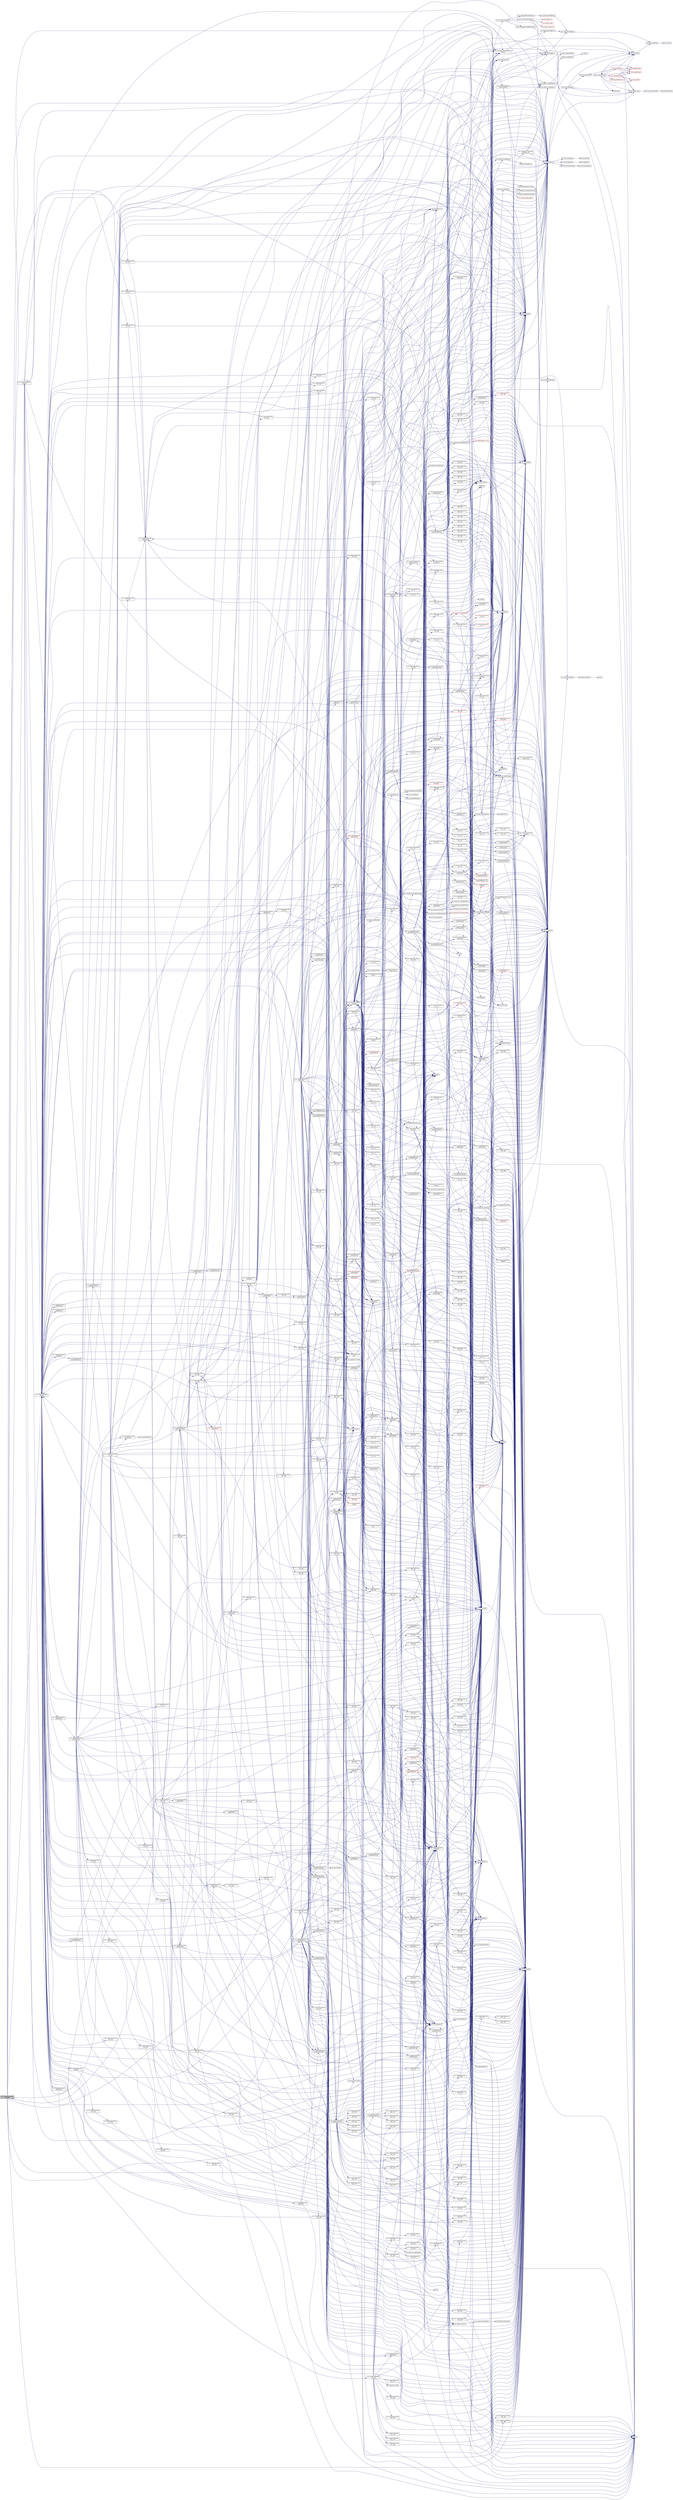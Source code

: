 digraph "omc_CodegenSparseFMI_algStmtIf"
{
  edge [fontname="Helvetica",fontsize="10",labelfontname="Helvetica",labelfontsize="10"];
  node [fontname="Helvetica",fontsize="10",shape=record];
  rankdir="LR";
  Node28950 [label="omc_CodegenSparseFMI\l_algStmtIf",height=0.2,width=0.4,color="black", fillcolor="grey75", style="filled", fontcolor="black"];
  Node28950 -> Node28951 [color="midnightblue",fontsize="10",style="solid",fontname="Helvetica"];
  Node28951 [label="omc_CodegenSparseFMI\l_daeExp",height=0.2,width=0.4,color="black", fillcolor="white", style="filled",URL="$d1/d2e/_codegen_sparse_f_m_i_8c.html#ab26972f772620810838d527d8554f2ac"];
  Node28951 -> Node28952 [color="midnightblue",fontsize="10",style="solid",fontname="Helvetica"];
  Node28952 [label="omc_Tpl_writeTok",height=0.2,width=0.4,color="black", fillcolor="white", style="filled",URL="$d7/d52/_tpl_8c.html#a1038a57834f028b49f38adc4d5fcd049"];
  Node28952 -> Node28953 [color="midnightblue",fontsize="10",style="solid",fontname="Helvetica"];
  Node28953 [label="strcmp",height=0.2,width=0.4,color="black", fillcolor="white", style="filled",URL="$db/d13/_c_vode_get_8m.html#ab022bbe018438998408fda94a327a547"];
  Node28951 -> Node28954 [color="midnightblue",fontsize="10",style="solid",fontname="Helvetica"];
  Node28954 [label="omc_Tpl_writeStr",height=0.2,width=0.4,color="black", fillcolor="white", style="filled",URL="$d7/d52/_tpl_8c.html#ada57037d1430be632aea182a946c3245"];
  Node28954 -> Node28953 [color="midnightblue",fontsize="10",style="solid",fontname="Helvetica"];
  Node28954 -> Node28955 [color="midnightblue",fontsize="10",style="solid",fontname="Helvetica"];
  Node28955 [label="omc_System_stringFind",height=0.2,width=0.4,color="black", fillcolor="white", style="filled",URL="$d1/d95/_system_8c.html#aaf91a54874eb5ec9ee51361de070f43f"];
  Node28955 -> Node28956 [color="midnightblue",fontsize="10",style="solid",fontname="Helvetica"];
  Node28956 [label="System_stringFind",height=0.2,width=0.4,color="black", fillcolor="white", style="filled",URL="$d8/d28/_compiler_2boot_2build_2system_8h.html#a616f6ee1c9578bea3ee5ecb840b19682"];
  Node28956 -> Node28957 [color="midnightblue",fontsize="10",style="solid",fontname="Helvetica"];
  Node28957 [label="strstr",height=0.2,width=0.4,color="black", fillcolor="white", style="filled",URL="$df/deb/3rd_party_2regex-0_812_2test_2test_8c.html#a1e5ffad39b65fa937afd3ee288ccf877"];
  Node28951 -> Node28958 [color="midnightblue",fontsize="10",style="solid",fontname="Helvetica"];
  Node28958 [label="intString",height=0.2,width=0.4,color="black", fillcolor="white", style="filled",URL="$d2/d57/build_2include_2omc_2c_2meta_2meta__modelica__builtin_8h.html#a751bf2360cb3df6de97811998890b7ea"];
  Node28951 -> Node28959 [color="midnightblue",fontsize="10",style="solid",fontname="Helvetica"];
  Node28959 [label="realString",height=0.2,width=0.4,color="black", fillcolor="white", style="filled",URL="$d2/d57/build_2include_2omc_2c_2meta_2meta__modelica__builtin_8h.html#a87fa8e77dec9dc00c51dc3bada543d0d"];
  Node28951 -> Node28960 [color="midnightblue",fontsize="10",style="solid",fontname="Helvetica"];
  Node28960 [label="omc_CodegenSparseFMI\l_daeExpSconst",height=0.2,width=0.4,color="black", fillcolor="white", style="filled",URL="$d1/d2e/_codegen_sparse_f_m_i_8c.html#af174c0a3e0a098b60ff2658f1d1d2d80"];
  Node28960 -> Node28952 [color="midnightblue",fontsize="10",style="solid",fontname="Helvetica"];
  Node28960 -> Node28961 [color="midnightblue",fontsize="10",style="solid",fontname="Helvetica"];
  Node28961 [label="omc_Util_escapeModelicaString\lToCString",height=0.2,width=0.4,color="black", fillcolor="white", style="filled",URL="$d9/d7c/_compiler_2boot_2build_2util_8c.html#a0f96a57566dff2c80b35326f8c575873"];
  Node28961 -> Node28962 [color="midnightblue",fontsize="10",style="solid",fontname="Helvetica"];
  Node28962 [label="omc_System_escapedString",height=0.2,width=0.4,color="black", fillcolor="white", style="filled",URL="$d1/d95/_system_8c.html#a170d374b1efa7c49852464d3033532fe"];
  Node28962 -> Node28963 [color="midnightblue",fontsize="10",style="solid",fontname="Helvetica"];
  Node28963 [label="System_escapedString",height=0.2,width=0.4,color="black", fillcolor="white", style="filled",URL="$d8/d28/_compiler_2boot_2build_2system_8h.html#aae4f4ade8d6d1432e5d84736552cb4e6"];
  Node28960 -> Node28954 [color="midnightblue",fontsize="10",style="solid",fontname="Helvetica"];
  Node28951 -> Node28964 [color="midnightblue",fontsize="10",style="solid",fontname="Helvetica"];
  Node28964 [label="omc_CodegenSparseFMI\l_fun__518",height=0.2,width=0.4,color="black", fillcolor="white", style="filled",URL="$d1/d2e/_codegen_sparse_f_m_i_8c.html#a67cef318ec953a01d5cc66a289b9335b"];
  Node28964 -> Node28952 [color="midnightblue",fontsize="10",style="solid",fontname="Helvetica"];
  Node28951 -> Node28965 [color="midnightblue",fontsize="10",style="solid",fontname="Helvetica"];
  Node28965 [label="omc_CodegenSparseFMI\l_daeExpCrefRhs",height=0.2,width=0.4,color="black", fillcolor="white", style="filled",URL="$d1/d2e/_codegen_sparse_f_m_i_8c.html#a1c8b7f7c630c2bb7f0ccdfe262bce698"];
  Node28965 -> Node28966 [color="midnightblue",fontsize="10",style="solid",fontname="Helvetica"];
  Node28966 [label="omc_CodegenSparseFMI\l_fun__523",height=0.2,width=0.4,color="black", fillcolor="white", style="filled",URL="$d1/d2e/_codegen_sparse_f_m_i_8c.html#ac21903386a6c12cb7ddc073d1d74c9a8"];
  Node28966 -> Node28967 [color="midnightblue",fontsize="10",style="solid",fontname="Helvetica"];
  Node28967 [label="omc_CodegenSparseFMI\l_daeExpCrefRhs2",height=0.2,width=0.4,color="black", fillcolor="white", style="filled",URL="$d1/d2e/_codegen_sparse_f_m_i_8c.html#a3fceaffa231b419c45cb8edadd4ba04a"];
  Node28967 -> Node28968 [color="midnightblue",fontsize="10",style="solid",fontname="Helvetica"];
  Node28968 [label="omc_CodegenSparseFMI\l_daeExpCrefRhsArrayBox",height=0.2,width=0.4,color="black", fillcolor="white", style="filled",URL="$d1/d2e/_codegen_sparse_f_m_i_8c.html#ac5ada71119621d15152bb6fa353e7154"];
  Node28968 -> Node28969 [color="midnightblue",fontsize="10",style="solid",fontname="Helvetica"];
  Node28969 [label="omc_CodegenSparseFMI\l_fun__536",height=0.2,width=0.4,color="black", fillcolor="white", style="filled",URL="$d1/d2e/_codegen_sparse_f_m_i_8c.html#a121754d4f9254b91062455b675e89948"];
  Node28969 -> Node28970 [color="midnightblue",fontsize="10",style="solid",fontname="Helvetica"];
  Node28970 [label="omc_CodegenSparseFMI\l_expTypeArray",height=0.2,width=0.4,color="black", fillcolor="white", style="filled",URL="$d1/d2e/_codegen_sparse_f_m_i_8c.html#a64dfaa83232c795757108208e84f0850"];
  Node28970 -> Node28971 [color="midnightblue",fontsize="10",style="solid",fontname="Helvetica"];
  Node28971 [label="omc_CodegenSparseFMI\l_expTypeFlag",height=0.2,width=0.4,color="black", fillcolor="white", style="filled",URL="$d1/d2e/_codegen_sparse_f_m_i_8c.html#a6795f6b6f55ae5a0e5b6c4283d5d4a8e"];
  Node28971 -> Node28972 [color="midnightblue",fontsize="10",style="solid",fontname="Helvetica"];
  Node28972 [label="omc_CodegenSparseFMI\l_fun__706",height=0.2,width=0.4,color="black", fillcolor="white", style="filled",URL="$d1/d2e/_codegen_sparse_f_m_i_8c.html#aa99ff9cf4eaae56f2feaa06c84e7dbba"];
  Node28972 -> Node28973 [color="midnightblue",fontsize="10",style="solid",fontname="Helvetica"];
  Node28973 [label="omc_CodegenSparseFMI\l_expTypeShort",height=0.2,width=0.4,color="black", fillcolor="white", style="filled",URL="$d1/d2e/_codegen_sparse_f_m_i_8c.html#a1c2b815a074641365b8540e30d164b5f"];
  Node28973 -> Node28952 [color="midnightblue",fontsize="10",style="solid",fontname="Helvetica"];
  Node28973 -> Node28974 [color="midnightblue",fontsize="10",style="solid",fontname="Helvetica"];
  Node28974 [label="omc_Config_acceptMetaModelica\lGrammar",height=0.2,width=0.4,color="black", fillcolor="white", style="filled",URL="$d1/d5c/_config_8c.html#abbb1ebde9dd1336640d4feb5ef557d9a"];
  Node28974 -> Node28975 [color="midnightblue",fontsize="10",style="solid",fontname="Helvetica"];
  Node28975 [label="omc_Flags_getConfigEnum",height=0.2,width=0.4,color="black", fillcolor="white", style="filled",URL="$d3/db3/_flags_8c.html#add52ff282ca5df852c1905fabb4571c9"];
  Node28975 -> Node28976 [color="midnightblue",fontsize="10",style="solid",fontname="Helvetica"];
  Node28976 [label="omc_Flags_getConfigValue",height=0.2,width=0.4,color="black", fillcolor="white", style="filled",URL="$d3/db3/_flags_8c.html#a96ba70d54b6662cf90933a207c0c6b8e"];
  Node28976 -> Node28977 [color="midnightblue",fontsize="10",style="solid",fontname="Helvetica"];
  Node28977 [label="omc_Flags_loadFlags",height=0.2,width=0.4,color="black", fillcolor="white", style="filled",URL="$d3/db3/_flags_8c.html#a760d66f53b65ac257876ca0f6308f09f"];
  Node28977 -> Node28978 [color="midnightblue",fontsize="10",style="solid",fontname="Helvetica"];
  Node28978 [label="omc_List_fold",height=0.2,width=0.4,color="black", fillcolor="white", style="filled",URL="$da/d72/_compiler_2boot_2build_2list_8c.html#a3ec1ee3a5ff53be9af368e290be09182"];
  Node28973 -> Node28979 [color="midnightblue",fontsize="10",style="solid",fontname="Helvetica"];
  Node28979 [label="omc_CodegenSparseFMI\l_fun__690",height=0.2,width=0.4,color="black", fillcolor="white", style="filled",URL="$d1/d2e/_codegen_sparse_f_m_i_8c.html#a8c8004126dd517e4a134acab7fcc43a5"];
  Node28979 -> Node28952 [color="midnightblue",fontsize="10",style="solid",fontname="Helvetica"];
  Node28973 -> Node28980 [color="midnightblue",fontsize="10",style="solid",fontname="Helvetica"];
  Node28980 [label="omc_ClassInf_getStateName",height=0.2,width=0.4,color="black", fillcolor="white", style="filled",URL="$d4/d47/_class_inf_8c.html#a13bf30a04c4c83a98a949a2fb106aa2a"];
  Node28973 -> Node28981 [color="midnightblue",fontsize="10",style="solid",fontname="Helvetica"];
  Node28981 [label="omc_CodegenUtil_underscorePath",height=0.2,width=0.4,color="black", fillcolor="white", style="filled",URL="$de/d91/_codegen_util_8c.html#a1f1383df613db73164b297470f762459"];
  Node28981 -> Node28982 [color="midnightblue",fontsize="10",style="solid",fontname="Helvetica"];
  Node28982 [label="omc_CodegenUtil_replaceDot\lAndUnderscore",height=0.2,width=0.4,color="black", fillcolor="white", style="filled",URL="$de/d91/_codegen_util_8c.html#a4a3591cd347973b3220fe437765dab23"];
  Node28982 -> Node28983 [color="midnightblue",fontsize="10",style="solid",fontname="Helvetica"];
  Node28983 [label="omc_System_stringReplace",height=0.2,width=0.4,color="black", fillcolor="white", style="filled",URL="$d1/d95/_system_8c.html#a058b959f3f74b2d76bb6b21a01cdddb1"];
  Node28983 -> Node28984 [color="midnightblue",fontsize="10",style="solid",fontname="Helvetica"];
  Node28984 [label="System_stringReplace",height=0.2,width=0.4,color="black", fillcolor="white", style="filled",URL="$d8/d28/_compiler_2boot_2build_2system_8h.html#abd9e4634afacfdd5c965aee4d8662e35"];
  Node28984 -> Node28985 [color="midnightblue",fontsize="10",style="solid",fontname="Helvetica"];
  Node28985 [label="_replace",height=0.2,width=0.4,color="black", fillcolor="white", style="filled",URL="$d0/dfd/printimpl_8c.html#a0ba59718edccbb5a0e203e2c9600a69c"];
  Node28982 -> Node28954 [color="midnightblue",fontsize="10",style="solid",fontname="Helvetica"];
  Node28982 -> Node28986 [color="midnightblue",fontsize="10",style="solid",fontname="Helvetica"];
  Node28986 [label="omc_Tpl_textString",height=0.2,width=0.4,color="black", fillcolor="white", style="filled",URL="$d7/d52/_tpl_8c.html#a3df7e553e36d815ca12207c1b633f741"];
  Node28986 -> Node28987 [color="midnightblue",fontsize="10",style="solid",fontname="Helvetica"];
  Node28987 [label="omc_Print_saveAndClearBuf",height=0.2,width=0.4,color="black", fillcolor="white", style="filled",URL="$dc/d4a/_print_8c.html#a9be4a7e0fd8ef4d0e9a96b6a7d30129b"];
  Node28987 -> Node28988 [color="midnightblue",fontsize="10",style="solid",fontname="Helvetica"];
  Node28988 [label="Print_saveAndClearBuf",height=0.2,width=0.4,color="black", fillcolor="white", style="filled",URL="$db/def/_print_8h.html#afbd06f69772f11802874118538c5e3cb"];
  Node28986 -> Node28989 [color="midnightblue",fontsize="10",style="solid",fontname="Helvetica"];
  Node28989 [label="omc_Tpl_textStringBuf",height=0.2,width=0.4,color="black", fillcolor="white", style="filled",URL="$d7/d52/_tpl_8c.html#a569b285dc7a7a3d881d4a69ee8857b85"];
  Node28989 -> Node28990 [color="midnightblue",fontsize="10",style="solid",fontname="Helvetica"];
  Node28990 [label="omc_Tpl_tokensString",height=0.2,width=0.4,color="black", fillcolor="white", style="filled",URL="$d7/d52/_tpl_8c.html#a2085a822c35dc488683fbb303c0d6546"];
  Node28990 -> Node28991 [color="midnightblue",fontsize="10",style="solid",fontname="Helvetica"];
  Node28991 [label="omc_Tpl_tokString",height=0.2,width=0.4,color="black", fillcolor="white", style="filled",URL="$d7/d52/_tpl_8c.html#aaad1c380626ef433bd8e0102f48743cf"];
  Node28991 -> Node28992 [color="midnightblue",fontsize="10",style="solid",fontname="Helvetica"];
  Node28992 [label="omc_Print_printBufNewLine",height=0.2,width=0.4,color="red", fillcolor="white", style="filled",URL="$dc/d4a/_print_8c.html#a56936142cb06c2610c5c55a0f0672826"];
  Node28991 -> Node28994 [color="midnightblue",fontsize="10",style="solid",fontname="Helvetica"];
  Node28994 [label="omc_Print_getBufLength",height=0.2,width=0.4,color="red", fillcolor="white", style="filled",URL="$dc/d4a/_print_8c.html#a65cb82b6b1bc6acf3a656ef9978109b2"];
  Node28991 -> Node28996 [color="midnightblue",fontsize="10",style="solid",fontname="Helvetica"];
  Node28996 [label="omc_Print_printBufSpace",height=0.2,width=0.4,color="red", fillcolor="white", style="filled",URL="$dc/d4a/_print_8c.html#a02aa663c225bece7c208406683415d6f"];
  Node28991 -> Node28998 [color="midnightblue",fontsize="10",style="solid",fontname="Helvetica"];
  Node28998 [label="omc_Print_printBuf",height=0.2,width=0.4,color="red", fillcolor="white", style="filled",URL="$dc/d4a/_print_8c.html#a0814578dcc1618c6b57729067765170b"];
  Node28991 -> Node29000 [color="midnightblue",fontsize="10",style="solid",fontname="Helvetica"];
  Node29000 [label="omc_Tpl_stringListString",height=0.2,width=0.4,color="red", fillcolor="white", style="filled",URL="$d7/d52/_tpl_8c.html#aee284774d669dd515363b1fac8b7086c"];
  Node29000 -> Node28953 [color="midnightblue",fontsize="10",style="solid",fontname="Helvetica"];
  Node29000 -> Node28994 [color="midnightblue",fontsize="10",style="solid",fontname="Helvetica"];
  Node29000 -> Node28996 [color="midnightblue",fontsize="10",style="solid",fontname="Helvetica"];
  Node29000 -> Node28998 [color="midnightblue",fontsize="10",style="solid",fontname="Helvetica"];
  Node29000 -> Node29003 [color="midnightblue",fontsize="10",style="solid",fontname="Helvetica"];
  Node29003 [label="omc_Flags_isSet",height=0.2,width=0.4,color="black", fillcolor="white", style="filled",URL="$d3/db3/_flags_8c.html#a34e6591659b1578969141a635ff24042"];
  Node29003 -> Node28977 [color="midnightblue",fontsize="10",style="solid",fontname="Helvetica"];
  Node29000 -> Node29004 [color="midnightblue",fontsize="10",style="solid",fontname="Helvetica"];
  Node29004 [label="omc_Debug_trace",height=0.2,width=0.4,color="black", fillcolor="white", style="filled",URL="$d6/d1d/_compiler_2boot_2build_2debug_8c.html#a465f6e24432a8b1db4c7576ea09e7259"];
  Node29004 -> Node29005 [color="midnightblue",fontsize="10",style="solid",fontname="Helvetica"];
  Node29005 [label="omc_Print_printErrorBuf",height=0.2,width=0.4,color="black", fillcolor="white", style="filled",URL="$dc/d4a/_print_8c.html#a136f27763cbad8fdab9e975d877aff4b"];
  Node29005 -> Node29006 [color="midnightblue",fontsize="10",style="solid",fontname="Helvetica"];
  Node29006 [label="Print_printErrorBuf",height=0.2,width=0.4,color="black", fillcolor="white", style="filled",URL="$db/def/_print_8h.html#ac4ef051f731ad4fd851c45be8d215b4c"];
  Node28991 -> Node29007 [color="midnightblue",fontsize="10",style="solid",fontname="Helvetica"];
  Node29007 [label="omc_Tpl_blockString",height=0.2,width=0.4,color="red", fillcolor="white", style="filled",URL="$d7/d52/_tpl_8c.html#a5439b4832f78013add9b4aa8389f2bdc"];
  Node29007 -> Node28990 [color="midnightblue",fontsize="10",style="solid",fontname="Helvetica"];
  Node29007 -> Node28996 [color="midnightblue",fontsize="10",style="solid",fontname="Helvetica"];
  Node29007 -> Node28994 [color="midnightblue",fontsize="10",style="solid",fontname="Helvetica"];
  Node29007 -> Node28991 [color="midnightblue",fontsize="10",style="solid",fontname="Helvetica"];
  Node29007 -> Node29003 [color="midnightblue",fontsize="10",style="solid",fontname="Helvetica"];
  Node29007 -> Node29004 [color="midnightblue",fontsize="10",style="solid",fontname="Helvetica"];
  Node28991 -> Node29011 [color="midnightblue",fontsize="10",style="solid",fontname="Helvetica"];
  Node29011 [label="listReverse",height=0.2,width=0.4,color="black", fillcolor="white", style="filled",URL="$d2/d57/build_2include_2omc_2c_2meta_2meta__modelica__builtin_8h.html#a81001ba45c298ade27540edd2589777c"];
  Node28991 -> Node29003 [color="midnightblue",fontsize="10",style="solid",fontname="Helvetica"];
  Node28991 -> Node29004 [color="midnightblue",fontsize="10",style="solid",fontname="Helvetica"];
  Node28989 -> Node29011 [color="midnightblue",fontsize="10",style="solid",fontname="Helvetica"];
  Node28989 -> Node29003 [color="midnightblue",fontsize="10",style="solid",fontname="Helvetica"];
  Node28989 -> Node29004 [color="midnightblue",fontsize="10",style="solid",fontname="Helvetica"];
  Node28986 -> Node29012 [color="midnightblue",fontsize="10",style="solid",fontname="Helvetica"];
  Node29012 [label="omc_Print_getString",height=0.2,width=0.4,color="black", fillcolor="white", style="filled",URL="$dc/d4a/_print_8c.html#a24f4e5ba012abc81ac68e0c3bfb3dfcb"];
  Node29012 -> Node29013 [color="midnightblue",fontsize="10",style="solid",fontname="Helvetica"];
  Node29013 [label="Print_getString",height=0.2,width=0.4,color="black", fillcolor="white", style="filled",URL="$db/def/_print_8h.html#adc535a7680da761472c50a3613eba8d7"];
  Node28986 -> Node29014 [color="midnightblue",fontsize="10",style="solid",fontname="Helvetica"];
  Node29014 [label="omc_Print_restoreBuf",height=0.2,width=0.4,color="black", fillcolor="white", style="filled",URL="$dc/d4a/_print_8c.html#ab5cdbbbaeeac69f9d76f10b1354c7ba2"];
  Node29014 -> Node29015 [color="midnightblue",fontsize="10",style="solid",fontname="Helvetica"];
  Node29015 [label="Print_restoreBuf",height=0.2,width=0.4,color="black", fillcolor="white", style="filled",URL="$db/def/_print_8h.html#a30efd8fc4a8cb13b594cb63bcac9407c"];
  Node28986 -> Node29003 [color="midnightblue",fontsize="10",style="solid",fontname="Helvetica"];
  Node28986 -> Node29004 [color="midnightblue",fontsize="10",style="solid",fontname="Helvetica"];
  Node28982 -> Node29016 [color="midnightblue",fontsize="10",style="solid",fontname="Helvetica"];
  Node29016 [label="omc_System_unquoteIdentifier",height=0.2,width=0.4,color="black", fillcolor="white", style="filled",URL="$d1/d95/_system_8c.html#ac678e26dc7e5e44c5a62fa720045ba0b"];
  Node29016 -> Node29017 [color="midnightblue",fontsize="10",style="solid",fontname="Helvetica"];
  Node29017 [label="System_unquoteIdentifier",height=0.2,width=0.4,color="black", fillcolor="white", style="filled",URL="$d8/d28/_compiler_2boot_2build_2system_8h.html#a2a6d691709998419f6ae991b9e754117"];
  Node28981 -> Node28952 [color="midnightblue",fontsize="10",style="solid",fontname="Helvetica"];
  Node28972 -> Node29018 [color="midnightblue",fontsize="10",style="solid",fontname="Helvetica"];
  Node29018 [label="omc_CodegenSparseFMI\l_fun__704",height=0.2,width=0.4,color="black", fillcolor="white", style="filled",URL="$d1/d2e/_codegen_sparse_f_m_i_8c.html#a819b0e086f2b4da0737832abca63ffed"];
  Node29018 -> Node28952 [color="midnightblue",fontsize="10",style="solid",fontname="Helvetica"];
  Node29018 -> Node28973 [color="midnightblue",fontsize="10",style="solid",fontname="Helvetica"];
  Node29018 -> Node29019 [color="midnightblue",fontsize="10",style="solid",fontname="Helvetica"];
  Node29019 [label="omc_CodegenSparseFMI\l_fun__703",height=0.2,width=0.4,color="black", fillcolor="white", style="filled",URL="$d1/d2e/_codegen_sparse_f_m_i_8c.html#aac64164dc707a7060695b16289c95363"];
  Node29019 -> Node28952 [color="midnightblue",fontsize="10",style="solid",fontname="Helvetica"];
  Node29019 -> Node28980 [color="midnightblue",fontsize="10",style="solid",fontname="Helvetica"];
  Node29019 -> Node28981 [color="midnightblue",fontsize="10",style="solid",fontname="Helvetica"];
  Node29019 -> Node28973 [color="midnightblue",fontsize="10",style="solid",fontname="Helvetica"];
  Node28972 -> Node28952 [color="midnightblue",fontsize="10",style="solid",fontname="Helvetica"];
  Node28972 -> Node29020 [color="midnightblue",fontsize="10",style="solid",fontname="Helvetica"];
  Node29020 [label="omc_CodegenSparseFMI\l_fun__705",height=0.2,width=0.4,color="black", fillcolor="white", style="filled",URL="$d1/d2e/_codegen_sparse_f_m_i_8c.html#a92271e2ad4042c0e75f2a0f81f09aed9"];
  Node29020 -> Node28973 [color="midnightblue",fontsize="10",style="solid",fontname="Helvetica"];
  Node29020 -> Node28952 [color="midnightblue",fontsize="10",style="solid",fontname="Helvetica"];
  Node29020 -> Node28971 [color="midnightblue",fontsize="10",style="solid",fontname="Helvetica"];
  Node28969 -> Node29021 [color="midnightblue",fontsize="10",style="solid",fontname="Helvetica"];
  Node29021 [label="omc_CodegenSparseFMI\l_tempDecl",height=0.2,width=0.4,color="black", fillcolor="white", style="filled",URL="$d1/d2e/_codegen_sparse_f_m_i_8c.html#a41b68e3e9765b2d8afc8ce6102197450"];
  Node29021 -> Node28952 [color="midnightblue",fontsize="10",style="solid",fontname="Helvetica"];
  Node29021 -> Node29022 [color="midnightblue",fontsize="10",style="solid",fontname="Helvetica"];
  Node29022 [label="omc_System_tmpTick",height=0.2,width=0.4,color="black", fillcolor="white", style="filled",URL="$d1/d95/_system_8c.html#abfcc4960d3ab4c6a88ea3a5d34d8ffe8"];
  Node29022 -> Node29023 [color="midnightblue",fontsize="10",style="solid",fontname="Helvetica"];
  Node29023 [label="omc_System_tmpTickIndex",height=0.2,width=0.4,color="black", fillcolor="white", style="filled",URL="$d1/d95/_system_8c.html#a20b3030a9ff040efb53eeaa6f1f0eb5e"];
  Node29023 -> Node29024 [color="midnightblue",fontsize="10",style="solid",fontname="Helvetica"];
  Node29024 [label="SystemImpl_tmpTickIndex",height=0.2,width=0.4,color="black", fillcolor="white", style="filled",URL="$d8/d28/_compiler_2boot_2build_2system_8h.html#a90c145e300ea9097787a310b2ba0deda"];
  Node29021 -> Node28954 [color="midnightblue",fontsize="10",style="solid",fontname="Helvetica"];
  Node29021 -> Node28958 [color="midnightblue",fontsize="10",style="solid",fontname="Helvetica"];
  Node29021 -> Node29025 [color="midnightblue",fontsize="10",style="solid",fontname="Helvetica"];
  Node29025 [label="omc_CodegenSparseFMI\l_fun__683",height=0.2,width=0.4,color="black", fillcolor="white", style="filled",URL="$d1/d2e/_codegen_sparse_f_m_i_8c.html#adb1f709f6ee5a3c64e0cb81045966ea2"];
  Node29025 -> Node29026 [color="midnightblue",fontsize="10",style="solid",fontname="Helvetica"];
  Node29026 [label="stringHashDjb2Mod",height=0.2,width=0.4,color="black", fillcolor="white", style="filled",URL="$d2/d57/build_2include_2omc_2c_2meta_2meta__modelica__builtin_8h.html#a71a925de64a6f26ca5ef2903b616e73d"];
  Node29025 -> Node28953 [color="midnightblue",fontsize="10",style="solid",fontname="Helvetica"];
  Node29025 -> Node29027 [color="midnightblue",fontsize="10",style="solid",fontname="Helvetica"];
  Node29027 [label="omc_Tpl_pushBlock",height=0.2,width=0.4,color="black", fillcolor="white", style="filled",URL="$d7/d52/_tpl_8c.html#a99d6bda0846441f21c5081261888085a"];
  Node29025 -> Node28952 [color="midnightblue",fontsize="10",style="solid",fontname="Helvetica"];
  Node29025 -> Node29028 [color="midnightblue",fontsize="10",style="solid",fontname="Helvetica"];
  Node29028 [label="omc_Tpl_writeText",height=0.2,width=0.4,color="black", fillcolor="white", style="filled",URL="$d7/d52/_tpl_8c.html#a7e5a397e973cf3de37af50d58cbb789f"];
  Node29025 -> Node29029 [color="midnightblue",fontsize="10",style="solid",fontname="Helvetica"];
  Node29029 [label="omc_Tpl_popBlock",height=0.2,width=0.4,color="black", fillcolor="white", style="filled",URL="$d7/d52/_tpl_8c.html#a6cf6c8514535aa47abb9ff6badd4f6a5"];
  Node29021 -> Node29028 [color="midnightblue",fontsize="10",style="solid",fontname="Helvetica"];
  Node28969 -> Node28986 [color="midnightblue",fontsize="10",style="solid",fontname="Helvetica"];
  Node28969 -> Node29030 [color="midnightblue",fontsize="10",style="solid",fontname="Helvetica"];
  Node29030 [label="listLength",height=0.2,width=0.4,color="black", fillcolor="white", style="filled",URL="$d2/d57/build_2include_2omc_2c_2meta_2meta__modelica__builtin_8h.html#a6983369f3c3e3e8cc41ac483c9a9baf1"];
  Node28969 -> Node28954 [color="midnightblue",fontsize="10",style="solid",fontname="Helvetica"];
  Node28969 -> Node28958 [color="midnightblue",fontsize="10",style="solid",fontname="Helvetica"];
  Node28969 -> Node29031 [color="midnightblue",fontsize="10",style="solid",fontname="Helvetica"];
  Node29031 [label="omc_Tpl_pushIter",height=0.2,width=0.4,color="black", fillcolor="white", style="filled",URL="$d7/d52/_tpl_8c.html#a79ae8e0232bfdb080d90e9f7890dc199"];
  Node28969 -> Node29032 [color="midnightblue",fontsize="10",style="solid",fontname="Helvetica"];
  Node29032 [label="omc_CodegenSparseFMI\l_lm__535",height=0.2,width=0.4,color="black", fillcolor="white", style="filled",URL="$d1/d2e/_codegen_sparse_f_m_i_8c.html#a0cc17a02391ca8d1c517dbb95fd9ffd6"];
  Node29032 -> Node29033 [color="midnightblue",fontsize="10",style="solid",fontname="Helvetica"];
  Node29033 [label="omc_CodegenSparseFMI\l_dimension",height=0.2,width=0.4,color="black", fillcolor="white", style="filled",URL="$d1/d2e/_codegen_sparse_f_m_i_8c.html#ae8cd650b009691f6530a5710a8c7226a"];
  Node29033 -> Node28954 [color="midnightblue",fontsize="10",style="solid",fontname="Helvetica"];
  Node29033 -> Node28958 [color="midnightblue",fontsize="10",style="solid",fontname="Helvetica"];
  Node29033 -> Node28952 [color="midnightblue",fontsize="10",style="solid",fontname="Helvetica"];
  Node29032 -> Node29034 [color="midnightblue",fontsize="10",style="solid",fontname="Helvetica"];
  Node29034 [label="omc_Tpl_nextIter",height=0.2,width=0.4,color="black", fillcolor="white", style="filled",URL="$d7/d52/_tpl_8c.html#ae3c38d796bafc525ba51ed985d39c720"];
  Node28969 -> Node29035 [color="midnightblue",fontsize="10",style="solid",fontname="Helvetica"];
  Node29035 [label="omc_Tpl_popIter",height=0.2,width=0.4,color="black", fillcolor="white", style="filled",URL="$d7/d52/_tpl_8c.html#abda700a6d3553ffecd4d194dea81a179"];
  Node28969 -> Node28973 [color="midnightblue",fontsize="10",style="solid",fontname="Helvetica"];
  Node28969 -> Node29028 [color="midnightblue",fontsize="10",style="solid",fontname="Helvetica"];
  Node28969 -> Node28952 [color="midnightblue",fontsize="10",style="solid",fontname="Helvetica"];
  Node28969 -> Node29036 [color="midnightblue",fontsize="10",style="solid",fontname="Helvetica"];
  Node29036 [label="omc_CodegenSparseFMI\l_arrayCrefCStr",height=0.2,width=0.4,color="black", fillcolor="white", style="filled",URL="$d1/d2e/_codegen_sparse_f_m_i_8c.html#ac511a5eb194ff694eb0a1d79e1a6c1a0"];
  Node29036 -> Node28952 [color="midnightblue",fontsize="10",style="solid",fontname="Helvetica"];
  Node29036 -> Node29037 [color="midnightblue",fontsize="10",style="solid",fontname="Helvetica"];
  Node29037 [label="omc_CodegenSparseFMI\l_arrayCrefCStr2",height=0.2,width=0.4,color="red", fillcolor="white", style="filled",URL="$d1/d2e/_codegen_sparse_f_m_i_8c.html#a2eae96c271500f6a4b91732dd4d2b9ae"];
  Node29037 -> Node29016 [color="midnightblue",fontsize="10",style="solid",fontname="Helvetica"];
  Node29037 -> Node28954 [color="midnightblue",fontsize="10",style="solid",fontname="Helvetica"];
  Node29037 -> Node28952 [color="midnightblue",fontsize="10",style="solid",fontname="Helvetica"];
  Node28967 -> Node29041 [color="midnightblue",fontsize="10",style="solid",fontname="Helvetica"];
  Node29041 [label="omc_CodegenSparseFMI\l_fun__530",height=0.2,width=0.4,color="black", fillcolor="white", style="filled",URL="$d1/d2e/_codegen_sparse_f_m_i_8c.html#adafc20d2b20410209532669c9b45ae16"];
  Node29041 -> Node29042 [color="midnightblue",fontsize="10",style="solid",fontname="Helvetica"];
  Node29042 [label="omc_SimCodeFunctionUtil\l_crefIsScalar",height=0.2,width=0.4,color="black", fillcolor="white", style="filled",URL="$d4/d6b/_sim_code_function_util_8c.html#a55a3b6e0d9d28b3f09202429b8cdd5e2"];
  Node29042 -> Node29043 [color="midnightblue",fontsize="10",style="solid",fontname="Helvetica"];
  Node29043 [label="omc_SimCodeFunctionUtil\l_inFunctionContext",height=0.2,width=0.4,color="black", fillcolor="white", style="filled",URL="$d4/d6b/_sim_code_function_util_8c.html#a5dbdff2bcab94c16861a459388614408"];
  Node29042 -> Node29044 [color="midnightblue",fontsize="10",style="solid",fontname="Helvetica"];
  Node29044 [label="omc_ComponentReference\l_crefLastSubs",height=0.2,width=0.4,color="black", fillcolor="white", style="filled",URL="$d9/d14/_component_reference_8c.html#a3f6103afac7dca99c57aa2db9673bd27"];
  Node29042 -> Node29003 [color="midnightblue",fontsize="10",style="solid",fontname="Helvetica"];
  Node29042 -> Node29045 [color="midnightblue",fontsize="10",style="solid",fontname="Helvetica"];
  Node29045 [label="omc_ComponentReference\l_crefHasScalarSubscripts",height=0.2,width=0.4,color="black", fillcolor="white", style="filled",URL="$d9/d14/_component_reference_8c.html#a6b0e1fecfd57ba5e9ad1b64d47caf553"];
  Node29045 -> Node29044 [color="midnightblue",fontsize="10",style="solid",fontname="Helvetica"];
  Node29045 -> Node29046 [color="midnightblue",fontsize="10",style="solid",fontname="Helvetica"];
  Node29046 [label="omc_Expression_subscript\lConstants",height=0.2,width=0.4,color="black", fillcolor="white", style="filled",URL="$d1/d08/_expression_8c.html#a5ff6627ae2c8b6d4dd46cf1ff5cf2873"];
  Node29045 -> Node29047 [color="midnightblue",fontsize="10",style="solid",fontname="Helvetica"];
  Node29047 [label="omc_ComponentReference\l_crefLastType",height=0.2,width=0.4,color="black", fillcolor="white", style="filled",URL="$d9/d14/_component_reference_8c.html#a4cbfe93b088d5e37d7d9bbd8c886f54d"];
  Node29045 -> Node29048 [color="midnightblue",fontsize="10",style="solid",fontname="Helvetica"];
  Node29048 [label="omc_Expression_arrayDimension",height=0.2,width=0.4,color="black", fillcolor="white", style="filled",URL="$d1/d08/_expression_8c.html#a2a1eb1eb06654bbf7faa4000e0c7cbf3"];
  Node29045 -> Node29030 [color="midnightblue",fontsize="10",style="solid",fontname="Helvetica"];
  Node29045 -> Node29049 [color="midnightblue",fontsize="10",style="solid",fontname="Helvetica"];
  Node29049 [label="void",height=0.2,width=0.4,color="black", fillcolor="white", style="filled",URL="$d1/dd1/3rd_party_2gc_2include_2gc_8h.html#acacfa47efcc44a29f7bb7d98f2a000f8"];
  Node29042 -> Node29050 [color="midnightblue",fontsize="10",style="solid",fontname="Helvetica"];
  Node29050 [label="omc_ComponentReference\l_crefHaveSubs",height=0.2,width=0.4,color="black", fillcolor="white", style="filled",URL="$d9/d14/_component_reference_8c.html#ab27cd80203a3eb7aed5caf370074271b"];
  Node29050 -> Node28955 [color="midnightblue",fontsize="10",style="solid",fontname="Helvetica"];
  Node29050 -> Node29050 [color="midnightblue",fontsize="10",style="solid",fontname="Helvetica"];
  Node29050 -> Node29049 [color="midnightblue",fontsize="10",style="solid",fontname="Helvetica"];
  Node29041 -> Node29051 [color="midnightblue",fontsize="10",style="solid",fontname="Helvetica"];
  Node29051 [label="omc_CodegenSparseFMI\l_fun__529",height=0.2,width=0.4,color="black", fillcolor="white", style="filled",URL="$d1/d2e/_codegen_sparse_f_m_i_8c.html#ada6544d8afd6465616d7ca1d6cf35919"];
  Node29051 -> Node29052 [color="midnightblue",fontsize="10",style="solid",fontname="Helvetica"];
  Node29052 [label="omc_SimCodeFunctionUtil\l_crefSubIsScalar",height=0.2,width=0.4,color="black", fillcolor="white", style="filled",URL="$d4/d6b/_sim_code_function_util_8c.html#a3fe97e4dda7791b1b4a85ef37c08432d"];
  Node29052 -> Node29053 [color="midnightblue",fontsize="10",style="solid",fontname="Helvetica"];
  Node29053 [label="omc_ComponentReference\l_crefSubs",height=0.2,width=0.4,color="black", fillcolor="white", style="filled",URL="$d9/d14/_component_reference_8c.html#a61a4b427dc6a1a1498d05f7d0afa3a72"];
  Node29053 -> Node29053 [color="midnightblue",fontsize="10",style="solid",fontname="Helvetica"];
  Node29053 -> Node29054 [color="midnightblue",fontsize="10",style="solid",fontname="Helvetica"];
  Node29054 [label="listAppend",height=0.2,width=0.4,color="black", fillcolor="white", style="filled",URL="$d2/d57/build_2include_2omc_2c_2meta_2meta__modelica__builtin_8h.html#a56b7e8a835b2d388f5984ca7378bc1ec"];
  Node29052 -> Node29055 [color="midnightblue",fontsize="10",style="solid",fontname="Helvetica"];
  Node29055 [label="omc_SimCodeFunctionUtil\l_subsToScalar",height=0.2,width=0.4,color="black", fillcolor="white", style="filled",URL="$d4/d6b/_sim_code_function_util_8c.html#ab8acad4c1fcad4770eb513f79038154e"];
  Node29051 -> Node29056 [color="midnightblue",fontsize="10",style="solid",fontname="Helvetica"];
  Node29056 [label="omc_CodegenSparseFMI\l_fun__527",height=0.2,width=0.4,color="black", fillcolor="white", style="filled",URL="$d1/d2e/_codegen_sparse_f_m_i_8c.html#a062276f7c90fb95feb046a083d2af7d3"];
  Node29056 -> Node29057 [color="midnightblue",fontsize="10",style="solid",fontname="Helvetica"];
  Node29057 [label="omc_CodegenSparseFMI\l_contextArrayCref",height=0.2,width=0.4,color="red", fillcolor="white", style="filled",URL="$d1/d2e/_codegen_sparse_f_m_i_8c.html#ad34ca042a7daae06a40d75815b95d2ce"];
  Node29056 -> Node28970 [color="midnightblue",fontsize="10",style="solid",fontname="Helvetica"];
  Node29056 -> Node29021 [color="midnightblue",fontsize="10",style="solid",fontname="Helvetica"];
  Node29056 -> Node28986 [color="midnightblue",fontsize="10",style="solid",fontname="Helvetica"];
  Node29056 -> Node29053 [color="midnightblue",fontsize="10",style="solid",fontname="Helvetica"];
  Node29056 -> Node29060 [color="midnightblue",fontsize="10",style="solid",fontname="Helvetica"];
  Node29060 [label="omc_CodegenSparseFMI\l_daeExpCrefRhsIndexSpec",height=0.2,width=0.4,color="red", fillcolor="white", style="filled",URL="$d1/d2e/_codegen_sparse_f_m_i_8c.html#a59bd853630272057ead85a3b58914019"];
  Node29060 -> Node29030 [color="midnightblue",fontsize="10",style="solid",fontname="Helvetica"];
  Node29060 -> Node28954 [color="midnightblue",fontsize="10",style="solid",fontname="Helvetica"];
  Node29060 -> Node28958 [color="midnightblue",fontsize="10",style="solid",fontname="Helvetica"];
  Node29060 -> Node29031 [color="midnightblue",fontsize="10",style="solid",fontname="Helvetica"];
  Node29060 -> Node29035 [color="midnightblue",fontsize="10",style="solid",fontname="Helvetica"];
  Node29060 -> Node29021 [color="midnightblue",fontsize="10",style="solid",fontname="Helvetica"];
  Node29060 -> Node28952 [color="midnightblue",fontsize="10",style="solid",fontname="Helvetica"];
  Node29060 -> Node29028 [color="midnightblue",fontsize="10",style="solid",fontname="Helvetica"];
  Node29056 -> Node28952 [color="midnightblue",fontsize="10",style="solid",fontname="Helvetica"];
  Node29056 -> Node29028 [color="midnightblue",fontsize="10",style="solid",fontname="Helvetica"];
  Node29056 -> Node29063 [color="midnightblue",fontsize="10",style="solid",fontname="Helvetica"];
  Node29063 [label="omc_ComponentReference\l_crefStripLastSubs",height=0.2,width=0.4,color="black", fillcolor="white", style="filled",URL="$d9/d14/_component_reference_8c.html#a98a8360029d5518fb72089f8e09a1053"];
  Node29063 -> Node29064 [color="midnightblue",fontsize="10",style="solid",fontname="Helvetica"];
  Node29064 [label="omc_ComponentReference\l_makeCrefIdent",height=0.2,width=0.4,color="black", fillcolor="white", style="filled",URL="$d9/d14/_component_reference_8c.html#a99f05249d0101f2fc925a24367484623"];
  Node29063 -> Node29063 [color="midnightblue",fontsize="10",style="solid",fontname="Helvetica"];
  Node29063 -> Node29065 [color="midnightblue",fontsize="10",style="solid",fontname="Helvetica"];
  Node29065 [label="omc_ComponentReference\l_makeCrefQual",height=0.2,width=0.4,color="black", fillcolor="white", style="filled",URL="$d9/d14/_component_reference_8c.html#a7432b89e50552d0f7590711f64ca96e8"];
  Node29056 -> Node29066 [color="midnightblue",fontsize="10",style="solid",fontname="Helvetica"];
  Node29066 [label="omc_CodegenSparseFMI\l_contextCref",height=0.2,width=0.4,color="black", fillcolor="white", style="filled",URL="$d1/d2e/_codegen_sparse_f_m_i_8c.html#ab493323c2f5e160c78a45d11d7805406"];
  Node29066 -> Node29067 [color="midnightblue",fontsize="10",style="solid",fontname="Helvetica"];
  Node29067 [label="omc_CodegenSparseFMI\l_fun__179",height=0.2,width=0.4,color="black", fillcolor="white", style="filled",URL="$d1/d2e/_codegen_sparse_f_m_i_8c.html#aeaf3383f717379accd0391a45f02b780"];
  Node29067 -> Node28952 [color="midnightblue",fontsize="10",style="solid",fontname="Helvetica"];
  Node29067 -> Node29068 [color="midnightblue",fontsize="10",style="solid",fontname="Helvetica"];
  Node29068 [label="omc_CodegenSparseFMI\l_crefStr",height=0.2,width=0.4,color="black", fillcolor="white", style="filled",URL="$d1/d2e/_codegen_sparse_f_m_i_8c.html#aee65f4ea4fecf662864ce59800cb8248"];
  Node29068 -> Node28954 [color="midnightblue",fontsize="10",style="solid",fontname="Helvetica"];
  Node29068 -> Node29069 [color="midnightblue",fontsize="10",style="solid",fontname="Helvetica"];
  Node29069 [label="omc_CodegenSparseFMI\l_subscriptsStr",height=0.2,width=0.4,color="black", fillcolor="white", style="filled",URL="$d1/d2e/_codegen_sparse_f_m_i_8c.html#a4c5c0a822d0d62ad19094ea732c51403"];
  Node29069 -> Node28952 [color="midnightblue",fontsize="10",style="solid",fontname="Helvetica"];
  Node29069 -> Node29031 [color="midnightblue",fontsize="10",style="solid",fontname="Helvetica"];
  Node29069 -> Node29070 [color="midnightblue",fontsize="10",style="solid",fontname="Helvetica"];
  Node29070 [label="omc_CodegenSparseFMI\l_lm__200",height=0.2,width=0.4,color="black", fillcolor="white", style="filled",URL="$d1/d2e/_codegen_sparse_f_m_i_8c.html#ac9638d7a3c508a618a37ef4d721f78b4"];
  Node29070 -> Node29071 [color="midnightblue",fontsize="10",style="solid",fontname="Helvetica"];
  Node29071 [label="omc_CodegenUtil_subscriptStr",height=0.2,width=0.4,color="black", fillcolor="white", style="filled",URL="$de/d91/_codegen_util_8c.html#aa3323711c0ac6308b5b82ee9c611d4b1"];
  Node29071 -> Node28954 [color="midnightblue",fontsize="10",style="solid",fontname="Helvetica"];
  Node29071 -> Node28958 [color="midnightblue",fontsize="10",style="solid",fontname="Helvetica"];
  Node29071 -> Node29072 [color="midnightblue",fontsize="10",style="solid",fontname="Helvetica"];
  Node29072 [label="omc_CodegenUtil_dotPath",height=0.2,width=0.4,color="black", fillcolor="white", style="filled",URL="$de/d91/_codegen_util_8c.html#a7fddee9a3181f8239dd809b1aca67c78"];
  Node29072 -> Node28954 [color="midnightblue",fontsize="10",style="solid",fontname="Helvetica"];
  Node29072 -> Node28952 [color="midnightblue",fontsize="10",style="solid",fontname="Helvetica"];
  Node29071 -> Node29073 [color="midnightblue",fontsize="10",style="solid",fontname="Helvetica"];
  Node29073 [label="omc_ExpressionDump\l_printExpStr",height=0.2,width=0.4,color="red", fillcolor="white", style="filled",URL="$d8/d16/_expression_dump_8c.html#ab1b14f2e6c847006a4235d1905bb2637"];
  Node29071 -> Node28952 [color="midnightblue",fontsize="10",style="solid",fontname="Helvetica"];
  Node29071 -> Node29080 [color="midnightblue",fontsize="10",style="solid",fontname="Helvetica"];
  Node29080 [label="omc_CodegenUtil_escapeCComments",height=0.2,width=0.4,color="black", fillcolor="white", style="filled",URL="$de/d91/_codegen_util_8c.html#a2f526a7e92232b4198f168fce96d377d"];
  Node29080 -> Node28983 [color="midnightblue",fontsize="10",style="solid",fontname="Helvetica"];
  Node29080 -> Node28954 [color="midnightblue",fontsize="10",style="solid",fontname="Helvetica"];
  Node29070 -> Node29034 [color="midnightblue",fontsize="10",style="solid",fontname="Helvetica"];
  Node29069 -> Node29035 [color="midnightblue",fontsize="10",style="solid",fontname="Helvetica"];
  Node29068 -> Node28953 [color="midnightblue",fontsize="10",style="solid",fontname="Helvetica"];
  Node29068 -> Node28952 [color="midnightblue",fontsize="10",style="solid",fontname="Helvetica"];
  Node29068 -> Node29068 [color="midnightblue",fontsize="10",style="solid",fontname="Helvetica"];
  Node29067 -> Node29081 [color="midnightblue",fontsize="10",style="solid",fontname="Helvetica"];
  Node29081 [label="omc_CodegenSparseFMI_cref",height=0.2,width=0.4,color="black", fillcolor="white", style="filled",URL="$d1/d2e/_codegen_sparse_f_m_i_8c.html#aed9d3c7b366610636e408303fb3049d4"];
  Node29081 -> Node28953 [color="midnightblue",fontsize="10",style="solid",fontname="Helvetica"];
  Node29081 -> Node28952 [color="midnightblue",fontsize="10",style="solid",fontname="Helvetica"];
  Node29081 -> Node29082 [color="midnightblue",fontsize="10",style="solid",fontname="Helvetica"];
  Node29082 [label="omc_CodegenSparseFMI\l_crefToCStr",height=0.2,width=0.4,color="black", fillcolor="white", style="filled",URL="$d1/d2e/_codegen_sparse_f_m_i_8c.html#a4b5f96908bb1ac251a7d59310fae3886"];
  Node29082 -> Node29028 [color="midnightblue",fontsize="10",style="solid",fontname="Helvetica"];
  Node29082 -> Node29083 [color="midnightblue",fontsize="10",style="solid",fontname="Helvetica"];
  Node29083 [label="omc_CodegenSparseFMI\l_fun__187",height=0.2,width=0.4,color="black", fillcolor="white", style="filled",URL="$d1/d2e/_codegen_sparse_f_m_i_8c.html#a6215f0e8199a8c5c78636e7aa6d769e7"];
  Node29083 -> Node29084 [color="midnightblue",fontsize="10",style="solid",fontname="Helvetica"];
  Node29084 [label="omc_CodegenSparseFMI\l_subscriptsToCStr",height=0.2,width=0.4,color="black", fillcolor="white", style="filled",URL="$d1/d2e/_codegen_sparse_f_m_i_8c.html#ad134a0ab52e0f71d743b0c40447ca959"];
  Node29084 -> Node29085 [color="midnightblue",fontsize="10",style="solid",fontname="Helvetica"];
  Node29085 [label="omc_CodegenSparseFMI\l_fun__194",height=0.2,width=0.4,color="red", fillcolor="white", style="filled",URL="$d1/d2e/_codegen_sparse_f_m_i_8c.html#a4ff82998bec6bfc678f96091f6dc0580"];
  Node29085 -> Node28953 [color="midnightblue",fontsize="10",style="solid",fontname="Helvetica"];
  Node29085 -> Node29031 [color="midnightblue",fontsize="10",style="solid",fontname="Helvetica"];
  Node29085 -> Node29035 [color="midnightblue",fontsize="10",style="solid",fontname="Helvetica"];
  Node29083 -> Node28986 [color="midnightblue",fontsize="10",style="solid",fontname="Helvetica"];
  Node29083 -> Node29016 [color="midnightblue",fontsize="10",style="solid",fontname="Helvetica"];
  Node29083 -> Node28954 [color="midnightblue",fontsize="10",style="solid",fontname="Helvetica"];
  Node29083 -> Node28953 [color="midnightblue",fontsize="10",style="solid",fontname="Helvetica"];
  Node29083 -> Node28952 [color="midnightblue",fontsize="10",style="solid",fontname="Helvetica"];
  Node29083 -> Node29082 [color="midnightblue",fontsize="10",style="solid",fontname="Helvetica"];
  Node29081 -> Node29089 [color="midnightblue",fontsize="10",style="solid",fontname="Helvetica"];
  Node29089 [label="omc_CodegenSparseFMI\l_fun__185",height=0.2,width=0.4,color="black", fillcolor="white", style="filled",URL="$d1/d2e/_codegen_sparse_f_m_i_8c.html#ade4ad5f3b3dbe2ac5500d266ebe33a29"];
  Node29089 -> Node28952 [color="midnightblue",fontsize="10",style="solid",fontname="Helvetica"];
  Node29089 -> Node29028 [color="midnightblue",fontsize="10",style="solid",fontname="Helvetica"];
  Node29056 -> Node29030 [color="midnightblue",fontsize="10",style="solid",fontname="Helvetica"];
  Node29056 -> Node28954 [color="midnightblue",fontsize="10",style="solid",fontname="Helvetica"];
  Node29056 -> Node28958 [color="midnightblue",fontsize="10",style="solid",fontname="Helvetica"];
  Node29056 -> Node29031 [color="midnightblue",fontsize="10",style="solid",fontname="Helvetica"];
  Node29056 -> Node29090 [color="midnightblue",fontsize="10",style="solid",fontname="Helvetica"];
  Node29090 [label="omc_CodegenSparseFMI\l_lm__525",height=0.2,width=0.4,color="black", fillcolor="white", style="filled",URL="$d1/d2e/_codegen_sparse_f_m_i_8c.html#a32e83b0edf3e3eae1cc8b6cd14e327b2"];
  Node29090 -> Node28951 [color="midnightblue",fontsize="10",style="solid",fontname="Helvetica"];
  Node29090 -> Node29034 [color="midnightblue",fontsize="10",style="solid",fontname="Helvetica"];
  Node29056 -> Node29035 [color="midnightblue",fontsize="10",style="solid",fontname="Helvetica"];
  Node29056 -> Node29091 [color="midnightblue",fontsize="10",style="solid",fontname="Helvetica"];
  Node29091 [label="omc_CodegenSparseFMI\l_fun__526",height=0.2,width=0.4,color="black", fillcolor="white", style="filled",URL="$d1/d2e/_codegen_sparse_f_m_i_8c.html#a99b134fcfadb22af3c2a5f971609dcd1"];
  Node29091 -> Node28953 [color="midnightblue",fontsize="10",style="solid",fontname="Helvetica"];
  Node29091 -> Node28952 [color="midnightblue",fontsize="10",style="solid",fontname="Helvetica"];
  Node29091 -> Node29028 [color="midnightblue",fontsize="10",style="solid",fontname="Helvetica"];
  Node29051 -> Node29092 [color="midnightblue",fontsize="10",style="solid",fontname="Helvetica"];
  Node29092 [label="omc_CodegenSparseFMI\l_fun__528",height=0.2,width=0.4,color="black", fillcolor="white", style="filled",URL="$d1/d2e/_codegen_sparse_f_m_i_8c.html#a09b87f35ee43589eb7cbed3896f7e69f"];
  Node29092 -> Node28952 [color="midnightblue",fontsize="10",style="solid",fontname="Helvetica"];
  Node29051 -> Node29028 [color="midnightblue",fontsize="10",style="solid",fontname="Helvetica"];
  Node29051 -> Node29066 [color="midnightblue",fontsize="10",style="solid",fontname="Helvetica"];
  Node29041 -> Node29028 [color="midnightblue",fontsize="10",style="solid",fontname="Helvetica"];
  Node28966 -> Node29093 [color="midnightblue",fontsize="10",style="solid",fontname="Helvetica"];
  Node29093 [label="omc_CodegenSparseFMI\l_daeExpRecordCrefRhs",height=0.2,width=0.4,color="black", fillcolor="white", style="filled",URL="$d1/d2e/_codegen_sparse_f_m_i_8c.html#a7a5fa2c683abf9b112fce9bb14f4516e"];
  Node29093 -> Node29031 [color="midnightblue",fontsize="10",style="solid",fontname="Helvetica"];
  Node29093 -> Node29094 [color="midnightblue",fontsize="10",style="solid",fontname="Helvetica"];
  Node29094 [label="omc_CodegenSparseFMI\l_lm__538",height=0.2,width=0.4,color="black", fillcolor="white", style="filled",URL="$d1/d2e/_codegen_sparse_f_m_i_8c.html#a5132382ff9f8af0f9c81ef9fb33ce140"];
  Node29094 -> Node29095 [color="midnightblue",fontsize="10",style="solid",fontname="Helvetica"];
  Node29095 [label="omc_SimCodeFunctionUtil\l_makeCrefRecordExp",height=0.2,width=0.4,color="black", fillcolor="white", style="filled",URL="$d4/d6b/_sim_code_function_util_8c.html#aac5fee4fc1e7435c8be57a8f179c554d"];
  Node29095 -> Node29096 [color="midnightblue",fontsize="10",style="solid",fontname="Helvetica"];
  Node29096 [label="omc_ComponentReference\l_crefPrependIdent",height=0.2,width=0.4,color="black", fillcolor="white", style="filled",URL="$d9/d14/_component_reference_8c.html#ac13040cb1d63d3d5f2083ed3cfb1f76b"];
  Node29096 -> Node29065 [color="midnightblue",fontsize="10",style="solid",fontname="Helvetica"];
  Node29096 -> Node29064 [color="midnightblue",fontsize="10",style="solid",fontname="Helvetica"];
  Node29096 -> Node29096 [color="midnightblue",fontsize="10",style="solid",fontname="Helvetica"];
  Node29095 -> Node29097 [color="midnightblue",fontsize="10",style="solid",fontname="Helvetica"];
  Node29097 [label="omc_Expression_makeCrefExp",height=0.2,width=0.4,color="red", fillcolor="white", style="filled",URL="$d1/d08/_expression_8c.html#a6a4e59a0afcd003db9d1ef8da1a29082"];
  Node29097 -> Node29003 [color="midnightblue",fontsize="10",style="solid",fontname="Helvetica"];
  Node29097 -> Node29047 [color="midnightblue",fontsize="10",style="solid",fontname="Helvetica"];
  Node29097 -> Node29098 [color="midnightblue",fontsize="10",style="solid",fontname="Helvetica"];
  Node29098 [label="valueEq",height=0.2,width=0.4,color="black", fillcolor="white", style="filled",URL="$dc/dd0/build_2include_2omc_2c_2meta_2meta__modelica_8h.html#a053b78d26cb7fe728aa97ab1a575f7ad"];
  Node29097 -> Node29099 [color="midnightblue",fontsize="10",style="solid",fontname="Helvetica"];
  Node29099 [label="stringAppend",height=0.2,width=0.4,color="black", fillcolor="white", style="filled",URL="$d7/deb/build_2include_2omc_2c_2util_2modelica__string_8c.html#a751007abc59e9ca7978f2af10a0c814f"];
  Node29097 -> Node29100 [color="midnightblue",fontsize="10",style="solid",fontname="Helvetica"];
  Node29100 [label="omc_ComponentReference\l_printComponentRefStr",height=0.2,width=0.4,color="red", fillcolor="white", style="filled",URL="$d9/d14/_component_reference_8c.html#ad55924d78e0d18d1b2ba420131a7f489"];
  Node29100 -> Node29099 [color="midnightblue",fontsize="10",style="solid",fontname="Helvetica"];
  Node29100 -> Node28958 [color="midnightblue",fontsize="10",style="solid",fontname="Helvetica"];
  Node29100 -> Node29100 [color="midnightblue",fontsize="10",style="solid",fontname="Helvetica"];
  Node29097 -> Node29107 [color="midnightblue",fontsize="10",style="solid",fontname="Helvetica"];
  Node29107 [label="omc_Types_unparseType",height=0.2,width=0.4,color="black", fillcolor="white", style="filled",URL="$d3/df6/_types_8c.html#af91bd070b184ff08367dfc388d9259ef"];
  Node29107 -> Node29105 [color="midnightblue",fontsize="10",style="solid",fontname="Helvetica"];
  Node29105 [label="stringDelimitList",height=0.2,width=0.4,color="black", fillcolor="white", style="filled",URL="$d2/d57/build_2include_2omc_2c_2meta_2meta__modelica__builtin_8h.html#a6f570947bebe207c25a64ea25f5ca884"];
  Node29107 -> Node29106 [color="midnightblue",fontsize="10",style="solid",fontname="Helvetica"];
  Node29106 [label="omc_List_map",height=0.2,width=0.4,color="black", fillcolor="white", style="filled",URL="$da/d72/_compiler_2boot_2build_2list_8c.html#a70628b2c3fb199a118f80777135940ee"];
  Node29107 -> Node29099 [color="midnightblue",fontsize="10",style="solid",fontname="Helvetica"];
  Node29107 -> Node29108 [color="midnightblue",fontsize="10",style="solid",fontname="Helvetica"];
  Node29108 [label="omc_Config_typeinfo",height=0.2,width=0.4,color="black", fillcolor="white", style="filled",URL="$d1/d5c/_config_8c.html#a4c66800897412c64375295f2d7893c37"];
  Node29108 -> Node29103 [color="midnightblue",fontsize="10",style="solid",fontname="Helvetica"];
  Node29103 [label="omc_Flags_getConfigBool",height=0.2,width=0.4,color="black", fillcolor="white", style="filled",URL="$d3/db3/_flags_8c.html#abc3d84cf6e1cf18f0cec0f052e7c85d9"];
  Node29103 -> Node28976 [color="midnightblue",fontsize="10",style="solid",fontname="Helvetica"];
  Node29107 -> Node29109 [color="midnightblue",fontsize="10",style="solid",fontname="Helvetica"];
  Node29109 [label="omc_Absyn_pathString",height=0.2,width=0.4,color="black", fillcolor="white", style="filled",URL="$d0/d78/_absyn_8c.html#a8019d89e43bec6f522ed51a5feceeb83"];
  Node29109 -> Node29110 [color="midnightblue",fontsize="10",style="solid",fontname="Helvetica"];
  Node29110 [label="omc_Absyn_makeNotFullyQualified",height=0.2,width=0.4,color="black", fillcolor="white", style="filled",URL="$d0/d78/_absyn_8c.html#aa90ee78f7c8fc6fd5b988d9d6eadda59"];
  Node29109 -> Node29111 [color="midnightblue",fontsize="10",style="solid",fontname="Helvetica"];
  Node29111 [label="omc_Absyn_pathStringWork",height=0.2,width=0.4,color="red", fillcolor="white", style="filled",URL="$d0/d78/_absyn_8c.html#a5ac0f205a03658465c7029ab9217dc20"];
  Node29094 -> Node28951 [color="midnightblue",fontsize="10",style="solid",fontname="Helvetica"];
  Node29094 -> Node29034 [color="midnightblue",fontsize="10",style="solid",fontname="Helvetica"];
  Node29093 -> Node29035 [color="midnightblue",fontsize="10",style="solid",fontname="Helvetica"];
  Node29093 -> Node28980 [color="midnightblue",fontsize="10",style="solid",fontname="Helvetica"];
  Node29093 -> Node28981 [color="midnightblue",fontsize="10",style="solid",fontname="Helvetica"];
  Node29093 -> Node29028 [color="midnightblue",fontsize="10",style="solid",fontname="Helvetica"];
  Node29093 -> Node28952 [color="midnightblue",fontsize="10",style="solid",fontname="Helvetica"];
  Node29093 -> Node29021 [color="midnightblue",fontsize="10",style="solid",fontname="Helvetica"];
  Node29093 -> Node28986 [color="midnightblue",fontsize="10",style="solid",fontname="Helvetica"];
  Node28965 -> Node28952 [color="midnightblue",fontsize="10",style="solid",fontname="Helvetica"];
  Node28965 -> Node29120 [color="midnightblue",fontsize="10",style="solid",fontname="Helvetica"];
  Node29120 [label="omc_CodegenSparseFMI\l_crefFunctionName",height=0.2,width=0.4,color="black", fillcolor="white", style="filled",URL="$d1/d2e/_codegen_sparse_f_m_i_8c.html#a136693895f82f3478eea8fab1eea1a4d"];
  Node29120 -> Node29016 [color="midnightblue",fontsize="10",style="solid",fontname="Helvetica"];
  Node29120 -> Node28983 [color="midnightblue",fontsize="10",style="solid",fontname="Helvetica"];
  Node29120 -> Node28954 [color="midnightblue",fontsize="10",style="solid",fontname="Helvetica"];
  Node29120 -> Node28952 [color="midnightblue",fontsize="10",style="solid",fontname="Helvetica"];
  Node28965 -> Node29068 [color="midnightblue",fontsize="10",style="solid",fontname="Helvetica"];
  Node28965 -> Node28967 [color="midnightblue",fontsize="10",style="solid",fontname="Helvetica"];
  Node28951 -> Node29121 [color="midnightblue",fontsize="10",style="solid",fontname="Helvetica"];
  Node29121 [label="omc_CodegenSparseFMI\l_daeExpBinary",height=0.2,width=0.4,color="black", fillcolor="white", style="filled",URL="$d1/d2e/_codegen_sparse_f_m_i_8c.html#a2cb9117735be254ba999294fd9036b86"];
  Node29121 -> Node28951 [color="midnightblue",fontsize="10",style="solid",fontname="Helvetica"];
  Node29121 -> Node29122 [color="midnightblue",fontsize="10",style="solid",fontname="Helvetica"];
  Node29122 [label="omc_CodegenSparseFMI\l_fun__550",height=0.2,width=0.4,color="black", fillcolor="white", style="filled",URL="$d1/d2e/_codegen_sparse_f_m_i_8c.html#ac6799101bb1a54a3de54a89d7fbed728"];
  Node29122 -> Node28974 [color="midnightblue",fontsize="10",style="solid",fontname="Helvetica"];
  Node29122 -> Node29123 [color="midnightblue",fontsize="10",style="solid",fontname="Helvetica"];
  Node29123 [label="omc_CodegenSparseFMI\l_fun__540",height=0.2,width=0.4,color="black", fillcolor="white", style="filled",URL="$d1/d2e/_codegen_sparse_f_m_i_8c.html#a0883b86acb84dd04f4b960563744cfb6"];
  Node29123 -> Node29021 [color="midnightblue",fontsize="10",style="solid",fontname="Helvetica"];
  Node29122 -> Node29124 [color="midnightblue",fontsize="10",style="solid",fontname="Helvetica"];
  Node29124 [label="omc_CodegenSparseFMI\l_fun__541",height=0.2,width=0.4,color="black", fillcolor="white", style="filled",URL="$d1/d2e/_codegen_sparse_f_m_i_8c.html#a4fafd17ba1dfad918bb928b0844222ca"];
  Node29124 -> Node29028 [color="midnightblue",fontsize="10",style="solid",fontname="Helvetica"];
  Node29124 -> Node28952 [color="midnightblue",fontsize="10",style="solid",fontname="Helvetica"];
  Node29122 -> Node29028 [color="midnightblue",fontsize="10",style="solid",fontname="Helvetica"];
  Node29122 -> Node28952 [color="midnightblue",fontsize="10",style="solid",fontname="Helvetica"];
  Node29122 -> Node29125 [color="midnightblue",fontsize="10",style="solid",fontname="Helvetica"];
  Node29125 [label="omc_Expression_isHalf",height=0.2,width=0.4,color="black", fillcolor="white", style="filled",URL="$d1/d08/_expression_8c.html#aa8f1d36644ff4e017617a3bfed671783"];
  Node29122 -> Node29126 [color="midnightblue",fontsize="10",style="solid",fontname="Helvetica"];
  Node29126 [label="omc_CodegenSparseFMI\l_fun__543",height=0.2,width=0.4,color="black", fillcolor="white", style="filled",URL="$d1/d2e/_codegen_sparse_f_m_i_8c.html#a0241b4b26869254b66a6416efc3dfcd6"];
  Node29126 -> Node29127 [color="midnightblue",fontsize="10",style="solid",fontname="Helvetica"];
  Node29127 [label="omc_Expression_realExpIntLit",height=0.2,width=0.4,color="black", fillcolor="white", style="filled",URL="$d1/d08/_expression_8c.html#a511016bfcff786b7fd6465903e594c2d"];
  Node29127 -> Node29128 [color="midnightblue",fontsize="10",style="solid",fontname="Helvetica"];
  Node29128 [label="floor",height=0.2,width=0.4,color="black", fillcolor="white", style="filled",URL="$dc/de2/mcvs_atm_disp__kry__bbd__p_8m.html#a532be631bf22af7829394ffbd4ad7894"];
  Node29126 -> Node29129 [color="midnightblue",fontsize="10",style="solid",fontname="Helvetica"];
  Node29129 [label="omc_CodegenSparseFMI\l_fun__542",height=0.2,width=0.4,color="black", fillcolor="white", style="filled",URL="$d1/d2e/_codegen_sparse_f_m_i_8c.html#aa8c6f9a5f6074707a589e42893d3163d"];
  Node29129 -> Node29021 [color="midnightblue",fontsize="10",style="solid",fontname="Helvetica"];
  Node29129 -> Node29028 [color="midnightblue",fontsize="10",style="solid",fontname="Helvetica"];
  Node29129 -> Node28952 [color="midnightblue",fontsize="10",style="solid",fontname="Helvetica"];
  Node29129 -> Node28954 [color="midnightblue",fontsize="10",style="solid",fontname="Helvetica"];
  Node29129 -> Node28958 [color="midnightblue",fontsize="10",style="solid",fontname="Helvetica"];
  Node29126 -> Node28952 [color="midnightblue",fontsize="10",style="solid",fontname="Helvetica"];
  Node29126 -> Node29028 [color="midnightblue",fontsize="10",style="solid",fontname="Helvetica"];
  Node29122 -> Node29130 [color="midnightblue",fontsize="10",style="solid",fontname="Helvetica"];
  Node29130 [label="omc_CodegenSparseFMI\l_daeExpUnary",height=0.2,width=0.4,color="black", fillcolor="white", style="filled",URL="$d1/d2e/_codegen_sparse_f_m_i_8c.html#af745f9e4c3d9336e78492c5e0a87bfb5"];
  Node29130 -> Node28951 [color="midnightblue",fontsize="10",style="solid",fontname="Helvetica"];
  Node29130 -> Node29131 [color="midnightblue",fontsize="10",style="solid",fontname="Helvetica"];
  Node29131 [label="omc_CodegenSparseFMI\l_fun__552",height=0.2,width=0.4,color="black", fillcolor="white", style="filled",URL="$d1/d2e/_codegen_sparse_f_m_i_8c.html#a87f46f9f69ad4abe21a3fda0a5cac8e5"];
  Node29131 -> Node28952 [color="midnightblue",fontsize="10",style="solid",fontname="Helvetica"];
  Node29131 -> Node29028 [color="midnightblue",fontsize="10",style="solid",fontname="Helvetica"];
  Node29122 -> Node29132 [color="midnightblue",fontsize="10",style="solid",fontname="Helvetica"];
  Node29132 [label="omc_CodegenSparseFMI\l_fun__544",height=0.2,width=0.4,color="black", fillcolor="white", style="filled",URL="$d1/d2e/_codegen_sparse_f_m_i_8c.html#aafa09e755f09fd9e4cd2a585403947f7"];
  Node29132 -> Node28952 [color="midnightblue",fontsize="10",style="solid",fontname="Helvetica"];
  Node29122 -> Node29021 [color="midnightblue",fontsize="10",style="solid",fontname="Helvetica"];
  Node29122 -> Node28986 [color="midnightblue",fontsize="10",style="solid",fontname="Helvetica"];
  Node29122 -> Node29133 [color="midnightblue",fontsize="10",style="solid",fontname="Helvetica"];
  Node29133 [label="omc_CodegenSparseFMI\l_fun__545",height=0.2,width=0.4,color="black", fillcolor="white", style="filled",URL="$d1/d2e/_codegen_sparse_f_m_i_8c.html#ae7a0ba839947b235bfb2dad45fe0c782"];
  Node29133 -> Node28952 [color="midnightblue",fontsize="10",style="solid",fontname="Helvetica"];
  Node29122 -> Node29134 [color="midnightblue",fontsize="10",style="solid",fontname="Helvetica"];
  Node29134 [label="omc_CodegenSparseFMI\l_fun__546",height=0.2,width=0.4,color="black", fillcolor="white", style="filled",URL="$d1/d2e/_codegen_sparse_f_m_i_8c.html#aa78de0459b79dd0b99f00a940958fdd0"];
  Node29134 -> Node28952 [color="midnightblue",fontsize="10",style="solid",fontname="Helvetica"];
  Node29122 -> Node29135 [color="midnightblue",fontsize="10",style="solid",fontname="Helvetica"];
  Node29135 [label="omc_CodegenSparseFMI\l_fun__547",height=0.2,width=0.4,color="black", fillcolor="white", style="filled",URL="$d1/d2e/_codegen_sparse_f_m_i_8c.html#a60ea12a52abf5ddfb50238fa08c8dfb3"];
  Node29135 -> Node28952 [color="midnightblue",fontsize="10",style="solid",fontname="Helvetica"];
  Node29122 -> Node29136 [color="midnightblue",fontsize="10",style="solid",fontname="Helvetica"];
  Node29136 [label="omc_CodegenSparseFMI\l_fun__548",height=0.2,width=0.4,color="black", fillcolor="white", style="filled",URL="$d1/d2e/_codegen_sparse_f_m_i_8c.html#aa815ac88b7c81da2010538a00746fa7b"];
  Node29136 -> Node28952 [color="midnightblue",fontsize="10",style="solid",fontname="Helvetica"];
  Node29122 -> Node29137 [color="midnightblue",fontsize="10",style="solid",fontname="Helvetica"];
  Node29137 [label="omc_CodegenSparseFMI\l_fun__549",height=0.2,width=0.4,color="black", fillcolor="white", style="filled",URL="$d1/d2e/_codegen_sparse_f_m_i_8c.html#af3352e614e88bd2198d5697370b4f465"];
  Node29137 -> Node28952 [color="midnightblue",fontsize="10",style="solid",fontname="Helvetica"];
  Node28951 -> Node29130 [color="midnightblue",fontsize="10",style="solid",fontname="Helvetica"];
  Node28951 -> Node29138 [color="midnightblue",fontsize="10",style="solid",fontname="Helvetica"];
  Node29138 [label="omc_CodegenSparseFMI\l_daeExpLbinary",height=0.2,width=0.4,color="black", fillcolor="white", style="filled",URL="$d1/d2e/_codegen_sparse_f_m_i_8c.html#a0f27518bcedaf68af58ebf86d3864875"];
  Node29138 -> Node28951 [color="midnightblue",fontsize="10",style="solid",fontname="Helvetica"];
  Node29138 -> Node29139 [color="midnightblue",fontsize="10",style="solid",fontname="Helvetica"];
  Node29139 [label="omc_CodegenSparseFMI\l_fun__554",height=0.2,width=0.4,color="black", fillcolor="white", style="filled",URL="$d1/d2e/_codegen_sparse_f_m_i_8c.html#af47d334c5361bca04a49a68d69eea113"];
  Node29139 -> Node28952 [color="midnightblue",fontsize="10",style="solid",fontname="Helvetica"];
  Node29139 -> Node29028 [color="midnightblue",fontsize="10",style="solid",fontname="Helvetica"];
  Node28951 -> Node29140 [color="midnightblue",fontsize="10",style="solid",fontname="Helvetica"];
  Node29140 [label="omc_CodegenSparseFMI\l_daeExpLunary",height=0.2,width=0.4,color="black", fillcolor="white", style="filled",URL="$d1/d2e/_codegen_sparse_f_m_i_8c.html#a2aa1a5d377bfb468965ccc50a6f50cb6"];
  Node29140 -> Node28951 [color="midnightblue",fontsize="10",style="solid",fontname="Helvetica"];
  Node29140 -> Node29141 [color="midnightblue",fontsize="10",style="solid",fontname="Helvetica"];
  Node29141 [label="omc_CodegenSparseFMI\l_fun__556",height=0.2,width=0.4,color="black", fillcolor="white", style="filled",URL="$d1/d2e/_codegen_sparse_f_m_i_8c.html#a964b0731030428b53cc79f032b6f4b7a"];
  Node29141 -> Node28952 [color="midnightblue",fontsize="10",style="solid",fontname="Helvetica"];
  Node29141 -> Node29028 [color="midnightblue",fontsize="10",style="solid",fontname="Helvetica"];
  Node28951 -> Node29142 [color="midnightblue",fontsize="10",style="solid",fontname="Helvetica"];
  Node29142 [label="omc_CodegenSparseFMI\l_daeExpRelation",height=0.2,width=0.4,color="black", fillcolor="white", style="filled",URL="$d1/d2e/_codegen_sparse_f_m_i_8c.html#af5c266092524f9c43b3e5ed60bde1598"];
  Node29142 -> Node29143 [color="midnightblue",fontsize="10",style="solid",fontname="Helvetica"];
  Node29143 [label="omc_CodegenSparseFMI\l_daeExpRelationSim",height=0.2,width=0.4,color="black", fillcolor="white", style="filled",URL="$d1/d2e/_codegen_sparse_f_m_i_8c.html#af7a4eaffacd2294a72d4d75d8c1c750d"];
  Node29143 -> Node29144 [color="midnightblue",fontsize="10",style="solid",fontname="Helvetica"];
  Node29144 [label="omc_CodegenSparseFMI\l_fun__567",height=0.2,width=0.4,color="black", fillcolor="white", style="filled",URL="$d1/d2e/_codegen_sparse_f_m_i_8c.html#aef7d2649f8ac06f68ee746f6547d3e38"];
  Node29144 -> Node29145 [color="midnightblue",fontsize="10",style="solid",fontname="Helvetica"];
  Node29145 [label="omc_CodegenSparseFMI\l_fun__563",height=0.2,width=0.4,color="black", fillcolor="white", style="filled",URL="$d1/d2e/_codegen_sparse_f_m_i_8c.html#a299b039f830fdd036c59be5072bb62f8"];
  Node29145 -> Node28951 [color="midnightblue",fontsize="10",style="solid",fontname="Helvetica"];
  Node29145 -> Node29021 [color="midnightblue",fontsize="10",style="solid",fontname="Helvetica"];
  Node29145 -> Node29146 [color="midnightblue",fontsize="10",style="solid",fontname="Helvetica"];
  Node29146 [label="omc_CodegenSparseFMI\l_fun__561",height=0.2,width=0.4,color="black", fillcolor="white", style="filled",URL="$d1/d2e/_codegen_sparse_f_m_i_8c.html#a60291b67e878135e99238e7058a11b3d"];
  Node29146 -> Node28952 [color="midnightblue",fontsize="10",style="solid",fontname="Helvetica"];
  Node29146 -> Node29028 [color="midnightblue",fontsize="10",style="solid",fontname="Helvetica"];
  Node29146 -> Node28954 [color="midnightblue",fontsize="10",style="solid",fontname="Helvetica"];
  Node29146 -> Node28958 [color="midnightblue",fontsize="10",style="solid",fontname="Helvetica"];
  Node29145 -> Node29147 [color="midnightblue",fontsize="10",style="solid",fontname="Helvetica"];
  Node29147 [label="omc_CodegenSparseFMI\l_fun__562",height=0.2,width=0.4,color="black", fillcolor="white", style="filled",URL="$d1/d2e/_codegen_sparse_f_m_i_8c.html#a4422c16ee66554cfd128d0eefed3518a"];
  Node29147 -> Node28952 [color="midnightblue",fontsize="10",style="solid",fontname="Helvetica"];
  Node29147 -> Node29028 [color="midnightblue",fontsize="10",style="solid",fontname="Helvetica"];
  Node29147 -> Node28954 [color="midnightblue",fontsize="10",style="solid",fontname="Helvetica"];
  Node29147 -> Node28958 [color="midnightblue",fontsize="10",style="solid",fontname="Helvetica"];
  Node29144 -> Node29148 [color="midnightblue",fontsize="10",style="solid",fontname="Helvetica"];
  Node29148 [label="omc_CodegenSparseFMI\l_fun__566",height=0.2,width=0.4,color="black", fillcolor="white", style="filled",URL="$d1/d2e/_codegen_sparse_f_m_i_8c.html#ad34858a04dcb80cd422869b85ac7c18d"];
  Node29148 -> Node28951 [color="midnightblue",fontsize="10",style="solid",fontname="Helvetica"];
  Node29148 -> Node29021 [color="midnightblue",fontsize="10",style="solid",fontname="Helvetica"];
  Node29148 -> Node29149 [color="midnightblue",fontsize="10",style="solid",fontname="Helvetica"];
  Node29149 [label="omc_CodegenSparseFMI\l_fun__564",height=0.2,width=0.4,color="black", fillcolor="white", style="filled",URL="$d1/d2e/_codegen_sparse_f_m_i_8c.html#a1e1c006b949c72687a067382a1c65aeb"];
  Node29149 -> Node28952 [color="midnightblue",fontsize="10",style="solid",fontname="Helvetica"];
  Node29149 -> Node29028 [color="midnightblue",fontsize="10",style="solid",fontname="Helvetica"];
  Node29149 -> Node28954 [color="midnightblue",fontsize="10",style="solid",fontname="Helvetica"];
  Node29149 -> Node28958 [color="midnightblue",fontsize="10",style="solid",fontname="Helvetica"];
  Node29148 -> Node29150 [color="midnightblue",fontsize="10",style="solid",fontname="Helvetica"];
  Node29150 [label="omc_CodegenSparseFMI\l_fun__565",height=0.2,width=0.4,color="black", fillcolor="white", style="filled",URL="$d1/d2e/_codegen_sparse_f_m_i_8c.html#a91fd1838ebe24af20ca09624dcaaa171"];
  Node29150 -> Node28952 [color="midnightblue",fontsize="10",style="solid",fontname="Helvetica"];
  Node29150 -> Node29028 [color="midnightblue",fontsize="10",style="solid",fontname="Helvetica"];
  Node29150 -> Node28954 [color="midnightblue",fontsize="10",style="solid",fontname="Helvetica"];
  Node29150 -> Node28958 [color="midnightblue",fontsize="10",style="solid",fontname="Helvetica"];
  Node29142 -> Node29151 [color="midnightblue",fontsize="10",style="solid",fontname="Helvetica"];
  Node29151 [label="omc_CodegenSparseFMI\l_fun__559",height=0.2,width=0.4,color="black", fillcolor="white", style="filled",URL="$d1/d2e/_codegen_sparse_f_m_i_8c.html#a5dbc7fcb9ca1752d28d85113c0e18957"];
  Node29151 -> Node28951 [color="midnightblue",fontsize="10",style="solid",fontname="Helvetica"];
  Node29151 -> Node29152 [color="midnightblue",fontsize="10",style="solid",fontname="Helvetica"];
  Node29152 [label="omc_CodegenSparseFMI\l_fun__558",height=0.2,width=0.4,color="black", fillcolor="white", style="filled",URL="$d1/d2e/_codegen_sparse_f_m_i_8c.html#ab1c8779d9da3f76b592989cc8a27141b"];
  Node29152 -> Node28952 [color="midnightblue",fontsize="10",style="solid",fontname="Helvetica"];
  Node29152 -> Node29028 [color="midnightblue",fontsize="10",style="solid",fontname="Helvetica"];
  Node29151 -> Node29028 [color="midnightblue",fontsize="10",style="solid",fontname="Helvetica"];
  Node28951 -> Node29153 [color="midnightblue",fontsize="10",style="solid",fontname="Helvetica"];
  Node29153 [label="omc_CodegenSparseFMI\l_daeExpIf",height=0.2,width=0.4,color="black", fillcolor="white", style="filled",URL="$d1/d2e/_codegen_sparse_f_m_i_8c.html#adab7f987725ccb3a03744e1de01d4c79"];
  Node29153 -> Node28951 [color="midnightblue",fontsize="10",style="solid",fontname="Helvetica"];
  Node29153 -> Node29154 [color="midnightblue",fontsize="10",style="solid",fontname="Helvetica"];
  Node29154 [label="omc_CodegenSparseFMI\l_fun__570",height=0.2,width=0.4,color="black", fillcolor="white", style="filled",URL="$d1/d2e/_codegen_sparse_f_m_i_8c.html#a19875e621723ff052494139fa6a37e88"];
  Node29154 -> Node29155 [color="midnightblue",fontsize="10",style="solid",fontname="Helvetica"];
  Node29155 [label="omc_CodegenSparseFMI\l_fun__569",height=0.2,width=0.4,color="black", fillcolor="white", style="filled",URL="$d1/d2e/_codegen_sparse_f_m_i_8c.html#af1e71fe80146772db93efdff32fffea2"];
  Node29155 -> Node28952 [color="midnightblue",fontsize="10",style="solid",fontname="Helvetica"];
  Node29153 -> Node29156 [color="midnightblue",fontsize="10",style="solid",fontname="Helvetica"];
  Node29156 [label="omc_CodegenSparseFMI\l_fun__571",height=0.2,width=0.4,color="black", fillcolor="white", style="filled",URL="$d1/d2e/_codegen_sparse_f_m_i_8c.html#a0348f14b9c4f96e7662211b8c65d9fac"];
  Node29156 -> Node29021 [color="midnightblue",fontsize="10",style="solid",fontname="Helvetica"];
  Node29156 -> Node29157 [color="midnightblue",fontsize="10",style="solid",fontname="Helvetica"];
  Node29157 [label="omc_CodegenSparseFMI\l_expTypeFromExpArrayIf",height=0.2,width=0.4,color="black", fillcolor="white", style="filled",URL="$d1/d2e/_codegen_sparse_f_m_i_8c.html#a2697bc1dfe6ff383c66b84a36dd0f90c"];
  Node29157 -> Node29158 [color="midnightblue",fontsize="10",style="solid",fontname="Helvetica"];
  Node29158 [label="omc_CodegenSparseFMI\l_expTypeFromExpFlag",height=0.2,width=0.4,color="black", fillcolor="white", style="filled",URL="$d1/d2e/_codegen_sparse_f_m_i_8c.html#adbc93ecca162459fb5ddcde8b9ca3e58"];
  Node29158 -> Node29159 [color="midnightblue",fontsize="10",style="solid",fontname="Helvetica"];
  Node29159 [label="omc_CodegenSparseFMI\l_fun__708",height=0.2,width=0.4,color="black", fillcolor="white", style="filled",URL="$d1/d2e/_codegen_sparse_f_m_i_8c.html#a8d1db8b6d79901331acfa15a08bcdc10"];
  Node29159 -> Node28952 [color="midnightblue",fontsize="10",style="solid",fontname="Helvetica"];
  Node29158 -> Node29160 [color="midnightblue",fontsize="10",style="solid",fontname="Helvetica"];
  Node29160 [label="omc_CodegenSparseFMI\l_fun__709",height=0.2,width=0.4,color="black", fillcolor="white", style="filled",URL="$d1/d2e/_codegen_sparse_f_m_i_8c.html#a7e56352338667307c4cb8717c0d1a0cc"];
  Node29160 -> Node28952 [color="midnightblue",fontsize="10",style="solid",fontname="Helvetica"];
  Node29158 -> Node28974 [color="midnightblue",fontsize="10",style="solid",fontname="Helvetica"];
  Node29158 -> Node29161 [color="midnightblue",fontsize="10",style="solid",fontname="Helvetica"];
  Node29161 [label="omc_CodegenSparseFMI\l_fun__712",height=0.2,width=0.4,color="black", fillcolor="white", style="filled",URL="$d1/d2e/_codegen_sparse_f_m_i_8c.html#a0d0885d7a76df82969316d43f546fd9f"];
  Node29161 -> Node29162 [color="midnightblue",fontsize="10",style="solid",fontname="Helvetica"];
  Node29162 [label="omc_CodegenSparseFMI\l_fun__710",height=0.2,width=0.4,color="black", fillcolor="white", style="filled",URL="$d1/d2e/_codegen_sparse_f_m_i_8c.html#a33914082f48a0513a8267e3babf99d69"];
  Node29162 -> Node28952 [color="midnightblue",fontsize="10",style="solid",fontname="Helvetica"];
  Node29161 -> Node29163 [color="midnightblue",fontsize="10",style="solid",fontname="Helvetica"];
  Node29163 [label="omc_CodegenSparseFMI\l_fun__711",height=0.2,width=0.4,color="black", fillcolor="white", style="filled",URL="$d1/d2e/_codegen_sparse_f_m_i_8c.html#a5b0673954ed08d5b743f5594749e030f"];
  Node29163 -> Node28952 [color="midnightblue",fontsize="10",style="solid",fontname="Helvetica"];
  Node29158 -> Node29164 [color="midnightblue",fontsize="10",style="solid",fontname="Helvetica"];
  Node29164 [label="omc_CodegenSparseFMI\l_fun__713",height=0.2,width=0.4,color="black", fillcolor="white", style="filled",URL="$d1/d2e/_codegen_sparse_f_m_i_8c.html#a57831a7191600b4771f06c5106f0c651"];
  Node29164 -> Node28952 [color="midnightblue",fontsize="10",style="solid",fontname="Helvetica"];
  Node29158 -> Node29165 [color="midnightblue",fontsize="10",style="solid",fontname="Helvetica"];
  Node29165 [label="omc_CodegenSparseFMI\l_fun__714",height=0.2,width=0.4,color="black", fillcolor="white", style="filled",URL="$d1/d2e/_codegen_sparse_f_m_i_8c.html#abc8c1257029dc194d745e2ff15432622"];
  Node29165 -> Node28952 [color="midnightblue",fontsize="10",style="solid",fontname="Helvetica"];
  Node29158 -> Node29166 [color="midnightblue",fontsize="10",style="solid",fontname="Helvetica"];
  Node29166 [label="omc_CodegenSparseFMI\l_expTypeFromOpFlag",height=0.2,width=0.4,color="black", fillcolor="white", style="filled",URL="$d1/d2e/_codegen_sparse_f_m_i_8c.html#a123529656cbe07240ae01c9aded459eb"];
  Node29166 -> Node28971 [color="midnightblue",fontsize="10",style="solid",fontname="Helvetica"];
  Node29166 -> Node29167 [color="midnightblue",fontsize="10",style="solid",fontname="Helvetica"];
  Node29167 [label="omc_CodegenSparseFMI\l_fun__724",height=0.2,width=0.4,color="black", fillcolor="white", style="filled",URL="$d1/d2e/_codegen_sparse_f_m_i_8c.html#a6fd8d7e33cc9021d82d618e5f0f0b786"];
  Node29167 -> Node28952 [color="midnightblue",fontsize="10",style="solid",fontname="Helvetica"];
  Node29166 -> Node29168 [color="midnightblue",fontsize="10",style="solid",fontname="Helvetica"];
  Node29168 [label="omc_CodegenSparseFMI\l_fun__725",height=0.2,width=0.4,color="black", fillcolor="white", style="filled",URL="$d1/d2e/_codegen_sparse_f_m_i_8c.html#a67a8886eb377ac9a5b5d18f9af161dd8"];
  Node29168 -> Node28952 [color="midnightblue",fontsize="10",style="solid",fontname="Helvetica"];
  Node29166 -> Node29169 [color="midnightblue",fontsize="10",style="solid",fontname="Helvetica"];
  Node29169 [label="omc_CodegenSparseFMI\l_fun__726",height=0.2,width=0.4,color="black", fillcolor="white", style="filled",URL="$d1/d2e/_codegen_sparse_f_m_i_8c.html#a90595556f277eabaa23883aefc711493"];
  Node29169 -> Node28952 [color="midnightblue",fontsize="10",style="solid",fontname="Helvetica"];
  Node29166 -> Node28952 [color="midnightblue",fontsize="10",style="solid",fontname="Helvetica"];
  Node29158 -> Node28971 [color="midnightblue",fontsize="10",style="solid",fontname="Helvetica"];
  Node29158 -> Node29170 [color="midnightblue",fontsize="10",style="solid",fontname="Helvetica"];
  Node29170 [label="omc_Expression_typeof",height=0.2,width=0.4,color="black", fillcolor="white", style="filled",URL="$d1/d08/_expression_8c.html#a007abae479310b1b518673105ceba117"];
  Node29158 -> Node29171 [color="midnightblue",fontsize="10",style="solid",fontname="Helvetica"];
  Node29171 [label="omc_CodegenSparseFMI\l_fun__715",height=0.2,width=0.4,color="black", fillcolor="white", style="filled",URL="$d1/d2e/_codegen_sparse_f_m_i_8c.html#a16f0ab89dfd67014ecd597cab762f926"];
  Node29171 -> Node28952 [color="midnightblue",fontsize="10",style="solid",fontname="Helvetica"];
  Node29158 -> Node29172 [color="midnightblue",fontsize="10",style="solid",fontname="Helvetica"];
  Node29172 [label="omc_CodegenSparseFMI\l_fun__716",height=0.2,width=0.4,color="black", fillcolor="white", style="filled",URL="$d1/d2e/_codegen_sparse_f_m_i_8c.html#a781e541219923f6ca05a5cc4a7544e87"];
  Node29172 -> Node28952 [color="midnightblue",fontsize="10",style="solid",fontname="Helvetica"];
  Node29158 -> Node29173 [color="midnightblue",fontsize="10",style="solid",fontname="Helvetica"];
  Node29173 [label="omc_CodegenSparseFMI\l_fun__717",height=0.2,width=0.4,color="black", fillcolor="white", style="filled",URL="$d1/d2e/_codegen_sparse_f_m_i_8c.html#a9a57a0ea73d894eb29f0fa2a1d372381"];
  Node29173 -> Node28952 [color="midnightblue",fontsize="10",style="solid",fontname="Helvetica"];
  Node29158 -> Node29174 [color="midnightblue",fontsize="10",style="solid",fontname="Helvetica"];
  Node29174 [label="omc_CodegenSparseFMI\l_fun__718",height=0.2,width=0.4,color="black", fillcolor="white", style="filled",URL="$d1/d2e/_codegen_sparse_f_m_i_8c.html#a85220e1b33522ebb6d43cf6250c926f0"];
  Node29174 -> Node28952 [color="midnightblue",fontsize="10",style="solid",fontname="Helvetica"];
  Node29158 -> Node29175 [color="midnightblue",fontsize="10",style="solid",fontname="Helvetica"];
  Node29175 [label="omc_CodegenSparseFMI\l_fun__719",height=0.2,width=0.4,color="black", fillcolor="white", style="filled",URL="$d1/d2e/_codegen_sparse_f_m_i_8c.html#a72cf0837cf07e3f349656639c9657f70"];
  Node29175 -> Node28952 [color="midnightblue",fontsize="10",style="solid",fontname="Helvetica"];
  Node29158 -> Node29176 [color="midnightblue",fontsize="10",style="solid",fontname="Helvetica"];
  Node29176 [label="omc_CodegenSparseFMI\l_fun__720",height=0.2,width=0.4,color="black", fillcolor="white", style="filled",URL="$d1/d2e/_codegen_sparse_f_m_i_8c.html#a08c74ab76c8e4128a90917f3dce52312"];
  Node29176 -> Node28952 [color="midnightblue",fontsize="10",style="solid",fontname="Helvetica"];
  Node29158 -> Node29177 [color="midnightblue",fontsize="10",style="solid",fontname="Helvetica"];
  Node29177 [label="omc_CodegenSparseFMI\l_fun__721",height=0.2,width=0.4,color="black", fillcolor="white", style="filled",URL="$d1/d2e/_codegen_sparse_f_m_i_8c.html#afac7ea672709ab23e5d4cc3ea85832ad"];
  Node29177 -> Node28952 [color="midnightblue",fontsize="10",style="solid",fontname="Helvetica"];
  Node29158 -> Node29178 [color="midnightblue",fontsize="10",style="solid",fontname="Helvetica"];
  Node29178 [label="omc_CodegenSparseFMI\l_fun__722",height=0.2,width=0.4,color="black", fillcolor="white", style="filled",URL="$d1/d2e/_codegen_sparse_f_m_i_8c.html#ab5bc8c8c6b212bde0bd4d26285211530"];
  Node29178 -> Node28952 [color="midnightblue",fontsize="10",style="solid",fontname="Helvetica"];
  Node29158 -> Node28952 [color="midnightblue",fontsize="10",style="solid",fontname="Helvetica"];
  Node29158 -> Node29179 [color="midnightblue",fontsize="10",style="solid",fontname="Helvetica"];
  Node29179 [label="omc_ExpressionDumpTpl\l_dumpExp",height=0.2,width=0.4,color="black", fillcolor="white", style="filled",URL="$d3/d40/_expression_dump_tpl_8c.html#af778d6f743788d1389d2fb2e53ea7c25"];
  Node29179 -> Node28954 [color="midnightblue",fontsize="10",style="solid",fontname="Helvetica"];
  Node29179 -> Node28958 [color="midnightblue",fontsize="10",style="solid",fontname="Helvetica"];
  Node29179 -> Node28959 [color="midnightblue",fontsize="10",style="solid",fontname="Helvetica"];
  Node29179 -> Node28962 [color="midnightblue",fontsize="10",style="solid",fontname="Helvetica"];
  Node29179 -> Node29028 [color="midnightblue",fontsize="10",style="solid",fontname="Helvetica"];
  Node29179 -> Node29180 [color="midnightblue",fontsize="10",style="solid",fontname="Helvetica"];
  Node29180 [label="omc_Tpl_booleanString",height=0.2,width=0.4,color="black", fillcolor="white", style="filled",URL="$d7/d52/_tpl_8c.html#af9b68dd48a547bd03cfbb9a7bca96392"];
  Node29180 -> Node29181 [color="midnightblue",fontsize="10",style="solid",fontname="Helvetica"];
  Node29181 [label="modelica_boolean_to\l_modelica_string",height=0.2,width=0.4,color="black", fillcolor="white", style="filled",URL="$d7/deb/build_2include_2omc_2c_2util_2modelica__string_8c.html#af34691e3dee63247618d2f122b0e8477"];
  Node29179 -> Node29182 [color="midnightblue",fontsize="10",style="solid",fontname="Helvetica"];
  Node29182 [label="omc_ExpressionDumpTpl\l_dumpClockKind",height=0.2,width=0.4,color="black", fillcolor="white", style="filled",URL="$d3/d40/_expression_dump_tpl_8c.html#a1ce233522914ce9b78d4beac4ab3397e"];
  Node29182 -> Node28952 [color="midnightblue",fontsize="10",style="solid",fontname="Helvetica"];
  Node29182 -> Node29179 [color="midnightblue",fontsize="10",style="solid",fontname="Helvetica"];
  Node29182 -> Node29028 [color="midnightblue",fontsize="10",style="solid",fontname="Helvetica"];
  Node29179 -> Node29108 [color="midnightblue",fontsize="10",style="solid",fontname="Helvetica"];
  Node29179 -> Node29183 [color="midnightblue",fontsize="10",style="solid",fontname="Helvetica"];
  Node29183 [label="omc_ExpressionDumpTpl\l_fun__12",height=0.2,width=0.4,color="black", fillcolor="white", style="filled",URL="$d3/d40/_expression_dump_tpl_8c.html#affe6c4a260e97b96ad2caeb13ae18330"];
  Node29183 -> Node28952 [color="midnightblue",fontsize="10",style="solid",fontname="Helvetica"];
  Node29183 -> Node28954 [color="midnightblue",fontsize="10",style="solid",fontname="Helvetica"];
  Node29183 -> Node28958 [color="midnightblue",fontsize="10",style="solid",fontname="Helvetica"];
  Node29179 -> Node29184 [color="midnightblue",fontsize="10",style="solid",fontname="Helvetica"];
  Node29184 [label="omc_AbsynDumpTpl_dumpPath",height=0.2,width=0.4,color="black", fillcolor="white", style="filled",URL="$d8/d18/_absyn_dump_tpl_8c.html#a0c782819abbaa05fe921383709b4d68f"];
  Node29184 -> Node28952 [color="midnightblue",fontsize="10",style="solid",fontname="Helvetica"];
  Node29184 -> Node29103 [color="midnightblue",fontsize="10",style="solid",fontname="Helvetica"];
  Node29184 -> Node29185 [color="midnightblue",fontsize="10",style="solid",fontname="Helvetica"];
  Node29185 [label="omc_AbsynDumpTpl_fun__133",height=0.2,width=0.4,color="black", fillcolor="white", style="filled",URL="$d8/d18/_absyn_dump_tpl_8c.html#ab47420c26c6c625cddd300300fb5a0ca"];
  Node29185 -> Node28954 [color="midnightblue",fontsize="10",style="solid",fontname="Helvetica"];
  Node29185 -> Node28952 [color="midnightblue",fontsize="10",style="solid",fontname="Helvetica"];
  Node29185 -> Node29184 [color="midnightblue",fontsize="10",style="solid",fontname="Helvetica"];
  Node29184 -> Node28954 [color="midnightblue",fontsize="10",style="solid",fontname="Helvetica"];
  Node29184 -> Node29186 [color="midnightblue",fontsize="10",style="solid",fontname="Helvetica"];
  Node29186 [label="omc_AbsynDumpTpl_errorMsg",height=0.2,width=0.4,color="black", fillcolor="white", style="filled",URL="$d8/d18/_absyn_dump_tpl_8c.html#a530c2316d44a4634e43fbb4f8c6459bd"];
  Node29186 -> Node29187 [color="midnightblue",fontsize="10",style="solid",fontname="Helvetica"];
  Node29187 [label="omc_Tpl_addTemplateError",height=0.2,width=0.4,color="black", fillcolor="white", style="filled",URL="$d7/d52/_tpl_8c.html#a9afddc5cc7d84bccd2e6379ac0dec47d"];
  Node29186 -> Node28954 [color="midnightblue",fontsize="10",style="solid",fontname="Helvetica"];
  Node29179 -> Node29188 [color="midnightblue",fontsize="10",style="solid",fontname="Helvetica"];
  Node29188 [label="omc_ExpressionDumpTpl\l_fun__13",height=0.2,width=0.4,color="black", fillcolor="white", style="filled",URL="$d3/d40/_expression_dump_tpl_8c.html#a06128d0c3ae993db0c27f4b56ba2574d"];
  Node29188 -> Node28952 [color="midnightblue",fontsize="10",style="solid",fontname="Helvetica"];
  Node29188 -> Node29107 [color="midnightblue",fontsize="10",style="solid",fontname="Helvetica"];
  Node29188 -> Node28954 [color="midnightblue",fontsize="10",style="solid",fontname="Helvetica"];
  Node29179 -> Node29189 [color="midnightblue",fontsize="10",style="solid",fontname="Helvetica"];
  Node29189 [label="omc_ExpressionDumpTpl\l_dumpCref",height=0.2,width=0.4,color="black", fillcolor="white", style="filled",URL="$d3/d40/_expression_dump_tpl_8c.html#a544016d1e5b5b75e6233b07c7951b4c7"];
  Node29189 -> Node29190 [color="midnightblue",fontsize="10",style="solid",fontname="Helvetica"];
  Node29190 [label="omc_ExpressionDumpTpl\l_dumpSubscripts",height=0.2,width=0.4,color="black", fillcolor="white", style="filled",URL="$d3/d40/_expression_dump_tpl_8c.html#a8eb59f4997e09896e8b9f73e7d49e6c0"];
  Node29190 -> Node29103 [color="midnightblue",fontsize="10",style="solid",fontname="Helvetica"];
  Node29190 -> Node29191 [color="midnightblue",fontsize="10",style="solid",fontname="Helvetica"];
  Node29191 [label="omc_ExpressionDumpTpl\l_fun__48",height=0.2,width=0.4,color="black", fillcolor="white", style="filled",URL="$d3/d40/_expression_dump_tpl_8c.html#aa37d8338b7788d1d5500361a9c13e29e"];
  Node29191 -> Node29031 [color="midnightblue",fontsize="10",style="solid",fontname="Helvetica"];
  Node29191 -> Node29192 [color="midnightblue",fontsize="10",style="solid",fontname="Helvetica"];
  Node29192 [label="omc_ExpressionDumpTpl\l_lm__46",height=0.2,width=0.4,color="red", fillcolor="white", style="filled",URL="$d3/d40/_expression_dump_tpl_8c.html#a2f14f6f42c0a089462fb08ec2ed4a6ae"];
  Node29192 -> Node29034 [color="midnightblue",fontsize="10",style="solid",fontname="Helvetica"];
  Node29191 -> Node29035 [color="midnightblue",fontsize="10",style="solid",fontname="Helvetica"];
  Node29191 -> Node28952 [color="midnightblue",fontsize="10",style="solid",fontname="Helvetica"];
  Node29191 -> Node29028 [color="midnightblue",fontsize="10",style="solid",fontname="Helvetica"];
  Node29191 -> Node29194 [color="midnightblue",fontsize="10",style="solid",fontname="Helvetica"];
  Node29194 [label="omc_ExpressionDumpTpl\l_lm__47",height=0.2,width=0.4,color="red", fillcolor="white", style="filled",URL="$d3/d40/_expression_dump_tpl_8c.html#a7d2beaf1a0f2f8fb37661f44585a0a72"];
  Node29194 -> Node29034 [color="midnightblue",fontsize="10",style="solid",fontname="Helvetica"];
  Node29189 -> Node28954 [color="midnightblue",fontsize="10",style="solid",fontname="Helvetica"];
  Node29189 -> Node29028 [color="midnightblue",fontsize="10",style="solid",fontname="Helvetica"];
  Node29189 -> Node28952 [color="midnightblue",fontsize="10",style="solid",fontname="Helvetica"];
  Node29189 -> Node28958 [color="midnightblue",fontsize="10",style="solid",fontname="Helvetica"];
  Node29189 -> Node29189 [color="midnightblue",fontsize="10",style="solid",fontname="Helvetica"];
  Node29189 -> Node29103 [color="midnightblue",fontsize="10",style="solid",fontname="Helvetica"];
  Node29189 -> Node29195 [color="midnightblue",fontsize="10",style="solid",fontname="Helvetica"];
  Node29195 [label="omc_ExpressionDumpTpl\l_fun__44",height=0.2,width=0.4,color="black", fillcolor="white", style="filled",URL="$d3/d40/_expression_dump_tpl_8c.html#a933d0452c38a35a8314cb61cf9995d36"];
  Node29195 -> Node28954 [color="midnightblue",fontsize="10",style="solid",fontname="Helvetica"];
  Node29195 -> Node29028 [color="midnightblue",fontsize="10",style="solid",fontname="Helvetica"];
  Node29195 -> Node28952 [color="midnightblue",fontsize="10",style="solid",fontname="Helvetica"];
  Node29189 -> Node29196 [color="midnightblue",fontsize="10",style="solid",fontname="Helvetica"];
  Node29196 [label="omc_ExpressionDumpTpl\l_errorMsg",height=0.2,width=0.4,color="black", fillcolor="white", style="filled",URL="$d3/d40/_expression_dump_tpl_8c.html#a8947e3917bc7e13d481f766267799bb2"];
  Node29196 -> Node29187 [color="midnightblue",fontsize="10",style="solid",fontname="Helvetica"];
  Node29196 -> Node28954 [color="midnightblue",fontsize="10",style="solid",fontname="Helvetica"];
  Node29179 -> Node29197 [color="midnightblue",fontsize="10",style="solid",fontname="Helvetica"];
  Node29197 [label="omc_ExpressionDumpTpl\l_dumpOperand",height=0.2,width=0.4,color="black", fillcolor="white", style="filled",URL="$d3/d40/_expression_dump_tpl_8c.html#a1a884af00e04d69e1722481f55dd1eb3"];
  Node29197 -> Node29179 [color="midnightblue",fontsize="10",style="solid",fontname="Helvetica"];
  Node29197 -> Node29198 [color="midnightblue",fontsize="10",style="solid",fontname="Helvetica"];
  Node29198 [label="omc_Expression_shouldParenthesize",height=0.2,width=0.4,color="black", fillcolor="white", style="filled",URL="$d1/d08/_expression_8c.html#a3dbf71af713da0e823a00785336a1f76"];
  Node29198 -> Node29199 [color="midnightblue",fontsize="10",style="solid",fontname="Helvetica"];
  Node29199 [label="omc_Util_intCompare",height=0.2,width=0.4,color="black", fillcolor="white", style="filled",URL="$d9/d7c/_compiler_2boot_2build_2util_8c.html#a8c1b9eb65476185bd4d9073249caefa4"];
  Node29198 -> Node29200 [color="midnightblue",fontsize="10",style="solid",fontname="Helvetica"];
  Node29200 [label="omc_Expression_priority",height=0.2,width=0.4,color="black", fillcolor="white", style="filled",URL="$d1/d08/_expression_8c.html#a8bfe14d69275fe9b26723ee3fdea7136"];
  Node29200 -> Node29201 [color="midnightblue",fontsize="10",style="solid",fontname="Helvetica"];
  Node29201 [label="omc_Expression_priorityBinopRhs",height=0.2,width=0.4,color="black", fillcolor="white", style="filled",URL="$d1/d08/_expression_8c.html#a28f4dfe2a73b971c949cd302f3d525aa"];
  Node29200 -> Node29202 [color="midnightblue",fontsize="10",style="solid",fontname="Helvetica"];
  Node29202 [label="omc_Expression_priorityBinopLhs",height=0.2,width=0.4,color="black", fillcolor="white", style="filled",URL="$d1/d08/_expression_8c.html#abdb2ff3a5532e88d24b37b572439df76"];
  Node29200 -> Node29203 [color="midnightblue",fontsize="10",style="solid",fontname="Helvetica"];
  Node29203 [label="omc_Expression_priorityLBinop",height=0.2,width=0.4,color="black", fillcolor="white", style="filled",URL="$d1/d08/_expression_8c.html#a5a55e0684549a694ea4a5eba5f7b78e1"];
  Node29198 -> Node29204 [color="midnightblue",fontsize="10",style="solid",fontname="Helvetica"];
  Node29204 [label="omc_Expression_shouldParenthesize2",height=0.2,width=0.4,color="black", fillcolor="white", style="filled",URL="$d1/d08/_expression_8c.html#a29912d8d44d4db87a4999e5de90c4900"];
  Node29204 -> Node29205 [color="midnightblue",fontsize="10",style="solid",fontname="Helvetica"];
  Node29205 [label="omc_Expression_isAssociativeExp",height=0.2,width=0.4,color="red", fillcolor="white", style="filled",URL="$d1/d08/_expression_8c.html#a0015c2f7e628189f9231d0ad8532a117"];
  Node29197 -> Node29207 [color="midnightblue",fontsize="10",style="solid",fontname="Helvetica"];
  Node29207 [label="omc_ExpressionDumpTpl\l_fun__52",height=0.2,width=0.4,color="black", fillcolor="white", style="filled",URL="$d3/d40/_expression_dump_tpl_8c.html#a2cc01b5f2513a8e79bd17b34a769690d"];
  Node29207 -> Node29028 [color="midnightblue",fontsize="10",style="solid",fontname="Helvetica"];
  Node29207 -> Node28952 [color="midnightblue",fontsize="10",style="solid",fontname="Helvetica"];
  Node29179 -> Node29208 [color="midnightblue",fontsize="10",style="solid",fontname="Helvetica"];
  Node29208 [label="omc_ExpressionDumpTpl\l_dumpBinOp",height=0.2,width=0.4,color="black", fillcolor="white", style="filled",URL="$d3/d40/_expression_dump_tpl_8c.html#ac1193e9d625c1e31161b415eb44f3f0c"];
  Node29208 -> Node29108 [color="midnightblue",fontsize="10",style="solid",fontname="Helvetica"];
  Node29208 -> Node29209 [color="midnightblue",fontsize="10",style="solid",fontname="Helvetica"];
  Node29209 [label="omc_ExpressionDumpTpl\l_fun__56",height=0.2,width=0.4,color="black", fillcolor="white", style="filled",URL="$d3/d40/_expression_dump_tpl_8c.html#ace9a63a0486fefa204d6cf2a4577afda"];
  Node29209 -> Node29210 [color="midnightblue",fontsize="10",style="solid",fontname="Helvetica"];
  Node29210 [label="omc_ExpressionDumpTpl\l_fun__54",height=0.2,width=0.4,color="black", fillcolor="white", style="filled",URL="$d3/d40/_expression_dump_tpl_8c.html#ac1fed56fb92bf816b1bb3a34ac44f888"];
  Node29210 -> Node28952 [color="midnightblue",fontsize="10",style="solid",fontname="Helvetica"];
  Node29210 -> Node29196 [color="midnightblue",fontsize="10",style="solid",fontname="Helvetica"];
  Node29209 -> Node29211 [color="midnightblue",fontsize="10",style="solid",fontname="Helvetica"];
  Node29211 [label="omc_ExpressionDumpTpl\l_fun__55",height=0.2,width=0.4,color="black", fillcolor="white", style="filled",URL="$d3/d40/_expression_dump_tpl_8c.html#afceb0c1c2acc074dbba56aec4e883260"];
  Node29211 -> Node28952 [color="midnightblue",fontsize="10",style="solid",fontname="Helvetica"];
  Node29211 -> Node29196 [color="midnightblue",fontsize="10",style="solid",fontname="Helvetica"];
  Node29179 -> Node28952 [color="midnightblue",fontsize="10",style="solid",fontname="Helvetica"];
  Node29179 -> Node29212 [color="midnightblue",fontsize="10",style="solid",fontname="Helvetica"];
  Node29212 [label="omc_ExpressionDumpTpl\l_dumpUnaryOp",height=0.2,width=0.4,color="black", fillcolor="white", style="filled",URL="$d3/d40/_expression_dump_tpl_8c.html#afe66d50bbe55696f8332a7858f254e17"];
  Node29212 -> Node28952 [color="midnightblue",fontsize="10",style="solid",fontname="Helvetica"];
  Node29212 -> Node29196 [color="midnightblue",fontsize="10",style="solid",fontname="Helvetica"];
  Node29179 -> Node29213 [color="midnightblue",fontsize="10",style="solid",fontname="Helvetica"];
  Node29213 [label="omc_ExpressionDumpTpl\l_dumpLogicalBinOp",height=0.2,width=0.4,color="black", fillcolor="white", style="filled",URL="$d3/d40/_expression_dump_tpl_8c.html#a4c8bb0da10028f3ff7d406893f4477cc"];
  Node29213 -> Node28952 [color="midnightblue",fontsize="10",style="solid",fontname="Helvetica"];
  Node29213 -> Node29196 [color="midnightblue",fontsize="10",style="solid",fontname="Helvetica"];
  Node29179 -> Node29214 [color="midnightblue",fontsize="10",style="solid",fontname="Helvetica"];
  Node29214 [label="omc_ExpressionDumpTpl\l_dumpLogicalUnaryOp",height=0.2,width=0.4,color="black", fillcolor="white", style="filled",URL="$d3/d40/_expression_dump_tpl_8c.html#a39273db86a20f67834cff86c76ec887d"];
  Node29214 -> Node28952 [color="midnightblue",fontsize="10",style="solid",fontname="Helvetica"];
  Node29214 -> Node29196 [color="midnightblue",fontsize="10",style="solid",fontname="Helvetica"];
  Node29179 -> Node29215 [color="midnightblue",fontsize="10",style="solid",fontname="Helvetica"];
  Node29215 [label="omc_ExpressionDumpTpl\l_dumpRelationOp",height=0.2,width=0.4,color="black", fillcolor="white", style="filled",URL="$d3/d40/_expression_dump_tpl_8c.html#a9198d5cf9a9e4e73b3d30042dcb49d80"];
  Node29215 -> Node28952 [color="midnightblue",fontsize="10",style="solid",fontname="Helvetica"];
  Node29215 -> Node29196 [color="midnightblue",fontsize="10",style="solid",fontname="Helvetica"];
  Node29179 -> Node29179 [color="midnightblue",fontsize="10",style="solid",fontname="Helvetica"];
  Node29179 -> Node29216 [color="midnightblue",fontsize="10",style="solid",fontname="Helvetica"];
  Node29216 [label="omc_AbsynDumpTpl_dumpPath\lNoQual",height=0.2,width=0.4,color="black", fillcolor="white", style="filled",URL="$d8/d18/_absyn_dump_tpl_8c.html#a2d4323f5d812d3d41f446509f1e0758e"];
  Node29216 -> Node29184 [color="midnightblue",fontsize="10",style="solid",fontname="Helvetica"];
  Node29179 -> Node29217 [color="midnightblue",fontsize="10",style="solid",fontname="Helvetica"];
  Node29217 [label="omc_ExpressionDumpTpl\l_dumpExpList",height=0.2,width=0.4,color="black", fillcolor="white", style="filled",URL="$d3/d40/_expression_dump_tpl_8c.html#a86d2467f7a10deb2ce5427ad5fbeb516"];
  Node29179 -> Node29218 [color="midnightblue",fontsize="10",style="solid",fontname="Helvetica"];
  Node29218 [label="omc_ExpressionDumpTpl\l_fun__14",height=0.2,width=0.4,color="black", fillcolor="white", style="filled",URL="$d3/d40/_expression_dump_tpl_8c.html#ac52fb7609223bb91955645ee193ef474"];
  Node29218 -> Node28952 [color="midnightblue",fontsize="10",style="solid",fontname="Helvetica"];
  Node29218 -> Node29107 [color="midnightblue",fontsize="10",style="solid",fontname="Helvetica"];
  Node29218 -> Node28954 [color="midnightblue",fontsize="10",style="solid",fontname="Helvetica"];
  Node29179 -> Node29103 [color="midnightblue",fontsize="10",style="solid",fontname="Helvetica"];
  Node29179 -> Node29219 [color="midnightblue",fontsize="10",style="solid",fontname="Helvetica"];
  Node29219 [label="omc_ExpressionDumpTpl\l_fun__17",height=0.2,width=0.4,color="black", fillcolor="white", style="filled",URL="$d3/d40/_expression_dump_tpl_8c.html#a0cf847a9f906826b87aa46dc8d768daa"];
  Node29219 -> Node29217 [color="midnightblue",fontsize="10",style="solid",fontname="Helvetica"];
  Node29219 -> Node29108 [color="midnightblue",fontsize="10",style="solid",fontname="Helvetica"];
  Node29219 -> Node29220 [color="midnightblue",fontsize="10",style="solid",fontname="Helvetica"];
  Node29220 [label="omc_ExpressionDumpTpl\l_fun__16",height=0.2,width=0.4,color="black", fillcolor="white", style="filled",URL="$d3/d40/_expression_dump_tpl_8c.html#a748f66c0b547c0bdf3af55b2e924bdf5"];
  Node29220 -> Node29221 [color="midnightblue",fontsize="10",style="solid",fontname="Helvetica"];
  Node29221 [label="omc_ExpressionDumpTpl\l_fun__15",height=0.2,width=0.4,color="black", fillcolor="white", style="filled",URL="$d3/d40/_expression_dump_tpl_8c.html#a87a2c361741a7f496f10a8f41c9f14c0"];
  Node29221 -> Node28952 [color="midnightblue",fontsize="10",style="solid",fontname="Helvetica"];
  Node29221 -> Node29107 [color="midnightblue",fontsize="10",style="solid",fontname="Helvetica"];
  Node29221 -> Node28954 [color="midnightblue",fontsize="10",style="solid",fontname="Helvetica"];
  Node29219 -> Node28952 [color="midnightblue",fontsize="10",style="solid",fontname="Helvetica"];
  Node29219 -> Node29028 [color="midnightblue",fontsize="10",style="solid",fontname="Helvetica"];
  Node29179 -> Node29222 [color="midnightblue",fontsize="10",style="solid",fontname="Helvetica"];
  Node29222 [label="omc_ExpressionDumpTpl\l_fun__19",height=0.2,width=0.4,color="black", fillcolor="white", style="filled",URL="$d3/d40/_expression_dump_tpl_8c.html#a7a120a343a4bf0cc0432d20ac04490e9"];
  Node29222 -> Node29223 [color="midnightblue",fontsize="10",style="solid",fontname="Helvetica"];
  Node29223 [label="omc_ExpressionDumpTpl\l_fun__18",height=0.2,width=0.4,color="black", fillcolor="white", style="filled",URL="$d3/d40/_expression_dump_tpl_8c.html#adeb0811dc5530325f6236c43b95442fc"];
  Node29223 -> Node28952 [color="midnightblue",fontsize="10",style="solid",fontname="Helvetica"];
  Node29223 -> Node29107 [color="midnightblue",fontsize="10",style="solid",fontname="Helvetica"];
  Node29223 -> Node28954 [color="midnightblue",fontsize="10",style="solid",fontname="Helvetica"];
  Node29179 -> Node29031 [color="midnightblue",fontsize="10",style="solid",fontname="Helvetica"];
  Node29179 -> Node29224 [color="midnightblue",fontsize="10",style="solid",fontname="Helvetica"];
  Node29224 [label="omc_ExpressionDumpTpl\l_lm__20",height=0.2,width=0.4,color="black", fillcolor="white", style="filled",URL="$d3/d40/_expression_dump_tpl_8c.html#abdffe72228db9417a5f1c1b49a870844"];
  Node29224 -> Node29217 [color="midnightblue",fontsize="10",style="solid",fontname="Helvetica"];
  Node29224 -> Node29034 [color="midnightblue",fontsize="10",style="solid",fontname="Helvetica"];
  Node29179 -> Node29035 [color="midnightblue",fontsize="10",style="solid",fontname="Helvetica"];
  Node29179 -> Node29225 [color="midnightblue",fontsize="10",style="solid",fontname="Helvetica"];
  Node29225 [label="omc_ExpressionDumpTpl\l_fun__21",height=0.2,width=0.4,color="black", fillcolor="white", style="filled",URL="$d3/d40/_expression_dump_tpl_8c.html#aab5039cc2c785dd95dee934df532d5e1"];
  Node29225 -> Node28952 [color="midnightblue",fontsize="10",style="solid",fontname="Helvetica"];
  Node29225 -> Node29107 [color="midnightblue",fontsize="10",style="solid",fontname="Helvetica"];
  Node29225 -> Node28954 [color="midnightblue",fontsize="10",style="solid",fontname="Helvetica"];
  Node29179 -> Node29226 [color="midnightblue",fontsize="10",style="solid",fontname="Helvetica"];
  Node29226 [label="omc_ExpressionDumpTpl\l_fun__22",height=0.2,width=0.4,color="black", fillcolor="white", style="filled",URL="$d3/d40/_expression_dump_tpl_8c.html#aa118d51c5a93ecfe049aea4a1fef13e4"];
  Node29226 -> Node29197 [color="midnightblue",fontsize="10",style="solid",fontname="Helvetica"];
  Node29226 -> Node28952 [color="midnightblue",fontsize="10",style="solid",fontname="Helvetica"];
  Node29179 -> Node29227 [color="midnightblue",fontsize="10",style="solid",fontname="Helvetica"];
  Node29227 [label="omc_ExpressionDumpTpl\l_dumpType",height=0.2,width=0.4,color="black", fillcolor="white", style="filled",URL="$d3/d40/_expression_dump_tpl_8c.html#ae82574c552debbdca32804f78ba4fa58"];
  Node29227 -> Node28952 [color="midnightblue",fontsize="10",style="solid",fontname="Helvetica"];
  Node29227 -> Node29184 [color="midnightblue",fontsize="10",style="solid",fontname="Helvetica"];
  Node29227 -> Node29228 [color="midnightblue",fontsize="10",style="solid",fontname="Helvetica"];
  Node29228 [label="omc_ExpressionDumpTpl\l_dumpDimensions",height=0.2,width=0.4,color="black", fillcolor="white", style="filled",URL="$d3/d40/_expression_dump_tpl_8c.html#ab530cdc30f460dcd54e61d375cd1ad1d"];
  Node29228 -> Node29031 [color="midnightblue",fontsize="10",style="solid",fontname="Helvetica"];
  Node29228 -> Node29229 [color="midnightblue",fontsize="10",style="solid",fontname="Helvetica"];
  Node29229 [label="omc_ExpressionDumpTpl\l_lm__67",height=0.2,width=0.4,color="black", fillcolor="white", style="filled",URL="$d3/d40/_expression_dump_tpl_8c.html#aff0988108a010d30d26914c2bf738055"];
  Node29229 -> Node29230 [color="midnightblue",fontsize="10",style="solid",fontname="Helvetica"];
  Node29230 [label="omc_ExpressionDumpTpl\l_dumpDimension",height=0.2,width=0.4,color="black", fillcolor="white", style="filled",URL="$d3/d40/_expression_dump_tpl_8c.html#a3087579e9bb92a204b70bf66c1a52957"];
  Node29230 -> Node28954 [color="midnightblue",fontsize="10",style="solid",fontname="Helvetica"];
  Node29230 -> Node28958 [color="midnightblue",fontsize="10",style="solid",fontname="Helvetica"];
  Node29230 -> Node29184 [color="midnightblue",fontsize="10",style="solid",fontname="Helvetica"];
  Node29230 -> Node29179 [color="midnightblue",fontsize="10",style="solid",fontname="Helvetica"];
  Node29230 -> Node28952 [color="midnightblue",fontsize="10",style="solid",fontname="Helvetica"];
  Node29229 -> Node29034 [color="midnightblue",fontsize="10",style="solid",fontname="Helvetica"];
  Node29228 -> Node29035 [color="midnightblue",fontsize="10",style="solid",fontname="Helvetica"];
  Node29227 -> Node29227 [color="midnightblue",fontsize="10",style="solid",fontname="Helvetica"];
  Node29227 -> Node29028 [color="midnightblue",fontsize="10",style="solid",fontname="Helvetica"];
  Node29227 -> Node29231 [color="midnightblue",fontsize="10",style="solid",fontname="Helvetica"];
  Node29231 [label="omc_ExpressionDumpTpl\l_dumpClassState",height=0.2,width=0.4,color="black", fillcolor="white", style="filled",URL="$d3/d40/_expression_dump_tpl_8c.html#a22871ddb5dbbffda79c934c2b4fcda0a"];
  Node29231 -> Node28980 [color="midnightblue",fontsize="10",style="solid",fontname="Helvetica"];
  Node29231 -> Node29184 [color="midnightblue",fontsize="10",style="solid",fontname="Helvetica"];
  Node29227 -> Node29031 [color="midnightblue",fontsize="10",style="solid",fontname="Helvetica"];
  Node29227 -> Node29232 [color="midnightblue",fontsize="10",style="solid",fontname="Helvetica"];
  Node29232 [label="omc_ExpressionDumpTpl\l_lm__62",height=0.2,width=0.4,color="black", fillcolor="white", style="filled",URL="$d3/d40/_expression_dump_tpl_8c.html#a2bb53e88cdd3de0c352b3c716f30d665"];
  Node29232 -> Node29233 [color="midnightblue",fontsize="10",style="solid",fontname="Helvetica"];
  Node29233 [label="omc_ExpressionDumpTpl\l_dumpFuncArg",height=0.2,width=0.4,color="black", fillcolor="white", style="filled",URL="$d3/d40/_expression_dump_tpl_8c.html#af04d498010055934eeb3f556430d9598"];
  Node29233 -> Node28954 [color="midnightblue",fontsize="10",style="solid",fontname="Helvetica"];
  Node29232 -> Node29034 [color="midnightblue",fontsize="10",style="solid",fontname="Helvetica"];
  Node29227 -> Node29035 [color="midnightblue",fontsize="10",style="solid",fontname="Helvetica"];
  Node29227 -> Node29234 [color="midnightblue",fontsize="10",style="solid",fontname="Helvetica"];
  Node29234 [label="omc_ExpressionDumpTpl\l_lm__63",height=0.2,width=0.4,color="black", fillcolor="white", style="filled",URL="$d3/d40/_expression_dump_tpl_8c.html#a141a74ac0bcb7dd9d3725e8296358b3c"];
  Node29234 -> Node29227 [color="midnightblue",fontsize="10",style="solid",fontname="Helvetica"];
  Node29234 -> Node29034 [color="midnightblue",fontsize="10",style="solid",fontname="Helvetica"];
  Node29227 -> Node29235 [color="midnightblue",fontsize="10",style="solid",fontname="Helvetica"];
  Node29235 [label="omc_ExpressionDumpTpl\l_lm__64",height=0.2,width=0.4,color="black", fillcolor="white", style="filled",URL="$d3/d40/_expression_dump_tpl_8c.html#ad0932e5170e8aec8edca57a9f0e2dcbd"];
  Node29235 -> Node29227 [color="midnightblue",fontsize="10",style="solid",fontname="Helvetica"];
  Node29235 -> Node29034 [color="midnightblue",fontsize="10",style="solid",fontname="Helvetica"];
  Node29227 -> Node28954 [color="midnightblue",fontsize="10",style="solid",fontname="Helvetica"];
  Node29179 -> Node29236 [color="midnightblue",fontsize="10",style="solid",fontname="Helvetica"];
  Node29236 [label="omc_ExpressionDumpTpl\l_parenthesizeSubExp",height=0.2,width=0.4,color="black", fillcolor="white", style="filled",URL="$d3/d40/_expression_dump_tpl_8c.html#a4842661877d296c8d4c280a3e90d9b02"];
  Node29236 -> Node28952 [color="midnightblue",fontsize="10",style="solid",fontname="Helvetica"];
  Node29179 -> Node29237 [color="midnightblue",fontsize="10",style="solid",fontname="Helvetica"];
  Node29237 [label="omc_ExpressionDumpTpl\l_fun__23",height=0.2,width=0.4,color="black", fillcolor="white", style="filled",URL="$d3/d40/_expression_dump_tpl_8c.html#a09c2a70d61cf58265fa3e0854c602d71"];
  Node29237 -> Node28952 [color="midnightblue",fontsize="10",style="solid",fontname="Helvetica"];
  Node29179 -> Node29238 [color="midnightblue",fontsize="10",style="solid",fontname="Helvetica"];
  Node29238 [label="omc_ExpressionDumpTpl\l_fun__24",height=0.2,width=0.4,color="black", fillcolor="white", style="filled",URL="$d3/d40/_expression_dump_tpl_8c.html#a79ec80cf025cf2b6c7cd9e5ea83714c8"];
  Node29238 -> Node28952 [color="midnightblue",fontsize="10",style="solid",fontname="Helvetica"];
  Node29179 -> Node29239 [color="midnightblue",fontsize="10",style="solid",fontname="Helvetica"];
  Node29239 [label="omc_ExpressionDumpTpl\l_fun__25",height=0.2,width=0.4,color="black", fillcolor="white", style="filled",URL="$d3/d40/_expression_dump_tpl_8c.html#a33eb04fba0ebf74590cea9c67cfe6a31"];
  Node29239 -> Node28952 [color="midnightblue",fontsize="10",style="solid",fontname="Helvetica"];
  Node29179 -> Node29240 [color="midnightblue",fontsize="10",style="solid",fontname="Helvetica"];
  Node29240 [label="omc_ExpressionDumpTpl\l_fun__26",height=0.2,width=0.4,color="black", fillcolor="white", style="filled",URL="$d3/d40/_expression_dump_tpl_8c.html#ae0b05b9a89be65629fd63f7d66e83f20"];
  Node29240 -> Node28952 [color="midnightblue",fontsize="10",style="solid",fontname="Helvetica"];
  Node29179 -> Node29241 [color="midnightblue",fontsize="10",style="solid",fontname="Helvetica"];
  Node29241 [label="omc_ExpressionDumpTpl\l_fun__27",height=0.2,width=0.4,color="black", fillcolor="white", style="filled",URL="$d3/d40/_expression_dump_tpl_8c.html#aa793e882f219592b278df7b040aa836a"];
  Node29241 -> Node28952 [color="midnightblue",fontsize="10",style="solid",fontname="Helvetica"];
  Node29179 -> Node29242 [color="midnightblue",fontsize="10",style="solid",fontname="Helvetica"];
  Node29242 [label="omc_ExpressionDumpTpl\l_fun__28",height=0.2,width=0.4,color="black", fillcolor="white", style="filled",URL="$d3/d40/_expression_dump_tpl_8c.html#ac8ef864741a568aede7a9c79bf469329"];
  Node29242 -> Node28952 [color="midnightblue",fontsize="10",style="solid",fontname="Helvetica"];
  Node29179 -> Node29243 [color="midnightblue",fontsize="10",style="solid",fontname="Helvetica"];
  Node29243 [label="omc_ExpressionDumpTpl\l_fun__29",height=0.2,width=0.4,color="black", fillcolor="white", style="filled",URL="$d3/d40/_expression_dump_tpl_8c.html#a0b24fe540dc6aa17c91f9a74ba369b9d"];
  Node29243 -> Node28952 [color="midnightblue",fontsize="10",style="solid",fontname="Helvetica"];
  Node29179 -> Node29244 [color="midnightblue",fontsize="10",style="solid",fontname="Helvetica"];
  Node29244 [label="omc_ExpressionDumpTpl\l_fun__30",height=0.2,width=0.4,color="black", fillcolor="white", style="filled",URL="$d3/d40/_expression_dump_tpl_8c.html#ac0a15ec5445028869869ed3fe1af5ba3"];
  Node29244 -> Node28952 [color="midnightblue",fontsize="10",style="solid",fontname="Helvetica"];
  Node29244 -> Node29107 [color="midnightblue",fontsize="10",style="solid",fontname="Helvetica"];
  Node29244 -> Node28954 [color="midnightblue",fontsize="10",style="solid",fontname="Helvetica"];
  Node29179 -> Node29245 [color="midnightblue",fontsize="10",style="solid",fontname="Helvetica"];
  Node29245 [label="omc_ExpressionDumpTpl\l_fun__31",height=0.2,width=0.4,color="black", fillcolor="white", style="filled",URL="$d3/d40/_expression_dump_tpl_8c.html#aafcbeff7759cd577fbb03b6ad9e360a4"];
  Node29245 -> Node28952 [color="midnightblue",fontsize="10",style="solid",fontname="Helvetica"];
  Node29245 -> Node29179 [color="midnightblue",fontsize="10",style="solid",fontname="Helvetica"];
  Node29179 -> Node29246 [color="midnightblue",fontsize="10",style="solid",fontname="Helvetica"];
  Node29246 [label="omc_Dump_printCodeStr",height=0.2,width=0.4,color="black", fillcolor="white", style="filled",URL="$d8/d4d/_dump_8c.html#a04541c9bec8f712a178aaf2649bb669d"];
  Node29246 -> Node29247 [color="midnightblue",fontsize="10",style="solid",fontname="Helvetica"];
  Node29247 [label="omc_Tpl_tplString",height=0.2,width=0.4,color="black", fillcolor="white", style="filled",URL="$d7/d52/_tpl_8c.html#aa1d15a30935372710f07a5ba3276dc70"];
  Node29247 -> Node29075 [color="midnightblue",fontsize="10",style="solid",fontname="Helvetica"];
  Node29075 [label="omc_Error_getNumErrorMessages",height=0.2,width=0.4,color="black", fillcolor="white", style="filled",URL="$db/da1/_compiler_2boot_2build_2error_8c.html#a6f9ff3d03e91883492e13af7fbc088ff"];
  Node29075 -> Node29076 [color="midnightblue",fontsize="10",style="solid",fontname="Helvetica"];
  Node29076 [label="omc_ErrorExt_getNumError\lMessages",height=0.2,width=0.4,color="red", fillcolor="white", style="filled",URL="$d4/dce/_error_ext_8c.html#a0195f83af0487b3e7bf35deb4225e582"];
  Node29247 -> Node29248 [color="midnightblue",fontsize="10",style="solid",fontname="Helvetica"];
  Node29248 [label="omc_Tpl_tplCallWithFailError",height=0.2,width=0.4,color="black", fillcolor="white", style="filled",URL="$d7/d52/_tpl_8c.html#a97b981684a5f0c8f870746abdde666d7"];
  Node29247 -> Node29079 [color="midnightblue",fontsize="10",style="solid",fontname="Helvetica"];
  Node29079 [label="omc_Tpl_failIfTrue",height=0.2,width=0.4,color="black", fillcolor="white", style="filled",URL="$d7/d52/_tpl_8c.html#a4c5af303d93cb4cea7b309b336519c31"];
  Node29247 -> Node28986 [color="midnightblue",fontsize="10",style="solid",fontname="Helvetica"];
  Node29179 -> Node29249 [color="midnightblue",fontsize="10",style="solid",fontname="Helvetica"];
  Node29249 [label="omc_ExpressionDumpTpl\l_lm__32",height=0.2,width=0.4,color="black", fillcolor="white", style="filled",URL="$d3/d40/_expression_dump_tpl_8c.html#a33bfddbcf63617cc7b2f8ef4c65ec294"];
  Node29249 -> Node29250 [color="midnightblue",fontsize="10",style="solid",fontname="Helvetica"];
  Node29250 [label="omc_ExpressionDumpTpl\l_dumpReductionIterator",height=0.2,width=0.4,color="black", fillcolor="white", style="filled",URL="$d3/d40/_expression_dump_tpl_8c.html#ad1328f76fa4a36f621521517d6a85a8b"];
  Node29250 -> Node29179 [color="midnightblue",fontsize="10",style="solid",fontname="Helvetica"];
  Node29250 -> Node28954 [color="midnightblue",fontsize="10",style="solid",fontname="Helvetica"];
  Node29250 -> Node28952 [color="midnightblue",fontsize="10",style="solid",fontname="Helvetica"];
  Node29250 -> Node29028 [color="midnightblue",fontsize="10",style="solid",fontname="Helvetica"];
  Node29249 -> Node29034 [color="midnightblue",fontsize="10",style="solid",fontname="Helvetica"];
  Node29179 -> Node29251 [color="midnightblue",fontsize="10",style="solid",fontname="Helvetica"];
  Node29251 [label="omc_ExpressionDumpTpl\l_fun__33",height=0.2,width=0.4,color="black", fillcolor="white", style="filled",URL="$d3/d40/_expression_dump_tpl_8c.html#ab5c320f3810f66036d70c25b233c7bc5"];
  Node29251 -> Node28952 [color="midnightblue",fontsize="10",style="solid",fontname="Helvetica"];
  Node29179 -> Node29252 [color="midnightblue",fontsize="10",style="solid",fontname="Helvetica"];
  Node29252 [label="omc_ExpressionDumpTpl\l_dumpMatchType",height=0.2,width=0.4,color="black", fillcolor="white", style="filled",URL="$d3/d40/_expression_dump_tpl_8c.html#a3850c331b29441cc308a8ebab05c7988"];
  Node29252 -> Node28952 [color="midnightblue",fontsize="10",style="solid",fontname="Helvetica"];
  Node29179 -> Node29253 [color="midnightblue",fontsize="10",style="solid",fontname="Helvetica"];
  Node29253 [label="omc_ExpressionDumpTpl\l_lm__34",height=0.2,width=0.4,color="black", fillcolor="white", style="filled",URL="$d3/d40/_expression_dump_tpl_8c.html#aae4450fab6085b186a942ee4db9b67c0"];
  Node29253 -> Node29254 [color="midnightblue",fontsize="10",style="solid",fontname="Helvetica"];
  Node29254 [label="omc_ExpressionDumpTpl\l_dumpMatchCase",height=0.2,width=0.4,color="black", fillcolor="white", style="filled",URL="$d3/d40/_expression_dump_tpl_8c.html#a2737c071ac89e15e060be136eec32ea4"];
  Node29254 -> Node29255 [color="midnightblue",fontsize="10",style="solid",fontname="Helvetica"];
  Node29255 [label="omc_ExpressionDumpTpl\l_dumpPatterns",height=0.2,width=0.4,color="black", fillcolor="white", style="filled",URL="$d3/d40/_expression_dump_tpl_8c.html#a5f9b4ab99512f48ae9138c9acac84fbe"];
  Node29255 -> Node29031 [color="midnightblue",fontsize="10",style="solid",fontname="Helvetica"];
  Node29255 -> Node29256 [color="midnightblue",fontsize="10",style="solid",fontname="Helvetica"];
  Node29256 [label="omc_ExpressionDumpTpl\l_lm__73",height=0.2,width=0.4,color="black", fillcolor="white", style="filled",URL="$d3/d40/_expression_dump_tpl_8c.html#adfbad4dc499f47024c66c145617b6a3f"];
  Node29256 -> Node29257 [color="midnightblue",fontsize="10",style="solid",fontname="Helvetica"];
  Node29257 [label="omc_ExpressionDumpTpl\l_dumpPattern",height=0.2,width=0.4,color="black", fillcolor="white", style="filled",URL="$d3/d40/_expression_dump_tpl_8c.html#ae1a97487782e8d4090e9e28f4218b9e7"];
  Node29257 -> Node28952 [color="midnightblue",fontsize="10",style="solid",fontname="Helvetica"];
  Node29257 -> Node28954 [color="midnightblue",fontsize="10",style="solid",fontname="Helvetica"];
  Node29257 -> Node29257 [color="midnightblue",fontsize="10",style="solid",fontname="Helvetica"];
  Node29257 -> Node29255 [color="midnightblue",fontsize="10",style="solid",fontname="Helvetica"];
  Node29257 -> Node29184 [color="midnightblue",fontsize="10",style="solid",fontname="Helvetica"];
  Node29257 -> Node29028 [color="midnightblue",fontsize="10",style="solid",fontname="Helvetica"];
  Node29257 -> Node29031 [color="midnightblue",fontsize="10",style="solid",fontname="Helvetica"];
  Node29257 -> Node29258 [color="midnightblue",fontsize="10",style="solid",fontname="Helvetica"];
  Node29258 [label="omc_ExpressionDumpTpl\l_lm__75",height=0.2,width=0.4,color="black", fillcolor="white", style="filled",URL="$d3/d40/_expression_dump_tpl_8c.html#ab38f4c0dd84615b6d4f43df3804cb0b5"];
  Node29258 -> Node29259 [color="midnightblue",fontsize="10",style="solid",fontname="Helvetica"];
  Node29259 [label="omc_ExpressionDumpTpl\l_dumpNamedPattern",height=0.2,width=0.4,color="black", fillcolor="white", style="filled",URL="$d3/d40/_expression_dump_tpl_8c.html#a741cc1cc3c587929631d4e851f2f8c38"];
  Node29259 -> Node28954 [color="midnightblue",fontsize="10",style="solid",fontname="Helvetica"];
  Node29259 -> Node28952 [color="midnightblue",fontsize="10",style="solid",fontname="Helvetica"];
  Node29259 -> Node29257 [color="midnightblue",fontsize="10",style="solid",fontname="Helvetica"];
  Node29258 -> Node29034 [color="midnightblue",fontsize="10",style="solid",fontname="Helvetica"];
  Node29257 -> Node29035 [color="midnightblue",fontsize="10",style="solid",fontname="Helvetica"];
  Node29257 -> Node29179 [color="midnightblue",fontsize="10",style="solid",fontname="Helvetica"];
  Node29256 -> Node29034 [color="midnightblue",fontsize="10",style="solid",fontname="Helvetica"];
  Node29255 -> Node29035 [color="midnightblue",fontsize="10",style="solid",fontname="Helvetica"];
  Node29254 -> Node29179 [color="midnightblue",fontsize="10",style="solid",fontname="Helvetica"];
  Node29254 -> Node28952 [color="midnightblue",fontsize="10",style="solid",fontname="Helvetica"];
  Node29254 -> Node29028 [color="midnightblue",fontsize="10",style="solid",fontname="Helvetica"];
  Node29254 -> Node29260 [color="midnightblue",fontsize="10",style="solid",fontname="Helvetica"];
  Node29260 [label="omc_DAEDumpTpl_dumpStatements",height=0.2,width=0.4,color="black", fillcolor="white", style="filled",URL="$dd/d24/_d_a_e_dump_tpl_8c.html#a39c9230d83dbd0e7677b11dbabd01209"];
  Node29260 -> Node29031 [color="midnightblue",fontsize="10",style="solid",fontname="Helvetica"];
  Node29260 -> Node29261 [color="midnightblue",fontsize="10",style="solid",fontname="Helvetica"];
  Node29261 [label="omc_DAEDumpTpl_lm__180",height=0.2,width=0.4,color="red", fillcolor="white", style="filled",URL="$dd/d24/_d_a_e_dump_tpl_8c.html#ab0099cf4f1208332a821bc3982c806eb"];
  Node29261 -> Node29034 [color="midnightblue",fontsize="10",style="solid",fontname="Helvetica"];
  Node29260 -> Node29035 [color="midnightblue",fontsize="10",style="solid",fontname="Helvetica"];
  Node29254 -> Node29027 [color="midnightblue",fontsize="10",style="solid",fontname="Helvetica"];
  Node29254 -> Node29277 [color="midnightblue",fontsize="10",style="solid",fontname="Helvetica"];
  Node29277 [label="omc_Tpl_softNewLine",height=0.2,width=0.4,color="black", fillcolor="white", style="filled",URL="$d7/d52/_tpl_8c.html#a4af96d109f0c655c66046cf20edcebcd"];
  Node29277 -> Node29278 [color="midnightblue",fontsize="10",style="solid",fontname="Helvetica"];
  Node29278 [label="omc_Tpl_isAtStartOfLine",height=0.2,width=0.4,color="black", fillcolor="white", style="filled",URL="$d7/d52/_tpl_8c.html#a2bc2d55a944d62577b3596f42906ee58"];
  Node29278 -> Node29279 [color="midnightblue",fontsize="10",style="solid",fontname="Helvetica"];
  Node29279 [label="omc_Tpl_isAtStartOfLineTok",height=0.2,width=0.4,color="black", fillcolor="white", style="filled",URL="$d7/d52/_tpl_8c.html#a1b27a1e34bf7c6c0e2b26e628b21c9f7"];
  Node29254 -> Node29029 [color="midnightblue",fontsize="10",style="solid",fontname="Helvetica"];
  Node29253 -> Node29034 [color="midnightblue",fontsize="10",style="solid",fontname="Helvetica"];
  Node29179 -> Node29027 [color="midnightblue",fontsize="10",style="solid",fontname="Helvetica"];
  Node29179 -> Node29277 [color="midnightblue",fontsize="10",style="solid",fontname="Helvetica"];
  Node29179 -> Node29029 [color="midnightblue",fontsize="10",style="solid",fontname="Helvetica"];
  Node29179 -> Node29296 [color="midnightblue",fontsize="10",style="solid",fontname="Helvetica"];
  Node29296 [label="omc_ExpressionDumpTpl\l_fun__35",height=0.2,width=0.4,color="black", fillcolor="white", style="filled",URL="$d3/d40/_expression_dump_tpl_8c.html#a246eb8a0b40ae620c33aeb28dc0571c9"];
  Node29296 -> Node29179 [color="midnightblue",fontsize="10",style="solid",fontname="Helvetica"];
  Node29296 -> Node28952 [color="midnightblue",fontsize="10",style="solid",fontname="Helvetica"];
  Node29296 -> Node28954 [color="midnightblue",fontsize="10",style="solid",fontname="Helvetica"];
  Node29296 -> Node28958 [color="midnightblue",fontsize="10",style="solid",fontname="Helvetica"];
  Node29179 -> Node29297 [color="midnightblue",fontsize="10",style="solid",fontname="Helvetica"];
  Node29297 [label="omc_ExpressionDumpTpl\l_fun__36",height=0.2,width=0.4,color="black", fillcolor="white", style="filled",URL="$d3/d40/_expression_dump_tpl_8c.html#a8293437eb5642f58df809b5a15bf6289"];
  Node29297 -> Node28952 [color="midnightblue",fontsize="10",style="solid",fontname="Helvetica"];
  Node29179 -> Node29257 [color="midnightblue",fontsize="10",style="solid",fontname="Helvetica"];
  Node29179 -> Node29196 [color="midnightblue",fontsize="10",style="solid",fontname="Helvetica"];
  Node29158 -> Node29298 [color="midnightblue",fontsize="10",style="solid",fontname="Helvetica"];
  Node29298 [label="omc_CodegenSparseFMI\l_error",height=0.2,width=0.4,color="black", fillcolor="white", style="filled",URL="$d1/d2e/_codegen_sparse_f_m_i_8c.html#aa310830da2e1ecd7edc53fbbbb0b8df4"];
  Node29298 -> Node29299 [color="midnightblue",fontsize="10",style="solid",fontname="Helvetica"];
  Node29299 [label="omc_Tpl_addSourceTemplate\lError",height=0.2,width=0.4,color="black", fillcolor="white", style="filled",URL="$d7/d52/_tpl_8c.html#ad5588ef8965b11d3e9cb9829a3b76c94"];
  Node29298 -> Node28952 [color="midnightblue",fontsize="10",style="solid",fontname="Helvetica"];
  Node29298 -> Node29300 [color="midnightblue",fontsize="10",style="solid",fontname="Helvetica"];
  Node29300 [label="omc_Error_infoStr",height=0.2,width=0.4,color="black", fillcolor="white", style="filled",URL="$db/da1/_compiler_2boot_2build_2error_8c.html#a10cc72f611e7b81b3a327aa48da0c015"];
  Node29300 -> Node29099 [color="midnightblue",fontsize="10",style="solid",fontname="Helvetica"];
  Node29300 -> Node29301 [color="midnightblue",fontsize="10",style="solid",fontname="Helvetica"];
  Node29301 [label="omc_Util_testsuiteFriendly",height=0.2,width=0.4,color="black", fillcolor="white", style="filled",URL="$d9/d7c/_compiler_2boot_2build_2util_8c.html#ad7f719bd6355b185d211a8c8ff0cc7be"];
  Node29301 -> Node29302 [color="midnightblue",fontsize="10",style="solid",fontname="Helvetica"];
  Node29302 [label="omc_Util_testsuiteFriendly2",height=0.2,width=0.4,color="black", fillcolor="white", style="filled",URL="$d9/d7c/_compiler_2boot_2build_2util_8c.html#ab96745984cab835c8ae43a8f02fb268b"];
  Node29302 -> Node29303 [color="midnightblue",fontsize="10",style="solid",fontname="Helvetica"];
  Node29303 [label="omc_System_basename",height=0.2,width=0.4,color="red", fillcolor="white", style="filled",URL="$d1/d95/_system_8c.html#acb158f48d2d963dbc65eb161259659a7"];
  Node29302 -> Node29309 [color="midnightblue",fontsize="10",style="solid",fontname="Helvetica"];
  Node29309 [label="omc_System_os",height=0.2,width=0.4,color="red", fillcolor="white", style="filled",URL="$d1/d95/_system_8c.html#ab4261551580fc07778c15d3b0cb0cdfd"];
  Node29302 -> Node28983 [color="midnightblue",fontsize="10",style="solid",fontname="Helvetica"];
  Node29302 -> Node29311 [color="midnightblue",fontsize="10",style="solid",fontname="Helvetica"];
  Node29311 [label="omc_System_regex",height=0.2,width=0.4,color="red", fillcolor="white", style="filled",URL="$d1/d95/_system_8c.html#af4ee178a494a93c0aba547ce82e7f403"];
  Node29301 -> Node29318 [color="midnightblue",fontsize="10",style="solid",fontname="Helvetica"];
  Node29318 [label="omc_Config_getRunningTestsuite",height=0.2,width=0.4,color="black", fillcolor="white", style="filled",URL="$d1/d5c/_config_8c.html#afa2f208e09cd9979df49295043109099"];
  Node29318 -> Node29319 [color="midnightblue",fontsize="10",style="solid",fontname="Helvetica"];
  Node29319 [label="omc_Flags_getConfigString",height=0.2,width=0.4,color="black", fillcolor="white", style="filled",URL="$d3/db3/_flags_8c.html#a1bdc57ee7db1a86ebd954e1aa4d04c0c"];
  Node29319 -> Node28976 [color="midnightblue",fontsize="10",style="solid",fontname="Helvetica"];
  Node29301 -> Node29320 [color="midnightblue",fontsize="10",style="solid",fontname="Helvetica"];
  Node29320 [label="omc_Config_getRunningWSMTestsuite",height=0.2,width=0.4,color="black", fillcolor="white", style="filled",URL="$d1/d5c/_config_8c.html#a9b4cae615bdffda9b7abbe6e04b1e6a5"];
  Node29320 -> Node29103 [color="midnightblue",fontsize="10",style="solid",fontname="Helvetica"];
  Node29300 -> Node28958 [color="midnightblue",fontsize="10",style="solid",fontname="Helvetica"];
  Node29298 -> Node28954 [color="midnightblue",fontsize="10",style="solid",fontname="Helvetica"];
  Node29158 -> Node29321 [color="midnightblue",fontsize="10",style="solid",fontname="Helvetica"];
  Node29321 [label="omc_Tpl_sourceInfo",height=0.2,width=0.4,color="black", fillcolor="white", style="filled",URL="$d7/d52/_tpl_8c.html#a8a187b1be8ff955570284667e296c266"];
  Node29158 -> Node28986 [color="midnightblue",fontsize="10",style="solid",fontname="Helvetica"];
  Node29156 -> Node28986 [color="midnightblue",fontsize="10",style="solid",fontname="Helvetica"];
  Node29156 -> Node29028 [color="midnightblue",fontsize="10",style="solid",fontname="Helvetica"];
  Node29156 -> Node28952 [color="midnightblue",fontsize="10",style="solid",fontname="Helvetica"];
  Node29156 -> Node29027 [color="midnightblue",fontsize="10",style="solid",fontname="Helvetica"];
  Node29156 -> Node29277 [color="midnightblue",fontsize="10",style="solid",fontname="Helvetica"];
  Node29156 -> Node29029 [color="midnightblue",fontsize="10",style="solid",fontname="Helvetica"];
  Node28951 -> Node29322 [color="midnightblue",fontsize="10",style="solid",fontname="Helvetica"];
  Node29322 [label="omc_CodegenSparseFMI\l_daeExpCall",height=0.2,width=0.4,color="black", fillcolor="white", style="filled",URL="$d1/d2e/_codegen_sparse_f_m_i_8c.html#a48a7b37bcd95aafb972b82321fa96aac"];
  Node29322 -> Node28953 [color="midnightblue",fontsize="10",style="solid",fontname="Helvetica"];
  Node29322 -> Node28951 [color="midnightblue",fontsize="10",style="solid",fontname="Helvetica"];
  Node29322 -> Node28961 [color="midnightblue",fontsize="10",style="solid",fontname="Helvetica"];
  Node29322 -> Node28954 [color="midnightblue",fontsize="10",style="solid",fontname="Helvetica"];
  Node29322 -> Node28952 [color="midnightblue",fontsize="10",style="solid",fontname="Helvetica"];
  Node29322 -> Node29028 [color="midnightblue",fontsize="10",style="solid",fontname="Helvetica"];
  Node29322 -> Node29323 [color="midnightblue",fontsize="10",style="solid",fontname="Helvetica"];
  Node29323 [label="omc_CodegenSparseFMI\l_fun__573",height=0.2,width=0.4,color="black", fillcolor="white", style="filled",URL="$d1/d2e/_codegen_sparse_f_m_i_8c.html#a683cf7b7dbab7bb7cb32ea4f410d6bb1"];
  Node29323 -> Node28952 [color="midnightblue",fontsize="10",style="solid",fontname="Helvetica"];
  Node29322 -> Node29021 [color="midnightblue",fontsize="10",style="solid",fontname="Helvetica"];
  Node29322 -> Node28986 [color="midnightblue",fontsize="10",style="solid",fontname="Helvetica"];
  Node29322 -> Node29081 [color="midnightblue",fontsize="10",style="solid",fontname="Helvetica"];
  Node29322 -> Node29179 [color="midnightblue",fontsize="10",style="solid",fontname="Helvetica"];
  Node29322 -> Node29298 [color="midnightblue",fontsize="10",style="solid",fontname="Helvetica"];
  Node29322 -> Node29321 [color="midnightblue",fontsize="10",style="solid",fontname="Helvetica"];
  Node29322 -> Node29324 [color="midnightblue",fontsize="10",style="solid",fontname="Helvetica"];
  Node29324 [label="omc_CodegenSparseFMI\l_daeExpCallPre",height=0.2,width=0.4,color="black", fillcolor="white", style="filled",URL="$d1/d2e/_codegen_sparse_f_m_i_8c.html#a14fa316eb180ca150badd71a2b426953"];
  Node29324 -> Node28952 [color="midnightblue",fontsize="10",style="solid",fontname="Helvetica"];
  Node29324 -> Node29081 [color="midnightblue",fontsize="10",style="solid",fontname="Helvetica"];
  Node29324 -> Node28951 [color="midnightblue",fontsize="10",style="solid",fontname="Helvetica"];
  Node29324 -> Node29028 [color="midnightblue",fontsize="10",style="solid",fontname="Helvetica"];
  Node29324 -> Node29179 [color="midnightblue",fontsize="10",style="solid",fontname="Helvetica"];
  Node29324 -> Node29298 [color="midnightblue",fontsize="10",style="solid",fontname="Helvetica"];
  Node29324 -> Node29321 [color="midnightblue",fontsize="10",style="solid",fontname="Helvetica"];
  Node29324 -> Node28986 [color="midnightblue",fontsize="10",style="solid",fontname="Helvetica"];
  Node29322 -> Node28974 [color="midnightblue",fontsize="10",style="solid",fontname="Helvetica"];
  Node29322 -> Node29325 [color="midnightblue",fontsize="10",style="solid",fontname="Helvetica"];
  Node29325 [label="omc_CodegenSparseFMI\l_fun__574",height=0.2,width=0.4,color="black", fillcolor="white", style="filled",URL="$d1/d2e/_codegen_sparse_f_m_i_8c.html#a29b55e0bfeff9e4ac7904eb0e50236fa"];
  Node29325 -> Node28952 [color="midnightblue",fontsize="10",style="solid",fontname="Helvetica"];
  Node29325 -> Node29028 [color="midnightblue",fontsize="10",style="solid",fontname="Helvetica"];
  Node29322 -> Node29326 [color="midnightblue",fontsize="10",style="solid",fontname="Helvetica"];
  Node29326 [label="omc_SimCodeFunctionUtil\l_createAssertforSqrt",height=0.2,width=0.4,color="black", fillcolor="white", style="filled",URL="$d4/d6b/_sim_code_function_util_8c.html#ad0188502fdee73556263f8fbf67dae83"];
  Node29322 -> Node29327 [color="midnightblue",fontsize="10",style="solid",fontname="Helvetica"];
  Node29327 [label="omc_SimCodeFunctionUtil\l_createDAEString",height=0.2,width=0.4,color="black", fillcolor="white", style="filled",URL="$d4/d6b/_sim_code_function_util_8c.html#a184092f90de02019fdbde7bf0ecefb1f"];
  Node29322 -> Node29328 [color="midnightblue",fontsize="10",style="solid",fontname="Helvetica"];
  Node29328 [label="omc_CodegenSparseFMI\l_assertCommon",height=0.2,width=0.4,color="black", fillcolor="white", style="filled",URL="$d1/d2e/_codegen_sparse_f_m_i_8c.html#affff73cc747add47129bcbacc2d38f9a"];
  Node29328 -> Node28951 [color="midnightblue",fontsize="10",style="solid",fontname="Helvetica"];
  Node29328 -> Node29028 [color="midnightblue",fontsize="10",style="solid",fontname="Helvetica"];
  Node29328 -> Node29277 [color="midnightblue",fontsize="10",style="solid",fontname="Helvetica"];
  Node29328 -> Node28952 [color="midnightblue",fontsize="10",style="solid",fontname="Helvetica"];
  Node29328 -> Node29027 [color="midnightblue",fontsize="10",style="solid",fontname="Helvetica"];
  Node29328 -> Node28974 [color="midnightblue",fontsize="10",style="solid",fontname="Helvetica"];
  Node29328 -> Node29329 [color="midnightblue",fontsize="10",style="solid",fontname="Helvetica"];
  Node29329 [label="omc_CodegenSparseFMI\l_fun__738",height=0.2,width=0.4,color="black", fillcolor="white", style="filled",URL="$d1/d2e/_codegen_sparse_f_m_i_8c.html#a5fbf3d8ebb91c8ace1897dc56004851b"];
  Node29329 -> Node29028 [color="midnightblue",fontsize="10",style="solid",fontname="Helvetica"];
  Node29329 -> Node28952 [color="midnightblue",fontsize="10",style="solid",fontname="Helvetica"];
  Node29328 -> Node29029 [color="midnightblue",fontsize="10",style="solid",fontname="Helvetica"];
  Node29322 -> Node28973 [color="midnightblue",fontsize="10",style="solid",fontname="Helvetica"];
  Node29322 -> Node29330 [color="midnightblue",fontsize="10",style="solid",fontname="Helvetica"];
  Node29330 [label="omc_CodegenSparseFMI\l_expTypeFromExpArray",height=0.2,width=0.4,color="black", fillcolor="white", style="filled",URL="$d1/d2e/_codegen_sparse_f_m_i_8c.html#af6660b49088ea4f392da75790c7e7f44"];
  Node29330 -> Node29158 [color="midnightblue",fontsize="10",style="solid",fontname="Helvetica"];
  Node29322 -> Node29331 [color="midnightblue",fontsize="10",style="solid",fontname="Helvetica"];
  Node29331 [label="omc_CodegenSparseFMI\l_expTypeFromExpModelica",height=0.2,width=0.4,color="black", fillcolor="white", style="filled",URL="$d1/d2e/_codegen_sparse_f_m_i_8c.html#a56656e234095847e1163437e0248bd60"];
  Node29331 -> Node29158 [color="midnightblue",fontsize="10",style="solid",fontname="Helvetica"];
  Node29322 -> Node29031 [color="midnightblue",fontsize="10",style="solid",fontname="Helvetica"];
  Node29322 -> Node29332 [color="midnightblue",fontsize="10",style="solid",fontname="Helvetica"];
  Node29332 [label="omc_CodegenSparseFMI\l_lm__575",height=0.2,width=0.4,color="black", fillcolor="white", style="filled",URL="$d1/d2e/_codegen_sparse_f_m_i_8c.html#a88ecf3a6232cff443bc5d54993d50fc8"];
  Node29332 -> Node28951 [color="midnightblue",fontsize="10",style="solid",fontname="Helvetica"];
  Node29332 -> Node29034 [color="midnightblue",fontsize="10",style="solid",fontname="Helvetica"];
  Node29322 -> Node29035 [color="midnightblue",fontsize="10",style="solid",fontname="Helvetica"];
  Node29322 -> Node28970 [color="midnightblue",fontsize="10",style="solid",fontname="Helvetica"];
  Node29322 -> Node29030 [color="midnightblue",fontsize="10",style="solid",fontname="Helvetica"];
  Node29322 -> Node28958 [color="midnightblue",fontsize="10",style="solid",fontname="Helvetica"];
  Node29322 -> Node29333 [color="midnightblue",fontsize="10",style="solid",fontname="Helvetica"];
  Node29333 [label="omc_CodegenSparseFMI\l_lm__576",height=0.2,width=0.4,color="black", fillcolor="white", style="filled",URL="$d1/d2e/_codegen_sparse_f_m_i_8c.html#a40ec6104238226b95ab6a66b9cfeebaf"];
  Node29333 -> Node28951 [color="midnightblue",fontsize="10",style="solid",fontname="Helvetica"];
  Node29333 -> Node29034 [color="midnightblue",fontsize="10",style="solid",fontname="Helvetica"];
  Node29322 -> Node29334 [color="midnightblue",fontsize="10",style="solid",fontname="Helvetica"];
  Node29334 [label="omc_CodegenSparseFMI\l_expTypeFromExpShort",height=0.2,width=0.4,color="black", fillcolor="white", style="filled",URL="$d1/d2e/_codegen_sparse_f_m_i_8c.html#a18f2f01d115494fe932d0d54e1434945"];
  Node29334 -> Node29158 [color="midnightblue",fontsize="10",style="solid",fontname="Helvetica"];
  Node29322 -> Node29335 [color="midnightblue",fontsize="10",style="solid",fontname="Helvetica"];
  Node29335 [label="omc_CodegenSparseFMI\l_unboxRecord",height=0.2,width=0.4,color="black", fillcolor="white", style="filled",URL="$d1/d2e/_codegen_sparse_f_m_i_8c.html#a0a292ac8dbc72f68dadcfe905a72e054"];
  Node29335 -> Node29336 [color="midnightblue",fontsize="10",style="solid",fontname="Helvetica"];
  Node29336 [label="omc_CodegenSparseFMI\l_fun__344",height=0.2,width=0.4,color="black", fillcolor="white", style="filled",URL="$d1/d2e/_codegen_sparse_f_m_i_8c.html#adeea0d31a92d17725165676f64baeb88"];
  Node29336 -> Node28952 [color="midnightblue",fontsize="10",style="solid",fontname="Helvetica"];
  Node29336 -> Node28981 [color="midnightblue",fontsize="10",style="solid",fontname="Helvetica"];
  Node29336 -> Node29021 [color="midnightblue",fontsize="10",style="solid",fontname="Helvetica"];
  Node29336 -> Node28986 [color="midnightblue",fontsize="10",style="solid",fontname="Helvetica"];
  Node29336 -> Node29031 [color="midnightblue",fontsize="10",style="solid",fontname="Helvetica"];
  Node29336 -> Node29337 [color="midnightblue",fontsize="10",style="solid",fontname="Helvetica"];
  Node29337 [label="omc_CodegenSparseFMI\l_lm__343",height=0.2,width=0.4,color="black", fillcolor="white", style="filled",URL="$d1/d2e/_codegen_sparse_f_m_i_8c.html#ad0356e857a06ed891c439b0b3e21783d"];
  Node29337 -> Node29338 [color="midnightblue",fontsize="10",style="solid",fontname="Helvetica"];
  Node29338 [label="omc_Tpl_getIteri__i0",height=0.2,width=0.4,color="black", fillcolor="white", style="filled",URL="$d7/d52/_tpl_8c.html#a5ea76e329a6adbbec62206d9e8b62373"];
  Node29338 -> Node29003 [color="midnightblue",fontsize="10",style="solid",fontname="Helvetica"];
  Node29338 -> Node29004 [color="midnightblue",fontsize="10",style="solid",fontname="Helvetica"];
  Node29337 -> Node29339 [color="midnightblue",fontsize="10",style="solid",fontname="Helvetica"];
  Node29339 [label="omc_CodegenSparseFMI\l_mmcTypeShort",height=0.2,width=0.4,color="black", fillcolor="white", style="filled",URL="$d1/d2e/_codegen_sparse_f_m_i_8c.html#a9b9583abcb6a384b56b776734384c43c"];
  Node29339 -> Node28952 [color="midnightblue",fontsize="10",style="solid",fontname="Helvetica"];
  Node29337 -> Node29021 [color="midnightblue",fontsize="10",style="solid",fontname="Helvetica"];
  Node29337 -> Node29340 [color="midnightblue",fontsize="10",style="solid",fontname="Helvetica"];
  Node29340 [label="omc_CodegenSparseFMI\l_unboxVariable",height=0.2,width=0.4,color="black", fillcolor="white", style="filled",URL="$d1/d2e/_codegen_sparse_f_m_i_8c.html#a464877e50ff1529a7e348175cdc5cf43"];
  Node29340 -> Node29341 [color="midnightblue",fontsize="10",style="solid",fontname="Helvetica"];
  Node29341 [label="omc_CodegenSparseFMI\l_fun__341",height=0.2,width=0.4,color="black", fillcolor="white", style="filled",URL="$d1/d2e/_codegen_sparse_f_m_i_8c.html#aa562e32b81769f5461797dafeb6ae663"];
  Node29341 -> Node28954 [color="midnightblue",fontsize="10",style="solid",fontname="Helvetica"];
  Node29341 -> Node29335 [color="midnightblue",fontsize="10",style="solid",fontname="Helvetica"];
  Node29341 -> Node29339 [color="midnightblue",fontsize="10",style="solid",fontname="Helvetica"];
  Node29341 -> Node28952 [color="midnightblue",fontsize="10",style="solid",fontname="Helvetica"];
  Node29341 -> Node29028 [color="midnightblue",fontsize="10",style="solid",fontname="Helvetica"];
  Node29341 -> Node29021 [color="midnightblue",fontsize="10",style="solid",fontname="Helvetica"];
  Node29341 -> Node28986 [color="midnightblue",fontsize="10",style="solid",fontname="Helvetica"];
  Node29337 -> Node28986 [color="midnightblue",fontsize="10",style="solid",fontname="Helvetica"];
  Node29337 -> Node29028 [color="midnightblue",fontsize="10",style="solid",fontname="Helvetica"];
  Node29337 -> Node28952 [color="midnightblue",fontsize="10",style="solid",fontname="Helvetica"];
  Node29337 -> Node28954 [color="midnightblue",fontsize="10",style="solid",fontname="Helvetica"];
  Node29337 -> Node28958 [color="midnightblue",fontsize="10",style="solid",fontname="Helvetica"];
  Node29337 -> Node29277 [color="midnightblue",fontsize="10",style="solid",fontname="Helvetica"];
  Node29337 -> Node29034 [color="midnightblue",fontsize="10",style="solid",fontname="Helvetica"];
  Node29336 -> Node29035 [color="midnightblue",fontsize="10",style="solid",fontname="Helvetica"];
  Node29336 -> Node29028 [color="midnightblue",fontsize="10",style="solid",fontname="Helvetica"];
  Node29322 -> Node29342 [color="midnightblue",fontsize="10",style="solid",fontname="Helvetica"];
  Node29342 [label="omc_CodegenSparseFMI\l_lm__577",height=0.2,width=0.4,color="black", fillcolor="white", style="filled",URL="$d1/d2e/_codegen_sparse_f_m_i_8c.html#aa4835158f163790c1f9e865fa1b20423"];
  Node29342 -> Node28951 [color="midnightblue",fontsize="10",style="solid",fontname="Helvetica"];
  Node29342 -> Node29034 [color="midnightblue",fontsize="10",style="solid",fontname="Helvetica"];
  Node29322 -> Node28981 [color="midnightblue",fontsize="10",style="solid",fontname="Helvetica"];
  Node29322 -> Node29343 [color="midnightblue",fontsize="10",style="solid",fontname="Helvetica"];
  Node29343 [label="omc_CodegenSparseFMI\l_fun__579",height=0.2,width=0.4,color="black", fillcolor="white", style="filled",URL="$d1/d2e/_codegen_sparse_f_m_i_8c.html#a02d0ef7744aec998f69a051212a7add0"];
  Node29343 -> Node29028 [color="midnightblue",fontsize="10",style="solid",fontname="Helvetica"];
  Node29343 -> Node28952 [color="midnightblue",fontsize="10",style="solid",fontname="Helvetica"];
  Node29343 -> Node29344 [color="midnightblue",fontsize="10",style="solid",fontname="Helvetica"];
  Node29344 [label="omc_CodegenSparseFMI\l_fun__578",height=0.2,width=0.4,color="black", fillcolor="white", style="filled",URL="$d1/d2e/_codegen_sparse_f_m_i_8c.html#aa463d6900948624494cc52eb28d95eaf"];
  Node29344 -> Node29345 [color="midnightblue",fontsize="10",style="solid",fontname="Helvetica"];
  Node29345 [label="omc_CodegenSparseFMI\l_expTypeModelica",height=0.2,width=0.4,color="black", fillcolor="white", style="filled",URL="$d1/d2e/_codegen_sparse_f_m_i_8c.html#a252419fe27a11229395e393874d01995"];
  Node29345 -> Node28971 [color="midnightblue",fontsize="10",style="solid",fontname="Helvetica"];
  Node29322 -> Node29346 [color="midnightblue",fontsize="10",style="solid",fontname="Helvetica"];
  Node29346 [label="omc_CodegenSparseFMI\l_fun__580",height=0.2,width=0.4,color="black", fillcolor="white", style="filled",URL="$d1/d2e/_codegen_sparse_f_m_i_8c.html#a0ef60ec99cbbae665d2fe27050a63faf"];
  Node29346 -> Node29021 [color="midnightblue",fontsize="10",style="solid",fontname="Helvetica"];
  Node29346 -> Node28986 [color="midnightblue",fontsize="10",style="solid",fontname="Helvetica"];
  Node29322 -> Node29347 [color="midnightblue",fontsize="10",style="solid",fontname="Helvetica"];
  Node29347 [label="omc_CodegenSparseFMI\l_fun__582",height=0.2,width=0.4,color="black", fillcolor="white", style="filled",URL="$d1/d2e/_codegen_sparse_f_m_i_8c.html#aad157456296b65e23bc395aa62fd8ddd"];
  Node29347 -> Node29348 [color="midnightblue",fontsize="10",style="solid",fontname="Helvetica"];
  Node29348 [label="omc_CodegenSparseFMI\l_fun__581",height=0.2,width=0.4,color="black", fillcolor="white", style="filled",URL="$d1/d2e/_codegen_sparse_f_m_i_8c.html#a0732699e4e7646babd7a8ccb5efd3df9"];
  Node29348 -> Node28952 [color="midnightblue",fontsize="10",style="solid",fontname="Helvetica"];
  Node29348 -> Node29028 [color="midnightblue",fontsize="10",style="solid",fontname="Helvetica"];
  Node29322 -> Node29349 [color="midnightblue",fontsize="10",style="solid",fontname="Helvetica"];
  Node29349 [label="omc_CodegenSparseFMI\l_fun__583",height=0.2,width=0.4,color="black", fillcolor="white", style="filled",URL="$d1/d2e/_codegen_sparse_f_m_i_8c.html#ad875c675c9820933ba22d68536561339"];
  Node29349 -> Node29028 [color="midnightblue",fontsize="10",style="solid",fontname="Helvetica"];
  Node29349 -> Node28952 [color="midnightblue",fontsize="10",style="solid",fontname="Helvetica"];
  Node29322 -> Node29350 [color="midnightblue",fontsize="10",style="solid",fontname="Helvetica"];
  Node29350 [label="omc_CodegenSparseFMI\l_daeExpCallBuiltinPrefix",height=0.2,width=0.4,color="black", fillcolor="white", style="filled",URL="$d1/d2e/_codegen_sparse_f_m_i_8c.html#a54b0692ad9e02dca87ff5fa73694872d"];
  Node29350 -> Node28952 [color="midnightblue",fontsize="10",style="solid",fontname="Helvetica"];
  Node29322 -> Node29351 [color="midnightblue",fontsize="10",style="solid",fontname="Helvetica"];
  Node29351 [label="omc_CodegenSparseFMI\l_fun__585",height=0.2,width=0.4,color="black", fillcolor="white", style="filled",URL="$d1/d2e/_codegen_sparse_f_m_i_8c.html#a1b6af0c46eeecae5e786ba1fce89397d"];
  Node29351 -> Node29352 [color="midnightblue",fontsize="10",style="solid",fontname="Helvetica"];
  Node29352 [label="omc_CodegenSparseFMI\l_fun__584",height=0.2,width=0.4,color="black", fillcolor="white", style="filled",URL="$d1/d2e/_codegen_sparse_f_m_i_8c.html#a6c3e5f81dc164339ee489c0f49dc6362"];
  Node29352 -> Node28952 [color="midnightblue",fontsize="10",style="solid",fontname="Helvetica"];
  Node29352 -> Node29028 [color="midnightblue",fontsize="10",style="solid",fontname="Helvetica"];
  Node29322 -> Node29353 [color="midnightblue",fontsize="10",style="solid",fontname="Helvetica"];
  Node29353 [label="omc_CodegenSparseFMI\l_fun__587",height=0.2,width=0.4,color="black", fillcolor="white", style="filled",URL="$d1/d2e/_codegen_sparse_f_m_i_8c.html#a0edc73303cc267c5bec7347ce181ef41"];
  Node29353 -> Node28952 [color="midnightblue",fontsize="10",style="solid",fontname="Helvetica"];
  Node29353 -> Node29354 [color="midnightblue",fontsize="10",style="solid",fontname="Helvetica"];
  Node29354 [label="omc_CodegenSparseFMI\l_fun__586",height=0.2,width=0.4,color="black", fillcolor="white", style="filled",URL="$d1/d2e/_codegen_sparse_f_m_i_8c.html#a3cdaf9e15fb99ea65aabd4d11db45283"];
  Node29354 -> Node29028 [color="midnightblue",fontsize="10",style="solid",fontname="Helvetica"];
  Node29354 -> Node28952 [color="midnightblue",fontsize="10",style="solid",fontname="Helvetica"];
  Node29353 -> Node29028 [color="midnightblue",fontsize="10",style="solid",fontname="Helvetica"];
  Node28951 -> Node29355 [color="midnightblue",fontsize="10",style="solid",fontname="Helvetica"];
  Node29355 [label="omc_CodegenSparseFMI\l_daeExpArray",height=0.2,width=0.4,color="black", fillcolor="white", style="filled",URL="$d1/d2e/_codegen_sparse_f_m_i_8c.html#a88f664ab98fd5d6d05ad0e1958fa159f"];
  Node29355 -> Node29356 [color="midnightblue",fontsize="10",style="solid",fontname="Helvetica"];
  Node29356 [label="omc_CodegenSparseFMI\l_fun__590",height=0.2,width=0.4,color="black", fillcolor="white", style="filled",URL="$d1/d2e/_codegen_sparse_f_m_i_8c.html#a4e2b3f81a2aabdecdcbcb77f5f6adb63"];
  Node29356 -> Node28952 [color="midnightblue",fontsize="10",style="solid",fontname="Helvetica"];
  Node29355 -> Node29031 [color="midnightblue",fontsize="10",style="solid",fontname="Helvetica"];
  Node29355 -> Node29357 [color="midnightblue",fontsize="10",style="solid",fontname="Helvetica"];
  Node29357 [label="omc_CodegenSparseFMI\l_lm__592",height=0.2,width=0.4,color="black", fillcolor="white", style="filled",URL="$d1/d2e/_codegen_sparse_f_m_i_8c.html#a2e9ed496758b97468e8f6941914f675c"];
  Node29357 -> Node29358 [color="midnightblue",fontsize="10",style="solid",fontname="Helvetica"];
  Node29358 [label="omc_CodegenSparseFMI\l_fun__591",height=0.2,width=0.4,color="black", fillcolor="white", style="filled",URL="$d1/d2e/_codegen_sparse_f_m_i_8c.html#aed19efe8494b119985985a3a0dd21306"];
  Node29358 -> Node28952 [color="midnightblue",fontsize="10",style="solid",fontname="Helvetica"];
  Node29358 -> Node29331 [color="midnightblue",fontsize="10",style="solid",fontname="Helvetica"];
  Node29357 -> Node29028 [color="midnightblue",fontsize="10",style="solid",fontname="Helvetica"];
  Node29357 -> Node28951 [color="midnightblue",fontsize="10",style="solid",fontname="Helvetica"];
  Node29357 -> Node29034 [color="midnightblue",fontsize="10",style="solid",fontname="Helvetica"];
  Node29355 -> Node29035 [color="midnightblue",fontsize="10",style="solid",fontname="Helvetica"];
  Node29355 -> Node29028 [color="midnightblue",fontsize="10",style="solid",fontname="Helvetica"];
  Node28951 -> Node29359 [color="midnightblue",fontsize="10",style="solid",fontname="Helvetica"];
  Node29359 [label="omc_CodegenSparseFMI\l_daeExpMatrix",height=0.2,width=0.4,color="black", fillcolor="white", style="filled",URL="$d1/d2e/_codegen_sparse_f_m_i_8c.html#a6f74e3aeec53ec03a5f219a12576dca4"];
  Node29359 -> Node28970 [color="midnightblue",fontsize="10",style="solid",fontname="Helvetica"];
  Node29359 -> Node29021 [color="midnightblue",fontsize="10",style="solid",fontname="Helvetica"];
  Node29359 -> Node28986 [color="midnightblue",fontsize="10",style="solid",fontname="Helvetica"];
  Node29359 -> Node28952 [color="midnightblue",fontsize="10",style="solid",fontname="Helvetica"];
  Node29359 -> Node29028 [color="midnightblue",fontsize="10",style="solid",fontname="Helvetica"];
  Node29359 -> Node29031 [color="midnightblue",fontsize="10",style="solid",fontname="Helvetica"];
  Node29359 -> Node29360 [color="midnightblue",fontsize="10",style="solid",fontname="Helvetica"];
  Node29360 [label="omc_CodegenSparseFMI\l_lm__594",height=0.2,width=0.4,color="black", fillcolor="white", style="filled",URL="$d1/d2e/_codegen_sparse_f_m_i_8c.html#a6851ce9fae595fa7b523b79ce247f9ea"];
  Node29360 -> Node29021 [color="midnightblue",fontsize="10",style="solid",fontname="Helvetica"];
  Node29360 -> Node28986 [color="midnightblue",fontsize="10",style="solid",fontname="Helvetica"];
  Node29360 -> Node29361 [color="midnightblue",fontsize="10",style="solid",fontname="Helvetica"];
  Node29361 [label="omc_CodegenSparseFMI\l_daeExpMatrixRow",height=0.2,width=0.4,color="black", fillcolor="white", style="filled",URL="$d1/d2e/_codegen_sparse_f_m_i_8c.html#aaa8e0e4a311cbf73da7a14c47f4570ac"];
  Node29361 -> Node29031 [color="midnightblue",fontsize="10",style="solid",fontname="Helvetica"];
  Node29361 -> Node29362 [color="midnightblue",fontsize="10",style="solid",fontname="Helvetica"];
  Node29362 [label="omc_CodegenSparseFMI\l_lm__596",height=0.2,width=0.4,color="black", fillcolor="white", style="filled",URL="$d1/d2e/_codegen_sparse_f_m_i_8c.html#a14d5df57654fa55b92d5aff9036ec0ab"];
  Node29362 -> Node28951 [color="midnightblue",fontsize="10",style="solid",fontname="Helvetica"];
  Node29362 -> Node29021 [color="midnightblue",fontsize="10",style="solid",fontname="Helvetica"];
  Node29362 -> Node28952 [color="midnightblue",fontsize="10",style="solid",fontname="Helvetica"];
  Node29362 -> Node29028 [color="midnightblue",fontsize="10",style="solid",fontname="Helvetica"];
  Node29362 -> Node28954 [color="midnightblue",fontsize="10",style="solid",fontname="Helvetica"];
  Node29362 -> Node29034 [color="midnightblue",fontsize="10",style="solid",fontname="Helvetica"];
  Node29361 -> Node29035 [color="midnightblue",fontsize="10",style="solid",fontname="Helvetica"];
  Node29361 -> Node28952 [color="midnightblue",fontsize="10",style="solid",fontname="Helvetica"];
  Node29361 -> Node29028 [color="midnightblue",fontsize="10",style="solid",fontname="Helvetica"];
  Node29360 -> Node28952 [color="midnightblue",fontsize="10",style="solid",fontname="Helvetica"];
  Node29360 -> Node29028 [color="midnightblue",fontsize="10",style="solid",fontname="Helvetica"];
  Node29360 -> Node29030 [color="midnightblue",fontsize="10",style="solid",fontname="Helvetica"];
  Node29360 -> Node28954 [color="midnightblue",fontsize="10",style="solid",fontname="Helvetica"];
  Node29360 -> Node28958 [color="midnightblue",fontsize="10",style="solid",fontname="Helvetica"];
  Node29360 -> Node29034 [color="midnightblue",fontsize="10",style="solid",fontname="Helvetica"];
  Node29359 -> Node29035 [color="midnightblue",fontsize="10",style="solid",fontname="Helvetica"];
  Node29359 -> Node29030 [color="midnightblue",fontsize="10",style="solid",fontname="Helvetica"];
  Node29359 -> Node28954 [color="midnightblue",fontsize="10",style="solid",fontname="Helvetica"];
  Node29359 -> Node28958 [color="midnightblue",fontsize="10",style="solid",fontname="Helvetica"];
  Node28951 -> Node29363 [color="midnightblue",fontsize="10",style="solid",fontname="Helvetica"];
  Node29363 [label="omc_CodegenSparseFMI\l_daeExpRange",height=0.2,width=0.4,color="black", fillcolor="white", style="filled",URL="$d1/d2e/_codegen_sparse_f_m_i_8c.html#ab06fb091af14bb2ea0472c05fb26c075"];
  Node29363 -> Node28970 [color="midnightblue",fontsize="10",style="solid",fontname="Helvetica"];
  Node29363 -> Node28951 [color="midnightblue",fontsize="10",style="solid",fontname="Helvetica"];
  Node29363 -> Node29021 [color="midnightblue",fontsize="10",style="solid",fontname="Helvetica"];
  Node29363 -> Node28986 [color="midnightblue",fontsize="10",style="solid",fontname="Helvetica"];
  Node29363 -> Node28952 [color="midnightblue",fontsize="10",style="solid",fontname="Helvetica"];
  Node29363 -> Node29028 [color="midnightblue",fontsize="10",style="solid",fontname="Helvetica"];
  Node28951 -> Node29364 [color="midnightblue",fontsize="10",style="solid",fontname="Helvetica"];
  Node29364 [label="omc_CodegenSparseFMI\l_daeExpCast",height=0.2,width=0.4,color="black", fillcolor="white", style="filled",URL="$d1/d2e/_codegen_sparse_f_m_i_8c.html#a4925df985f63c7b864fc53ff465f925e"];
  Node29364 -> Node28951 [color="midnightblue",fontsize="10",style="solid",fontname="Helvetica"];
  Node29364 -> Node29365 [color="midnightblue",fontsize="10",style="solid",fontname="Helvetica"];
  Node29365 [label="omc_CodegenSparseFMI\l_fun__599",height=0.2,width=0.4,color="black", fillcolor="white", style="filled",URL="$d1/d2e/_codegen_sparse_f_m_i_8c.html#a14a73d3864b1e1c85a4c478eb1a305b1"];
  Node29365 -> Node28952 [color="midnightblue",fontsize="10",style="solid",fontname="Helvetica"];
  Node29365 -> Node29028 [color="midnightblue",fontsize="10",style="solid",fontname="Helvetica"];
  Node29365 -> Node28970 [color="midnightblue",fontsize="10",style="solid",fontname="Helvetica"];
  Node29365 -> Node29021 [color="midnightblue",fontsize="10",style="solid",fontname="Helvetica"];
  Node29365 -> Node28986 [color="midnightblue",fontsize="10",style="solid",fontname="Helvetica"];
  Node29365 -> Node28973 [color="midnightblue",fontsize="10",style="solid",fontname="Helvetica"];
  Node29365 -> Node29334 [color="midnightblue",fontsize="10",style="solid",fontname="Helvetica"];
  Node28951 -> Node29366 [color="midnightblue",fontsize="10",style="solid",fontname="Helvetica"];
  Node29366 [label="omc_CodegenSparseFMI\l_daeExpAsub",height=0.2,width=0.4,color="black", fillcolor="white", style="filled",URL="$d1/d2e/_codegen_sparse_f_m_i_8c.html#ab042430b0f630bd548c9122206a41a76"];
  Node29366 -> Node29334 [color="midnightblue",fontsize="10",style="solid",fontname="Helvetica"];
  Node29366 -> Node28986 [color="midnightblue",fontsize="10",style="solid",fontname="Helvetica"];
  Node29366 -> Node29367 [color="midnightblue",fontsize="10",style="solid",fontname="Helvetica"];
  Node29367 [label="omc_CodegenSparseFMI\l_fun__606",height=0.2,width=0.4,color="black", fillcolor="white", style="filled",URL="$d1/d2e/_codegen_sparse_f_m_i_8c.html#a57e7ee8cc6cf0e5de142a92a92caf6d0"];
  Node29367 -> Node28953 [color="midnightblue",fontsize="10",style="solid",fontname="Helvetica"];
  Node29367 -> Node29368 [color="midnightblue",fontsize="10",style="solid",fontname="Helvetica"];
  Node29368 [label="omc_CodegenSparseFMI\l_fun__601",height=0.2,width=0.4,color="black", fillcolor="white", style="filled",URL="$d1/d2e/_codegen_sparse_f_m_i_8c.html#a7e7064f5d085e776607bd7e91ba97557"];
  Node29368 -> Node28951 [color="midnightblue",fontsize="10",style="solid",fontname="Helvetica"];
  Node29368 -> Node28952 [color="midnightblue",fontsize="10",style="solid",fontname="Helvetica"];
  Node29368 -> Node29028 [color="midnightblue",fontsize="10",style="solid",fontname="Helvetica"];
  Node29367 -> Node29369 [color="midnightblue",fontsize="10",style="solid",fontname="Helvetica"];
  Node29369 [label="omc_CodegenSparseFMI\l_fun__605",height=0.2,width=0.4,color="black", fillcolor="white", style="filled",URL="$d1/d2e/_codegen_sparse_f_m_i_8c.html#a9bd0f333ed74be93d8bd6468cde56736"];
  Node29369 -> Node29334 [color="midnightblue",fontsize="10",style="solid",fontname="Helvetica"];
  Node29369 -> Node29021 [color="midnightblue",fontsize="10",style="solid",fontname="Helvetica"];
  Node29369 -> Node28986 [color="midnightblue",fontsize="10",style="solid",fontname="Helvetica"];
  Node29369 -> Node28951 [color="midnightblue",fontsize="10",style="solid",fontname="Helvetica"];
  Node29369 -> Node29031 [color="midnightblue",fontsize="10",style="solid",fontname="Helvetica"];
  Node29369 -> Node29370 [color="midnightblue",fontsize="10",style="solid",fontname="Helvetica"];
  Node29370 [label="omc_CodegenSparseFMI\l_lm__602",height=0.2,width=0.4,color="black", fillcolor="white", style="filled",URL="$d1/d2e/_codegen_sparse_f_m_i_8c.html#a033ed9fe3cb36fea59e62007c6a4d090"];
  Node29370 -> Node29338 [color="midnightblue",fontsize="10",style="solid",fontname="Helvetica"];
  Node29370 -> Node28951 [color="midnightblue",fontsize="10",style="solid",fontname="Helvetica"];
  Node29370 -> Node28952 [color="midnightblue",fontsize="10",style="solid",fontname="Helvetica"];
  Node29370 -> Node28954 [color="midnightblue",fontsize="10",style="solid",fontname="Helvetica"];
  Node29370 -> Node28958 [color="midnightblue",fontsize="10",style="solid",fontname="Helvetica"];
  Node29370 -> Node29027 [color="midnightblue",fontsize="10",style="solid",fontname="Helvetica"];
  Node29370 -> Node29028 [color="midnightblue",fontsize="10",style="solid",fontname="Helvetica"];
  Node29370 -> Node29277 [color="midnightblue",fontsize="10",style="solid",fontname="Helvetica"];
  Node29370 -> Node29029 [color="midnightblue",fontsize="10",style="solid",fontname="Helvetica"];
  Node29370 -> Node29034 [color="midnightblue",fontsize="10",style="solid",fontname="Helvetica"];
  Node29369 -> Node29035 [color="midnightblue",fontsize="10",style="solid",fontname="Helvetica"];
  Node29369 -> Node28952 [color="midnightblue",fontsize="10",style="solid",fontname="Helvetica"];
  Node29369 -> Node29028 [color="midnightblue",fontsize="10",style="solid",fontname="Helvetica"];
  Node29369 -> Node29277 [color="midnightblue",fontsize="10",style="solid",fontname="Helvetica"];
  Node29369 -> Node29371 [color="midnightblue",fontsize="10",style="solid",fontname="Helvetica"];
  Node29371 [label="omc_SimCodeFunctionUtil\l_incrementInt",height=0.2,width=0.4,color="black", fillcolor="white", style="filled",URL="$d4/d6b/_sim_code_function_util_8c.html#ac4e88b0e4f7ee9acb9ff52b145af1a97"];
  Node29369 -> Node28954 [color="midnightblue",fontsize="10",style="solid",fontname="Helvetica"];
  Node29369 -> Node28958 [color="midnightblue",fontsize="10",style="solid",fontname="Helvetica"];
  Node29369 -> Node29372 [color="midnightblue",fontsize="10",style="solid",fontname="Helvetica"];
  Node29372 [label="omc_SimCodeFunctionUtil\l_buildCrefExpFromAsub",height=0.2,width=0.4,color="black", fillcolor="white", style="filled",URL="$d4/d6b/_sim_code_function_util_8c.html#a217330fea46dcf95b9e6469e554c748b"];
  Node29372 -> Node29106 [color="midnightblue",fontsize="10",style="solid",fontname="Helvetica"];
  Node29372 -> Node29373 [color="midnightblue",fontsize="10",style="solid",fontname="Helvetica"];
  Node29373 [label="omc_ComponentReference\l_subscriptCref",height=0.2,width=0.4,color="black", fillcolor="white", style="filled",URL="$d9/d14/_component_reference_8c.html#a7edfcb5632b851e2a5a647aa58c2f56f"];
  Node29373 -> Node29054 [color="midnightblue",fontsize="10",style="solid",fontname="Helvetica"];
  Node29373 -> Node29064 [color="midnightblue",fontsize="10",style="solid",fontname="Helvetica"];
  Node29373 -> Node29373 [color="midnightblue",fontsize="10",style="solid",fontname="Helvetica"];
  Node29373 -> Node29065 [color="midnightblue",fontsize="10",style="solid",fontname="Helvetica"];
  Node29372 -> Node29097 [color="midnightblue",fontsize="10",style="solid",fontname="Helvetica"];
  Node29372 -> Node29049 [color="midnightblue",fontsize="10",style="solid",fontname="Helvetica"];
  Node29369 -> Node28965 [color="midnightblue",fontsize="10",style="solid",fontname="Helvetica"];
  Node29369 -> Node29374 [color="midnightblue",fontsize="10",style="solid",fontname="Helvetica"];
  Node29374 [label="omc_CodegenSparseFMI\l_fun__603",height=0.2,width=0.4,color="black", fillcolor="white", style="filled",URL="$d1/d2e/_codegen_sparse_f_m_i_8c.html#adbd2857da6df0e479b3bd77c5b7a8f7d"];
  Node29374 -> Node29028 [color="midnightblue",fontsize="10",style="solid",fontname="Helvetica"];
  Node29374 -> Node29375 [color="midnightblue",fontsize="10",style="solid",fontname="Helvetica"];
  Node29375 [label="omc_CodegenSparseFMI\l_arrayScalarRhs",height=0.2,width=0.4,color="red", fillcolor="white", style="filled",URL="$d1/d2e/_codegen_sparse_f_m_i_8c.html#ab4de96fd8fb5647ef325ca122a4753f3"];
  Node29375 -> Node28970 [color="midnightblue",fontsize="10",style="solid",fontname="Helvetica"];
  Node29375 -> Node29030 [color="midnightblue",fontsize="10",style="solid",fontname="Helvetica"];
  Node29375 -> Node28954 [color="midnightblue",fontsize="10",style="solid",fontname="Helvetica"];
  Node29375 -> Node28958 [color="midnightblue",fontsize="10",style="solid",fontname="Helvetica"];
  Node29375 -> Node29031 [color="midnightblue",fontsize="10",style="solid",fontname="Helvetica"];
  Node29375 -> Node29035 [color="midnightblue",fontsize="10",style="solid",fontname="Helvetica"];
  Node29375 -> Node28986 [color="midnightblue",fontsize="10",style="solid",fontname="Helvetica"];
  Node29374 -> Node28986 [color="midnightblue",fontsize="10",style="solid",fontname="Helvetica"];
  Node29369 -> Node29378 [color="midnightblue",fontsize="10",style="solid",fontname="Helvetica"];
  Node29378 [label="omc_CodegenSparseFMI\l_lm__604",height=0.2,width=0.4,color="black", fillcolor="white", style="filled",URL="$d1/d2e/_codegen_sparse_f_m_i_8c.html#a1ea19ba89eb6b92706330d280b4a28c4"];
  Node29378 -> Node28951 [color="midnightblue",fontsize="10",style="solid",fontname="Helvetica"];
  Node29378 -> Node29034 [color="midnightblue",fontsize="10",style="solid",fontname="Helvetica"];
  Node28951 -> Node29379 [color="midnightblue",fontsize="10",style="solid",fontname="Helvetica"];
  Node29379 [label="omc_CodegenSparseFMI\l_daeExpSize",height=0.2,width=0.4,color="black", fillcolor="white", style="filled",URL="$d1/d2e/_codegen_sparse_f_m_i_8c.html#a65806134dc2b86c56ad13bd542641799"];
  Node29379 -> Node28951 [color="midnightblue",fontsize="10",style="solid",fontname="Helvetica"];
  Node29379 -> Node29021 [color="midnightblue",fontsize="10",style="solid",fontname="Helvetica"];
  Node29379 -> Node28970 [color="midnightblue",fontsize="10",style="solid",fontname="Helvetica"];
  Node29379 -> Node29028 [color="midnightblue",fontsize="10",style="solid",fontname="Helvetica"];
  Node29379 -> Node28952 [color="midnightblue",fontsize="10",style="solid",fontname="Helvetica"];
  Node28951 -> Node29380 [color="midnightblue",fontsize="10",style="solid",fontname="Helvetica"];
  Node29380 [label="omc_CodegenSparseFMI\l_daeExpReduction",height=0.2,width=0.4,color="black", fillcolor="white", style="filled",URL="$d1/d2e/_codegen_sparse_f_m_i_8c.html#a215e1cfa638090eb2c87b8d31be99cf0"];
  Node29380 -> Node28974 [color="midnightblue",fontsize="10",style="solid",fontname="Helvetica"];
  Node29380 -> Node29381 [color="midnightblue",fontsize="10",style="solid",fontname="Helvetica"];
  Node29381 [label="omc_CodegenSparseFMI\l_fun__610",height=0.2,width=0.4,color="black", fillcolor="white", style="filled",URL="$d1/d2e/_codegen_sparse_f_m_i_8c.html#ad12134b1a7f9ceeb02f0aa7a4e618660"];
  Node29381 -> Node29021 [color="midnightblue",fontsize="10",style="solid",fontname="Helvetica"];
  Node29380 -> Node29331 [color="midnightblue",fontsize="10",style="solid",fontname="Helvetica"];
  Node29380 -> Node29330 [color="midnightblue",fontsize="10",style="solid",fontname="Helvetica"];
  Node29380 -> Node28986 [color="midnightblue",fontsize="10",style="solid",fontname="Helvetica"];
  Node29380 -> Node29382 [color="midnightblue",fontsize="10",style="solid",fontname="Helvetica"];
  Node29382 [label="omc_CodegenSparseFMI\l_fun__611",height=0.2,width=0.4,color="black", fillcolor="white", style="filled",URL="$d1/d2e/_codegen_sparse_f_m_i_8c.html#a874ae9ecc6bbe8c5c07be6bd74aee20f"];
  Node29382 -> Node28953 [color="midnightblue",fontsize="10",style="solid",fontname="Helvetica"];
  Node29382 -> Node29021 [color="midnightblue",fontsize="10",style="solid",fontname="Helvetica"];
  Node29382 -> Node28986 [color="midnightblue",fontsize="10",style="solid",fontname="Helvetica"];
  Node29380 -> Node29383 [color="midnightblue",fontsize="10",style="solid",fontname="Helvetica"];
  Node29383 [label="omc_CodegenSparseFMI\l_fun__612",height=0.2,width=0.4,color="black", fillcolor="white", style="filled",URL="$d1/d2e/_codegen_sparse_f_m_i_8c.html#a412ecbdbf3dc8fe36e8540424f1c6d1e"];
  Node29383 -> Node28953 [color="midnightblue",fontsize="10",style="solid",fontname="Helvetica"];
  Node29383 -> Node29021 [color="midnightblue",fontsize="10",style="solid",fontname="Helvetica"];
  Node29380 -> Node29384 [color="midnightblue",fontsize="10",style="solid",fontname="Helvetica"];
  Node29384 [label="omc_CodegenSparseFMI\l_fun__613",height=0.2,width=0.4,color="black", fillcolor="white", style="filled",URL="$d1/d2e/_codegen_sparse_f_m_i_8c.html#a6a55dc5bd593c9e1940a3abf5a404951"];
  Node29384 -> Node28953 [color="midnightblue",fontsize="10",style="solid",fontname="Helvetica"];
  Node29384 -> Node29021 [color="midnightblue",fontsize="10",style="solid",fontname="Helvetica"];
  Node29380 -> Node29385 [color="midnightblue",fontsize="10",style="solid",fontname="Helvetica"];
  Node29385 [label="omc_CodegenSparseFMI\l_fun__614",height=0.2,width=0.4,color="black", fillcolor="white", style="filled",URL="$d1/d2e/_codegen_sparse_f_m_i_8c.html#a75c0fad06f839de8edc2c4d723b8d030"];
  Node29385 -> Node29021 [color="midnightblue",fontsize="10",style="solid",fontname="Helvetica"];
  Node29380 -> Node28951 [color="midnightblue",fontsize="10",style="solid",fontname="Helvetica"];
  Node29380 -> Node29170 [color="midnightblue",fontsize="10",style="solid",fontname="Helvetica"];
  Node29380 -> Node29386 [color="midnightblue",fontsize="10",style="solid",fontname="Helvetica"];
  Node29386 [label="omc_CodegenSparseFMI\l_expTypeArrayIf",height=0.2,width=0.4,color="black", fillcolor="white", style="filled",URL="$d1/d2e/_codegen_sparse_f_m_i_8c.html#a6cf71251aee4987d56de6df5906298c1"];
  Node29386 -> Node28971 [color="midnightblue",fontsize="10",style="solid",fontname="Helvetica"];
  Node29380 -> Node28952 [color="midnightblue",fontsize="10",style="solid",fontname="Helvetica"];
  Node29380 -> Node29028 [color="midnightblue",fontsize="10",style="solid",fontname="Helvetica"];
  Node29380 -> Node29021 [color="midnightblue",fontsize="10",style="solid",fontname="Helvetica"];
  Node29380 -> Node29387 [color="midnightblue",fontsize="10",style="solid",fontname="Helvetica"];
  Node29387 [label="omc_CodegenSparseFMI\l_fun__615",height=0.2,width=0.4,color="black", fillcolor="white", style="filled",URL="$d1/d2e/_codegen_sparse_f_m_i_8c.html#a4f803aabaab19a1cd9d97beb59ea7a68"];
  Node29387 -> Node28953 [color="midnightblue",fontsize="10",style="solid",fontname="Helvetica"];
  Node29387 -> Node29021 [color="midnightblue",fontsize="10",style="solid",fontname="Helvetica"];
  Node29380 -> Node29388 [color="midnightblue",fontsize="10",style="solid",fontname="Helvetica"];
  Node29388 [label="omc_CodegenSparseFMI\l_fun__617",height=0.2,width=0.4,color="black", fillcolor="white", style="filled",URL="$d1/d2e/_codegen_sparse_f_m_i_8c.html#aa08069808fe588458678d9549eb3b245"];
  Node29388 -> Node28953 [color="midnightblue",fontsize="10",style="solid",fontname="Helvetica"];
  Node29388 -> Node29389 [color="midnightblue",fontsize="10",style="solid",fontname="Helvetica"];
  Node29389 [label="omc_CodegenSparseFMI\l_fun__616",height=0.2,width=0.4,color="black", fillcolor="white", style="filled",URL="$d1/d2e/_codegen_sparse_f_m_i_8c.html#a635859e8c511453505953fab612853b3"];
  Node29389 -> Node29390 [color="midnightblue",fontsize="10",style="solid",fontname="Helvetica"];
  Node29390 [label="omc_ValuesUtil_valueExp",height=0.2,width=0.4,color="black", fillcolor="white", style="filled",URL="$da/d15/_values_util_8c.html#a82f2b40edbc61de2df64c8dcae271670"];
  Node29389 -> Node28951 [color="midnightblue",fontsize="10",style="solid",fontname="Helvetica"];
  Node29380 -> Node29391 [color="midnightblue",fontsize="10",style="solid",fontname="Helvetica"];
  Node29391 [label="omc_CodegenSparseFMI\l_fun__618",height=0.2,width=0.4,color="black", fillcolor="white", style="filled",URL="$d1/d2e/_codegen_sparse_f_m_i_8c.html#a6b9efcf5bb1e83e9d6d64821e5b15530"];
  Node29391 -> Node28951 [color="midnightblue",fontsize="10",style="solid",fontname="Helvetica"];
  Node29391 -> Node28952 [color="midnightblue",fontsize="10",style="solid",fontname="Helvetica"];
  Node29380 -> Node29392 [color="midnightblue",fontsize="10",style="solid",fontname="Helvetica"];
  Node29392 [label="omc_CodegenSparseFMI\l_fun__619",height=0.2,width=0.4,color="black", fillcolor="white", style="filled",URL="$d1/d2e/_codegen_sparse_f_m_i_8c.html#a9750c65e739c2b9f97962bfd893165c6"];
  Node29392 -> Node28953 [color="midnightblue",fontsize="10",style="solid",fontname="Helvetica"];
  Node29392 -> Node28952 [color="midnightblue",fontsize="10",style="solid",fontname="Helvetica"];
  Node29392 -> Node29028 [color="midnightblue",fontsize="10",style="solid",fontname="Helvetica"];
  Node29380 -> Node29393 [color="midnightblue",fontsize="10",style="solid",fontname="Helvetica"];
  Node29393 [label="omc_CodegenSparseFMI\l_fun__620",height=0.2,width=0.4,color="black", fillcolor="white", style="filled",URL="$d1/d2e/_codegen_sparse_f_m_i_8c.html#a6a0fb4899d852e64d386284cd24cac2c"];
  Node29393 -> Node28953 [color="midnightblue",fontsize="10",style="solid",fontname="Helvetica"];
  Node29393 -> Node28952 [color="midnightblue",fontsize="10",style="solid",fontname="Helvetica"];
  Node29393 -> Node29028 [color="midnightblue",fontsize="10",style="solid",fontname="Helvetica"];
  Node29380 -> Node29394 [color="midnightblue",fontsize="10",style="solid",fontname="Helvetica"];
  Node29394 [label="omc_CodegenSparseFMI\l_fun__623",height=0.2,width=0.4,color="black", fillcolor="white", style="filled",URL="$d1/d2e/_codegen_sparse_f_m_i_8c.html#ad252a6b0c4628a8f587fbfdf6b702226"];
  Node29394 -> Node28953 [color="midnightblue",fontsize="10",style="solid",fontname="Helvetica"];
  Node29394 -> Node28952 [color="midnightblue",fontsize="10",style="solid",fontname="Helvetica"];
  Node29394 -> Node29028 [color="midnightblue",fontsize="10",style="solid",fontname="Helvetica"];
  Node29394 -> Node29395 [color="midnightblue",fontsize="10",style="solid",fontname="Helvetica"];
  Node29395 [label="omc_CodegenSparseFMI\l_fun__622",height=0.2,width=0.4,color="black", fillcolor="white", style="filled",URL="$d1/d2e/_codegen_sparse_f_m_i_8c.html#ae5c95b0ba06e68ed18a5d60da4cda046"];
  Node29395 -> Node28951 [color="midnightblue",fontsize="10",style="solid",fontname="Helvetica"];
  Node29395 -> Node29396 [color="midnightblue",fontsize="10",style="solid",fontname="Helvetica"];
  Node29396 [label="omc_CodegenSparseFMI\l_fun__621",height=0.2,width=0.4,color="black", fillcolor="white", style="filled",URL="$d1/d2e/_codegen_sparse_f_m_i_8c.html#a8bc79a07dce22fd86e8c01376a4499f7"];
  Node29396 -> Node28952 [color="midnightblue",fontsize="10",style="solid",fontname="Helvetica"];
  Node29396 -> Node29028 [color="midnightblue",fontsize="10",style="solid",fontname="Helvetica"];
  Node29396 -> Node29027 [color="midnightblue",fontsize="10",style="solid",fontname="Helvetica"];
  Node29396 -> Node29029 [color="midnightblue",fontsize="10",style="solid",fontname="Helvetica"];
  Node29380 -> Node29397 [color="midnightblue",fontsize="10",style="solid",fontname="Helvetica"];
  Node29397 [label="omc_CodegenSparseFMI\l_fun__625",height=0.2,width=0.4,color="black", fillcolor="white", style="filled",URL="$d1/d2e/_codegen_sparse_f_m_i_8c.html#adc7a219e3b514b5ba50e7d2f0b909554"];
  Node29397 -> Node28953 [color="midnightblue",fontsize="10",style="solid",fontname="Helvetica"];
  Node29397 -> Node29028 [color="midnightblue",fontsize="10",style="solid",fontname="Helvetica"];
  Node29397 -> Node28952 [color="midnightblue",fontsize="10",style="solid",fontname="Helvetica"];
  Node29397 -> Node29398 [color="midnightblue",fontsize="10",style="solid",fontname="Helvetica"];
  Node29398 [label="omc_CodegenSparseFMI\l_fun__624",height=0.2,width=0.4,color="black", fillcolor="white", style="filled",URL="$d1/d2e/_codegen_sparse_f_m_i_8c.html#a8e8b3c135f4471a90d6892a5e8465b26"];
  Node29398 -> Node29028 [color="midnightblue",fontsize="10",style="solid",fontname="Helvetica"];
  Node29398 -> Node28952 [color="midnightblue",fontsize="10",style="solid",fontname="Helvetica"];
  Node29398 -> Node29399 [color="midnightblue",fontsize="10",style="solid",fontname="Helvetica"];
  Node29399 [label="omc_CodegenSparseFMI\l_dotPath",height=0.2,width=0.4,color="black", fillcolor="white", style="filled",URL="$d1/d2e/_codegen_sparse_f_m_i_8c.html#a356322e5521b2f8123655d9256720bdc"];
  Node29399 -> Node28954 [color="midnightblue",fontsize="10",style="solid",fontname="Helvetica"];
  Node29399 -> Node28952 [color="midnightblue",fontsize="10",style="solid",fontname="Helvetica"];
  Node29398 -> Node29277 [color="midnightblue",fontsize="10",style="solid",fontname="Helvetica"];
  Node29380 -> Node29400 [color="midnightblue",fontsize="10",style="solid",fontname="Helvetica"];
  Node29400 [label="omc_CodegenSparseFMI\l_contextIteratorName",height=0.2,width=0.4,color="black", fillcolor="white", style="filled",URL="$d1/d2e/_codegen_sparse_f_m_i_8c.html#acdadc4ae9863ef00c99b462a5202ac0f"];
  Node29400 -> Node29401 [color="midnightblue",fontsize="10",style="solid",fontname="Helvetica"];
  Node29401 [label="omc_CodegenSparseFMI\l_fun__181",height=0.2,width=0.4,color="black", fillcolor="white", style="filled",URL="$d1/d2e/_codegen_sparse_f_m_i_8c.html#a462934b0fa7fecb81a3a3e12034d7321"];
  Node29401 -> Node28952 [color="midnightblue",fontsize="10",style="solid",fontname="Helvetica"];
  Node29401 -> Node28954 [color="midnightblue",fontsize="10",style="solid",fontname="Helvetica"];
  Node29380 -> Node29402 [color="midnightblue",fontsize="10",style="solid",fontname="Helvetica"];
  Node29402 [label="omc_CodegenSparseFMI\l_fun__627",height=0.2,width=0.4,color="black", fillcolor="white", style="filled",URL="$d1/d2e/_codegen_sparse_f_m_i_8c.html#a73089056befc7e24ce635ad3fbc22c35"];
  Node29402 -> Node28953 [color="midnightblue",fontsize="10",style="solid",fontname="Helvetica"];
  Node29402 -> Node28952 [color="midnightblue",fontsize="10",style="solid",fontname="Helvetica"];
  Node29402 -> Node29028 [color="midnightblue",fontsize="10",style="solid",fontname="Helvetica"];
  Node29402 -> Node29027 [color="midnightblue",fontsize="10",style="solid",fontname="Helvetica"];
  Node29402 -> Node29029 [color="midnightblue",fontsize="10",style="solid",fontname="Helvetica"];
  Node29402 -> Node28974 [color="midnightblue",fontsize="10",style="solid",fontname="Helvetica"];
  Node29402 -> Node29403 [color="midnightblue",fontsize="10",style="solid",fontname="Helvetica"];
  Node29403 [label="omc_CodegenSparseFMI\l_fun__626",height=0.2,width=0.4,color="black", fillcolor="white", style="filled",URL="$d1/d2e/_codegen_sparse_f_m_i_8c.html#af14b7d5acbdbf06bb3fee017e46d2ce2"];
  Node29403 -> Node29028 [color="midnightblue",fontsize="10",style="solid",fontname="Helvetica"];
  Node29403 -> Node28952 [color="midnightblue",fontsize="10",style="solid",fontname="Helvetica"];
  Node29380 -> Node29404 [color="midnightblue",fontsize="10",style="solid",fontname="Helvetica"];
  Node29404 [label="omc_CodegenSparseFMI\l_fun__629",height=0.2,width=0.4,color="black", fillcolor="white", style="filled",URL="$d1/d2e/_codegen_sparse_f_m_i_8c.html#a2fab86f07714a7eae4e21ef3d5b8f864"];
  Node29404 -> Node28953 [color="midnightblue",fontsize="10",style="solid",fontname="Helvetica"];
  Node29404 -> Node28952 [color="midnightblue",fontsize="10",style="solid",fontname="Helvetica"];
  Node29404 -> Node28974 [color="midnightblue",fontsize="10",style="solid",fontname="Helvetica"];
  Node29404 -> Node29405 [color="midnightblue",fontsize="10",style="solid",fontname="Helvetica"];
  Node29405 [label="omc_CodegenSparseFMI\l_fun__628",height=0.2,width=0.4,color="black", fillcolor="white", style="filled",URL="$d1/d2e/_codegen_sparse_f_m_i_8c.html#a6fbf4009c42440c66974cdaea19041c7"];
  Node29405 -> Node28952 [color="midnightblue",fontsize="10",style="solid",fontname="Helvetica"];
  Node29405 -> Node29028 [color="midnightblue",fontsize="10",style="solid",fontname="Helvetica"];
  Node29380 -> Node29027 [color="midnightblue",fontsize="10",style="solid",fontname="Helvetica"];
  Node29380 -> Node29277 [color="midnightblue",fontsize="10",style="solid",fontname="Helvetica"];
  Node29380 -> Node29406 [color="midnightblue",fontsize="10",style="solid",fontname="Helvetica"];
  Node29406 [label="omc_CodegenSparseFMI\l_fun__630",height=0.2,width=0.4,color="black", fillcolor="white", style="filled",URL="$d1/d2e/_codegen_sparse_f_m_i_8c.html#a35738e806ee3d865ffdccf3634c2d937"];
  Node29406 -> Node29028 [color="midnightblue",fontsize="10",style="solid",fontname="Helvetica"];
  Node29406 -> Node28952 [color="midnightblue",fontsize="10",style="solid",fontname="Helvetica"];
  Node29380 -> Node29407 [color="midnightblue",fontsize="10",style="solid",fontname="Helvetica"];
  Node29407 [label="omc_CodegenSparseFMI\l_fun__631",height=0.2,width=0.4,color="black", fillcolor="white", style="filled",URL="$d1/d2e/_codegen_sparse_f_m_i_8c.html#a29d54cf422c73ff97ffb48adb2bf9ad3"];
  Node29407 -> Node29028 [color="midnightblue",fontsize="10",style="solid",fontname="Helvetica"];
  Node29407 -> Node28952 [color="midnightblue",fontsize="10",style="solid",fontname="Helvetica"];
  Node29380 -> Node29029 [color="midnightblue",fontsize="10",style="solid",fontname="Helvetica"];
  Node29380 -> Node29408 [color="midnightblue",fontsize="10",style="solid",fontname="Helvetica"];
  Node29408 [label="omc_CodegenSparseFMI\l_fun__632",height=0.2,width=0.4,color="black", fillcolor="white", style="filled",URL="$d1/d2e/_codegen_sparse_f_m_i_8c.html#afbe26e1cd9c5562bc205ac5b4cb55578"];
  Node29408 -> Node28952 [color="midnightblue",fontsize="10",style="solid",fontname="Helvetica"];
  Node29408 -> Node29028 [color="midnightblue",fontsize="10",style="solid",fontname="Helvetica"];
  Node29380 -> Node29409 [color="midnightblue",fontsize="10",style="solid",fontname="Helvetica"];
  Node29409 [label="omc_CodegenSparseFMI\l_fun__633",height=0.2,width=0.4,color="black", fillcolor="white", style="filled",URL="$d1/d2e/_codegen_sparse_f_m_i_8c.html#a69a671b4938377898b566f59eb488c91"];
  Node29409 -> Node28952 [color="midnightblue",fontsize="10",style="solid",fontname="Helvetica"];
  Node29409 -> Node29028 [color="midnightblue",fontsize="10",style="solid",fontname="Helvetica"];
  Node29380 -> Node29179 [color="midnightblue",fontsize="10",style="solid",fontname="Helvetica"];
  Node29380 -> Node29298 [color="midnightblue",fontsize="10",style="solid",fontname="Helvetica"];
  Node29380 -> Node29321 [color="midnightblue",fontsize="10",style="solid",fontname="Helvetica"];
  Node28951 -> Node29410 [color="midnightblue",fontsize="10",style="solid",fontname="Helvetica"];
  Node29410 [label="omc_CodegenSparseFMI\l_daeExpList",height=0.2,width=0.4,color="black", fillcolor="white", style="filled",URL="$d1/d2e/_codegen_sparse_f_m_i_8c.html#a2f666b582c610d5c8b23988ecba9664b"];
  Node29410 -> Node29021 [color="midnightblue",fontsize="10",style="solid",fontname="Helvetica"];
  Node29410 -> Node29411 [color="midnightblue",fontsize="10",style="solid",fontname="Helvetica"];
  Node29411 [label="omc_CodegenSparseFMI\l_daeExpListToCons",height=0.2,width=0.4,color="black", fillcolor="white", style="filled",URL="$d1/d2e/_codegen_sparse_f_m_i_8c.html#a1d1ae6cb82e69292e58b8c65e002ea55"];
  Node29411 -> Node28952 [color="midnightblue",fontsize="10",style="solid",fontname="Helvetica"];
  Node29411 -> Node28951 [color="midnightblue",fontsize="10",style="solid",fontname="Helvetica"];
  Node29411 -> Node29411 [color="midnightblue",fontsize="10",style="solid",fontname="Helvetica"];
  Node29411 -> Node29028 [color="midnightblue",fontsize="10",style="solid",fontname="Helvetica"];
  Node29410 -> Node29028 [color="midnightblue",fontsize="10",style="solid",fontname="Helvetica"];
  Node29410 -> Node28952 [color="midnightblue",fontsize="10",style="solid",fontname="Helvetica"];
  Node28951 -> Node29412 [color="midnightblue",fontsize="10",style="solid",fontname="Helvetica"];
  Node29412 [label="omc_CodegenSparseFMI\l_daeExpCons",height=0.2,width=0.4,color="black", fillcolor="white", style="filled",URL="$d1/d2e/_codegen_sparse_f_m_i_8c.html#ab881b9f7dbddb69fe91bb74c9c5c54c1"];
  Node29412 -> Node29021 [color="midnightblue",fontsize="10",style="solid",fontname="Helvetica"];
  Node29412 -> Node28951 [color="midnightblue",fontsize="10",style="solid",fontname="Helvetica"];
  Node29412 -> Node29028 [color="midnightblue",fontsize="10",style="solid",fontname="Helvetica"];
  Node29412 -> Node28952 [color="midnightblue",fontsize="10",style="solid",fontname="Helvetica"];
  Node28951 -> Node29413 [color="midnightblue",fontsize="10",style="solid",fontname="Helvetica"];
  Node29413 [label="omc_CodegenSparseFMI\l_daeExpMetaTuple",height=0.2,width=0.4,color="black", fillcolor="white", style="filled",URL="$d1/d2e/_codegen_sparse_f_m_i_8c.html#a37dab4d4c7bc7fd838505c060a8b9049"];
  Node29413 -> Node29030 [color="midnightblue",fontsize="10",style="solid",fontname="Helvetica"];
  Node29413 -> Node29414 [color="midnightblue",fontsize="10",style="solid",fontname="Helvetica"];
  Node29414 [label="omc_CodegenSparseFMI\l_daeExpMetaHelperBoxStart",height=0.2,width=0.4,color="black", fillcolor="white", style="filled",URL="$d1/d2e/_codegen_sparse_f_m_i_8c.html#a930ce15b16aaf40077267f942ba223a2"];
  Node29414 -> Node28954 [color="midnightblue",fontsize="10",style="solid",fontname="Helvetica"];
  Node29414 -> Node28958 [color="midnightblue",fontsize="10",style="solid",fontname="Helvetica"];
  Node29414 -> Node28952 [color="midnightblue",fontsize="10",style="solid",fontname="Helvetica"];
  Node29413 -> Node29031 [color="midnightblue",fontsize="10",style="solid",fontname="Helvetica"];
  Node29413 -> Node29415 [color="midnightblue",fontsize="10",style="solid",fontname="Helvetica"];
  Node29415 [label="omc_CodegenSparseFMI\l_lm__674",height=0.2,width=0.4,color="black", fillcolor="white", style="filled",URL="$d1/d2e/_codegen_sparse_f_m_i_8c.html#ad52f1b672015908228e495a9b9ff40ca"];
  Node29415 -> Node28951 [color="midnightblue",fontsize="10",style="solid",fontname="Helvetica"];
  Node29415 -> Node29034 [color="midnightblue",fontsize="10",style="solid",fontname="Helvetica"];
  Node29413 -> Node29035 [color="midnightblue",fontsize="10",style="solid",fontname="Helvetica"];
  Node29413 -> Node29021 [color="midnightblue",fontsize="10",style="solid",fontname="Helvetica"];
  Node29413 -> Node29028 [color="midnightblue",fontsize="10",style="solid",fontname="Helvetica"];
  Node29413 -> Node28952 [color="midnightblue",fontsize="10",style="solid",fontname="Helvetica"];
  Node29413 -> Node29416 [color="midnightblue",fontsize="10",style="solid",fontname="Helvetica"];
  Node29416 [label="omc_CodegenSparseFMI\l_fun__675",height=0.2,width=0.4,color="black", fillcolor="white", style="filled",URL="$d1/d2e/_codegen_sparse_f_m_i_8c.html#ab5b6729efb76ec9129948a2ab521771f"];
  Node29416 -> Node28952 [color="midnightblue",fontsize="10",style="solid",fontname="Helvetica"];
  Node28951 -> Node29417 [color="midnightblue",fontsize="10",style="solid",fontname="Helvetica"];
  Node29417 [label="omc_CodegenSparseFMI\l_daeExpMetaOption",height=0.2,width=0.4,color="black", fillcolor="white", style="filled",URL="$d1/d2e/_codegen_sparse_f_m_i_8c.html#ae536b39241762561555271004c37440e"];
  Node29417 -> Node28952 [color="midnightblue",fontsize="10",style="solid",fontname="Helvetica"];
  Node29417 -> Node28951 [color="midnightblue",fontsize="10",style="solid",fontname="Helvetica"];
  Node29417 -> Node29028 [color="midnightblue",fontsize="10",style="solid",fontname="Helvetica"];
  Node28951 -> Node29418 [color="midnightblue",fontsize="10",style="solid",fontname="Helvetica"];
  Node29418 [label="omc_CodegenSparseFMI\l_daeExpMetarecordcall",height=0.2,width=0.4,color="black", fillcolor="white", style="filled",URL="$d1/d2e/_codegen_sparse_f_m_i_8c.html#af4d3cdaeb7380d8a65146e12030c5c0e"];
  Node29418 -> Node29419 [color="midnightblue",fontsize="10",style="solid",fontname="Helvetica"];
  Node29419 [label="omc_Patternm_getValueCtor",height=0.2,width=0.4,color="black", fillcolor="white", style="filled",URL="$d0/d09/_patternm_8c.html#a94a154e9b3b241fdd840aa65c6f6a27f"];
  Node29418 -> Node28954 [color="midnightblue",fontsize="10",style="solid",fontname="Helvetica"];
  Node29418 -> Node28958 [color="midnightblue",fontsize="10",style="solid",fontname="Helvetica"];
  Node29418 -> Node29420 [color="midnightblue",fontsize="10",style="solid",fontname="Helvetica"];
  Node29420 [label="omc_CodegenSparseFMI\l_fun__679",height=0.2,width=0.4,color="black", fillcolor="white", style="filled",URL="$d1/d2e/_codegen_sparse_f_m_i_8c.html#a2365ba198f39b872daa06cc5d23c6252"];
  Node29420 -> Node28952 [color="midnightblue",fontsize="10",style="solid",fontname="Helvetica"];
  Node29420 -> Node29031 [color="midnightblue",fontsize="10",style="solid",fontname="Helvetica"];
  Node29420 -> Node29421 [color="midnightblue",fontsize="10",style="solid",fontname="Helvetica"];
  Node29421 [label="omc_CodegenSparseFMI\l_lm__678",height=0.2,width=0.4,color="black", fillcolor="white", style="filled",URL="$d1/d2e/_codegen_sparse_f_m_i_8c.html#a128c47290974b3ffbcea043e82979943"];
  Node29421 -> Node28951 [color="midnightblue",fontsize="10",style="solid",fontname="Helvetica"];
  Node29421 -> Node29034 [color="midnightblue",fontsize="10",style="solid",fontname="Helvetica"];
  Node29420 -> Node29035 [color="midnightblue",fontsize="10",style="solid",fontname="Helvetica"];
  Node29418 -> Node28952 [color="midnightblue",fontsize="10",style="solid",fontname="Helvetica"];
  Node29418 -> Node29030 [color="midnightblue",fontsize="10",style="solid",fontname="Helvetica"];
  Node29418 -> Node29371 [color="midnightblue",fontsize="10",style="solid",fontname="Helvetica"];
  Node29418 -> Node29414 [color="midnightblue",fontsize="10",style="solid",fontname="Helvetica"];
  Node29418 -> Node29028 [color="midnightblue",fontsize="10",style="solid",fontname="Helvetica"];
  Node29418 -> Node28981 [color="midnightblue",fontsize="10",style="solid",fontname="Helvetica"];
  Node29418 -> Node29021 [color="midnightblue",fontsize="10",style="solid",fontname="Helvetica"];
  Node28951 -> Node29422 [color="midnightblue",fontsize="10",style="solid",fontname="Helvetica"];
  Node29422 [label="omc_CodegenSparseFMI\l_daeExpMatch",height=0.2,width=0.4,color="black", fillcolor="white", style="filled",URL="$d1/d2e/_codegen_sparse_f_m_i_8c.html#a59ba01dc770311168227b0e3a87b1e1d"];
  Node29422 -> Node29423 [color="midnightblue",fontsize="10",style="solid",fontname="Helvetica"];
  Node29423 [label="omc_CodegenSparseFMI\l_fun__635",height=0.2,width=0.4,color="black", fillcolor="white", style="filled",URL="$d1/d2e/_codegen_sparse_f_m_i_8c.html#a145db03f83a44a3b5e9ad4d86e83d365"];
  Node29423 -> Node28952 [color="midnightblue",fontsize="10",style="solid",fontname="Helvetica"];
  Node29423 -> Node29345 [color="midnightblue",fontsize="10",style="solid",fontname="Helvetica"];
  Node29423 -> Node29021 [color="midnightblue",fontsize="10",style="solid",fontname="Helvetica"];
  Node29423 -> Node28986 [color="midnightblue",fontsize="10",style="solid",fontname="Helvetica"];
  Node29422 -> Node29424 [color="midnightblue",fontsize="10",style="solid",fontname="Helvetica"];
  Node29424 [label="omc_CodegenSparseFMI\l_daeExpMatch2",height=0.2,width=0.4,color="black", fillcolor="white", style="filled",URL="$d1/d2e/_codegen_sparse_f_m_i_8c.html#a3d2d85eda4fc6adaf9f0a30a7a870128"];
  Node29424 -> Node29425 [color="midnightblue",fontsize="10",style="solid",fontname="Helvetica"];
  Node29425 [label="omc_SimCodeFunctionUtil\l_elementVars",height=0.2,width=0.4,color="black", fillcolor="white", style="filled",URL="$d4/d6b/_sim_code_function_util_8c.html#ab5fd0a82cfa2247a58787b8499580e3a"];
  Node29425 -> Node29426 [color="midnightblue",fontsize="10",style="solid",fontname="Helvetica"];
  Node29426 [label="omc_List_filterOnTrue",height=0.2,width=0.4,color="black", fillcolor="white", style="filled",URL="$da/d72/_compiler_2boot_2build_2list_8c.html#a7a363cb49ac74774d6a2a4ffd43a86c5"];
  Node29425 -> Node29106 [color="midnightblue",fontsize="10",style="solid",fontname="Helvetica"];
  Node29424 -> Node29427 [color="midnightblue",fontsize="10",style="solid",fontname="Helvetica"];
  Node29427 [label="omc_CodegenSparseFMI\l_lm__637",height=0.2,width=0.4,color="black", fillcolor="white", style="filled",URL="$d1/d2e/_codegen_sparse_f_m_i_8c.html#abfcdcba1dc6529c209ba15beed6828ad"];
  Node29427 -> Node29428 [color="midnightblue",fontsize="10",style="solid",fontname="Helvetica"];
  Node29428 [label="omc_CodegenSparseFMI\l_varInit",height=0.2,width=0.4,color="black", fillcolor="white", style="filled",URL="$d1/d2e/_codegen_sparse_f_m_i_8c.html#a10c085ba790695bef16d6fa0ad0a7d15"];
  Node29428 -> Node29066 [color="midnightblue",fontsize="10",style="solid",fontname="Helvetica"];
  Node29428 -> Node29429 [color="midnightblue",fontsize="10",style="solid",fontname="Helvetica"];
  Node29429 [label="omc_CodegenSparseFMI\l_varType",height=0.2,width=0.4,color="red", fillcolor="white", style="filled",URL="$d1/d2e/_codegen_sparse_f_m_i_8c.html#abc03d059f660843b76ea3f9263f864a2"];
  Node29428 -> Node28986 [color="midnightblue",fontsize="10",style="solid",fontname="Helvetica"];
  Node29428 -> Node29431 [color="midnightblue",fontsize="10",style="solid",fontname="Helvetica"];
  Node29431 [label="omc_CodegenSparseFMI\l_fun__361",height=0.2,width=0.4,color="black", fillcolor="white", style="filled",URL="$d1/d2e/_codegen_sparse_f_m_i_8c.html#a8555df1ccd1b74e9247a527ee325290d"];
  Node29431 -> Node28953 [color="midnightblue",fontsize="10",style="solid",fontname="Helvetica"];
  Node29431 -> Node28952 [color="midnightblue",fontsize="10",style="solid",fontname="Helvetica"];
  Node29428 -> Node29432 [color="midnightblue",fontsize="10",style="solid",fontname="Helvetica"];
  Node29432 [label="omc_CodegenSparseFMI\l_fun__362",height=0.2,width=0.4,color="black", fillcolor="white", style="filled",URL="$d1/d2e/_codegen_sparse_f_m_i_8c.html#a24a96fdc7f88dafe33ca6cae82e54bbd"];
  Node29432 -> Node28953 [color="midnightblue",fontsize="10",style="solid",fontname="Helvetica"];
  Node29432 -> Node29027 [color="midnightblue",fontsize="10",style="solid",fontname="Helvetica"];
  Node29432 -> Node28952 [color="midnightblue",fontsize="10",style="solid",fontname="Helvetica"];
  Node29432 -> Node29028 [color="midnightblue",fontsize="10",style="solid",fontname="Helvetica"];
  Node29432 -> Node29029 [color="midnightblue",fontsize="10",style="solid",fontname="Helvetica"];
  Node29428 -> Node29433 [color="midnightblue",fontsize="10",style="solid",fontname="Helvetica"];
  Node29433 [label="omc_CodegenSparseFMI\l_fun__363",height=0.2,width=0.4,color="black", fillcolor="white", style="filled",URL="$d1/d2e/_codegen_sparse_f_m_i_8c.html#a23b2209c70232e229dcdd5636f3016e4"];
  Node29433 -> Node28953 [color="midnightblue",fontsize="10",style="solid",fontname="Helvetica"];
  Node29433 -> Node29028 [color="midnightblue",fontsize="10",style="solid",fontname="Helvetica"];
  Node29433 -> Node28952 [color="midnightblue",fontsize="10",style="solid",fontname="Helvetica"];
  Node29428 -> Node29434 [color="midnightblue",fontsize="10",style="solid",fontname="Helvetica"];
  Node29434 [label="omc_CodegenSparseFMI\l_fun__364",height=0.2,width=0.4,color="black", fillcolor="white", style="filled",URL="$d1/d2e/_codegen_sparse_f_m_i_8c.html#a4c151ce7d8d5c108f1031b16d4da3105"];
  Node29434 -> Node28953 [color="midnightblue",fontsize="10",style="solid",fontname="Helvetica"];
  Node29434 -> Node29066 [color="midnightblue",fontsize="10",style="solid",fontname="Helvetica"];
  Node29434 -> Node28954 [color="midnightblue",fontsize="10",style="solid",fontname="Helvetica"];
  Node29434 -> Node28952 [color="midnightblue",fontsize="10",style="solid",fontname="Helvetica"];
  Node29434 -> Node28958 [color="midnightblue",fontsize="10",style="solid",fontname="Helvetica"];
  Node29428 -> Node29031 [color="midnightblue",fontsize="10",style="solid",fontname="Helvetica"];
  Node29428 -> Node29435 [color="midnightblue",fontsize="10",style="solid",fontname="Helvetica"];
  Node29435 [label="omc_CodegenSparseFMI\l_lm__365",height=0.2,width=0.4,color="black", fillcolor="white", style="filled",URL="$d1/d2e/_codegen_sparse_f_m_i_8c.html#a4e4a84254c36b0ddf89662757c9fae95"];
  Node29435 -> Node28951 [color="midnightblue",fontsize="10",style="solid",fontname="Helvetica"];
  Node29435 -> Node29034 [color="midnightblue",fontsize="10",style="solid",fontname="Helvetica"];
  Node29428 -> Node29035 [color="midnightblue",fontsize="10",style="solid",fontname="Helvetica"];
  Node29428 -> Node29436 [color="midnightblue",fontsize="10",style="solid",fontname="Helvetica"];
  Node29436 [label="omc_CodegenSparseFMI\l_fun__369",height=0.2,width=0.4,color="red", fillcolor="white", style="filled",URL="$d1/d2e/_codegen_sparse_f_m_i_8c.html#ab82bd04539b5cd86a570c4dd0c46359b"];
  Node29428 -> Node29443 [color="midnightblue",fontsize="10",style="solid",fontname="Helvetica"];
  Node29443 [label="omc_CodegenSparseFMI\l_functionArg",height=0.2,width=0.4,color="red", fillcolor="white", style="filled",URL="$d1/d2e/_codegen_sparse_f_m_i_8c.html#a4f1282f49858a35ffa7028ee53eb886a"];
  Node29443 -> Node29031 [color="midnightblue",fontsize="10",style="solid",fontname="Helvetica"];
  Node29443 -> Node29035 [color="midnightblue",fontsize="10",style="solid",fontname="Helvetica"];
  Node29443 -> Node28954 [color="midnightblue",fontsize="10",style="solid",fontname="Helvetica"];
  Node29443 -> Node28952 [color="midnightblue",fontsize="10",style="solid",fontname="Helvetica"];
  Node29428 -> Node29298 [color="midnightblue",fontsize="10",style="solid",fontname="Helvetica"];
  Node29428 -> Node29321 [color="midnightblue",fontsize="10",style="solid",fontname="Helvetica"];
  Node29424 -> Node28952 [color="midnightblue",fontsize="10",style="solid",fontname="Helvetica"];
  Node29424 -> Node29022 [color="midnightblue",fontsize="10",style="solid",fontname="Helvetica"];
  Node29424 -> Node28954 [color="midnightblue",fontsize="10",style="solid",fontname="Helvetica"];
  Node29424 -> Node28958 [color="midnightblue",fontsize="10",style="solid",fontname="Helvetica"];
  Node29424 -> Node29031 [color="midnightblue",fontsize="10",style="solid",fontname="Helvetica"];
  Node29424 -> Node29449 [color="midnightblue",fontsize="10",style="solid",fontname="Helvetica"];
  Node29449 [label="omc_CodegenSparseFMI\l_lm__640",height=0.2,width=0.4,color="black", fillcolor="white", style="filled",URL="$d1/d2e/_codegen_sparse_f_m_i_8c.html#ab7ae5141c274871c57b0fb912e7ddaf7"];
  Node29449 -> Node29338 [color="midnightblue",fontsize="10",style="solid",fontname="Helvetica"];
  Node29449 -> Node29028 [color="midnightblue",fontsize="10",style="solid",fontname="Helvetica"];
  Node29449 -> Node28952 [color="midnightblue",fontsize="10",style="solid",fontname="Helvetica"];
  Node29449 -> Node28954 [color="midnightblue",fontsize="10",style="solid",fontname="Helvetica"];
  Node29449 -> Node28958 [color="midnightblue",fontsize="10",style="solid",fontname="Helvetica"];
  Node29449 -> Node29331 [color="midnightblue",fontsize="10",style="solid",fontname="Helvetica"];
  Node29449 -> Node28986 [color="midnightblue",fontsize="10",style="solid",fontname="Helvetica"];
  Node29449 -> Node29450 [color="midnightblue",fontsize="10",style="solid",fontname="Helvetica"];
  Node29450 [label="omc_CodegenSparseFMI\l_fun__638",height=0.2,width=0.4,color="black", fillcolor="white", style="filled",URL="$d1/d2e/_codegen_sparse_f_m_i_8c.html#a3f521a0fffd4a4f761afea528439a4ff"];
  Node29450 -> Node28953 [color="midnightblue",fontsize="10",style="solid",fontname="Helvetica"];
  Node29450 -> Node28952 [color="midnightblue",fontsize="10",style="solid",fontname="Helvetica"];
  Node29449 -> Node29451 [color="midnightblue",fontsize="10",style="solid",fontname="Helvetica"];
  Node29451 [label="omc_CodegenSparseFMI\l_fun__639",height=0.2,width=0.4,color="black", fillcolor="white", style="filled",URL="$d1/d2e/_codegen_sparse_f_m_i_8c.html#a9f4a5368480a313129958c614092709d"];
  Node29451 -> Node28953 [color="midnightblue",fontsize="10",style="solid",fontname="Helvetica"];
  Node29451 -> Node29027 [color="midnightblue",fontsize="10",style="solid",fontname="Helvetica"];
  Node29451 -> Node28952 [color="midnightblue",fontsize="10",style="solid",fontname="Helvetica"];
  Node29451 -> Node29028 [color="midnightblue",fontsize="10",style="solid",fontname="Helvetica"];
  Node29451 -> Node29029 [color="midnightblue",fontsize="10",style="solid",fontname="Helvetica"];
  Node29449 -> Node28951 [color="midnightblue",fontsize="10",style="solid",fontname="Helvetica"];
  Node29449 -> Node29034 [color="midnightblue",fontsize="10",style="solid",fontname="Helvetica"];
  Node29424 -> Node29035 [color="midnightblue",fontsize="10",style="solid",fontname="Helvetica"];
  Node29424 -> Node29452 [color="midnightblue",fontsize="10",style="solid",fontname="Helvetica"];
  Node29452 [label="omc_CodegenSparseFMI\l_fun__641",height=0.2,width=0.4,color="black", fillcolor="white", style="filled",URL="$d1/d2e/_codegen_sparse_f_m_i_8c.html#a98d90b6766be7005fbb57f523a910909"];
  Node29452 -> Node28952 [color="midnightblue",fontsize="10",style="solid",fontname="Helvetica"];
  Node29452 -> Node29028 [color="midnightblue",fontsize="10",style="solid",fontname="Helvetica"];
  Node29452 -> Node28954 [color="midnightblue",fontsize="10",style="solid",fontname="Helvetica"];
  Node29452 -> Node28958 [color="midnightblue",fontsize="10",style="solid",fontname="Helvetica"];
  Node29452 -> Node29179 [color="midnightblue",fontsize="10",style="solid",fontname="Helvetica"];
  Node29452 -> Node29298 [color="midnightblue",fontsize="10",style="solid",fontname="Helvetica"];
  Node29452 -> Node29321 [color="midnightblue",fontsize="10",style="solid",fontname="Helvetica"];
  Node29452 -> Node28986 [color="midnightblue",fontsize="10",style="solid",fontname="Helvetica"];
  Node29452 -> Node29021 [color="midnightblue",fontsize="10",style="solid",fontname="Helvetica"];
  Node29424 -> Node29021 [color="midnightblue",fontsize="10",style="solid",fontname="Helvetica"];
  Node29424 -> Node29453 [color="midnightblue",fontsize="10",style="solid",fontname="Helvetica"];
  Node29453 [label="omc_CodegenSparseFMI\l_fun__642",height=0.2,width=0.4,color="black", fillcolor="white", style="filled",URL="$d1/d2e/_codegen_sparse_f_m_i_8c.html#aa0e21b29414a912d3d02d3043c3bf629"];
  Node29453 -> Node28952 [color="midnightblue",fontsize="10",style="solid",fontname="Helvetica"];
  Node29424 -> Node29454 [color="midnightblue",fontsize="10",style="solid",fontname="Helvetica"];
  Node29454 [label="omc_CodegenSparseFMI\l_fun__643",height=0.2,width=0.4,color="black", fillcolor="white", style="filled",URL="$d1/d2e/_codegen_sparse_f_m_i_8c.html#ad156670592e256ec8aa19bf17ae7b44f"];
  Node29454 -> Node28952 [color="midnightblue",fontsize="10",style="solid",fontname="Helvetica"];
  Node29424 -> Node29027 [color="midnightblue",fontsize="10",style="solid",fontname="Helvetica"];
  Node29424 -> Node29028 [color="midnightblue",fontsize="10",style="solid",fontname="Helvetica"];
  Node29424 -> Node29277 [color="midnightblue",fontsize="10",style="solid",fontname="Helvetica"];
  Node29424 -> Node28974 [color="midnightblue",fontsize="10",style="solid",fontname="Helvetica"];
  Node29424 -> Node29455 [color="midnightblue",fontsize="10",style="solid",fontname="Helvetica"];
  Node29455 [label="omc_CodegenSparseFMI\l_fun__644",height=0.2,width=0.4,color="black", fillcolor="white", style="filled",URL="$d1/d2e/_codegen_sparse_f_m_i_8c.html#a3110a39f4dda9f3c32f856639112a476"];
  Node29455 -> Node28952 [color="midnightblue",fontsize="10",style="solid",fontname="Helvetica"];
  Node29424 -> Node29456 [color="midnightblue",fontsize="10",style="solid",fontname="Helvetica"];
  Node29456 [label="omc_CodegenSparseFMI\l_fun__645",height=0.2,width=0.4,color="black", fillcolor="white", style="filled",URL="$d1/d2e/_codegen_sparse_f_m_i_8c.html#ad968cea843a5e6f37e89768df2e47339"];
  Node29456 -> Node29028 [color="midnightblue",fontsize="10",style="solid",fontname="Helvetica"];
  Node29456 -> Node28952 [color="midnightblue",fontsize="10",style="solid",fontname="Helvetica"];
  Node29456 -> Node29030 [color="midnightblue",fontsize="10",style="solid",fontname="Helvetica"];
  Node29456 -> Node28954 [color="midnightblue",fontsize="10",style="solid",fontname="Helvetica"];
  Node29456 -> Node28958 [color="midnightblue",fontsize="10",style="solid",fontname="Helvetica"];
  Node29424 -> Node29457 [color="midnightblue",fontsize="10",style="solid",fontname="Helvetica"];
  Node29457 [label="omc_CodegenSparseFMI\l_fun__646",height=0.2,width=0.4,color="black", fillcolor="white", style="filled",URL="$d1/d2e/_codegen_sparse_f_m_i_8c.html#a99d6bbd132f0a30d5f9c87b2b6b814ff"];
  Node29457 -> Node28952 [color="midnightblue",fontsize="10",style="solid",fontname="Helvetica"];
  Node29424 -> Node29458 [color="midnightblue",fontsize="10",style="solid",fontname="Helvetica"];
  Node29458 [label="omc_CodegenSparseFMI\l_daeExpMatchCases",height=0.2,width=0.4,color="black", fillcolor="white", style="filled",URL="$d1/d2e/_codegen_sparse_f_m_i_8c.html#a67c72be0aaa49a7a85509e1c5ab98b41"];
  Node29458 -> Node29031 [color="midnightblue",fontsize="10",style="solid",fontname="Helvetica"];
  Node29458 -> Node29459 [color="midnightblue",fontsize="10",style="solid",fontname="Helvetica"];
  Node29459 [label="omc_CodegenSparseFMI\l_lm__661",height=0.2,width=0.4,color="black", fillcolor="white", style="filled",URL="$d1/d2e/_codegen_sparse_f_m_i_8c.html#af15d08c53a5b48667e16622e16e97ec5"];
  Node29459 -> Node29338 [color="midnightblue",fontsize="10",style="solid",fontname="Helvetica"];
  Node29459 -> Node29031 [color="midnightblue",fontsize="10",style="solid",fontname="Helvetica"];
  Node29459 -> Node29460 [color="midnightblue",fontsize="10",style="solid",fontname="Helvetica"];
  Node29460 [label="omc_CodegenSparseFMI\l_lm__650",height=0.2,width=0.4,color="black", fillcolor="white", style="filled",URL="$d1/d2e/_codegen_sparse_f_m_i_8c.html#a6f029b941b5d1cae8583b90409fcfc86"];
  Node29460 -> Node29338 [color="midnightblue",fontsize="10",style="solid",fontname="Helvetica"];
  Node29460 -> Node29028 [color="midnightblue",fontsize="10",style="solid",fontname="Helvetica"];
  Node29460 -> Node28952 [color="midnightblue",fontsize="10",style="solid",fontname="Helvetica"];
  Node29460 -> Node28954 [color="midnightblue",fontsize="10",style="solid",fontname="Helvetica"];
  Node29460 -> Node28958 [color="midnightblue",fontsize="10",style="solid",fontname="Helvetica"];
  Node29460 -> Node29461 [color="midnightblue",fontsize="10",style="solid",fontname="Helvetica"];
  Node29461 [label="omc_CodegenSparseFMI\l_patternMatch",height=0.2,width=0.4,color="black", fillcolor="white", style="filled",URL="$d1/d2e/_codegen_sparse_f_m_i_8c.html#ad931d10dc5987d592d51a2bf83ca7232"];
  Node29461 -> Node29462 [color="midnightblue",fontsize="10",style="solid",fontname="Helvetica"];
  Node29462 [label="omc_CodegenSparseFMI\l_fun__730",height=0.2,width=0.4,color="black", fillcolor="white", style="filled",URL="$d1/d2e/_codegen_sparse_f_m_i_8c.html#a6b8c4385fbf3bb31e7997cb22b9cf094"];
  Node29462 -> Node29340 [color="midnightblue",fontsize="10",style="solid",fontname="Helvetica"];
  Node29462 -> Node28986 [color="midnightblue",fontsize="10",style="solid",fontname="Helvetica"];
  Node29462 -> Node29028 [color="midnightblue",fontsize="10",style="solid",fontname="Helvetica"];
  Node29461 -> Node29028 [color="midnightblue",fontsize="10",style="solid",fontname="Helvetica"];
  Node29461 -> Node29463 [color="midnightblue",fontsize="10",style="solid",fontname="Helvetica"];
  Node29463 [label="omc_CodegenSparseFMI\l_fun__732",height=0.2,width=0.4,color="red", fillcolor="white", style="filled",URL="$d1/d2e/_codegen_sparse_f_m_i_8c.html#a10fe86bfd522e2be8f2f9f969bd5508b"];
  Node29463 -> Node28952 [color="midnightblue",fontsize="10",style="solid",fontname="Helvetica"];
  Node29463 -> Node28954 [color="midnightblue",fontsize="10",style="solid",fontname="Helvetica"];
  Node29463 -> Node28958 [color="midnightblue",fontsize="10",style="solid",fontname="Helvetica"];
  Node29463 -> Node29028 [color="midnightblue",fontsize="10",style="solid",fontname="Helvetica"];
  Node29463 -> Node28959 [color="midnightblue",fontsize="10",style="solid",fontname="Helvetica"];
  Node29463 -> Node28961 [color="midnightblue",fontsize="10",style="solid",fontname="Helvetica"];
  Node29463 -> Node28986 [color="midnightblue",fontsize="10",style="solid",fontname="Helvetica"];
  Node29461 -> Node29021 [color="midnightblue",fontsize="10",style="solid",fontname="Helvetica"];
  Node29461 -> Node28952 [color="midnightblue",fontsize="10",style="solid",fontname="Helvetica"];
  Node29461 -> Node29461 [color="midnightblue",fontsize="10",style="solid",fontname="Helvetica"];
  Node29461 -> Node29031 [color="midnightblue",fontsize="10",style="solid",fontname="Helvetica"];
  Node29461 -> Node29467 [color="midnightblue",fontsize="10",style="solid",fontname="Helvetica"];
  Node29467 [label="omc_CodegenSparseFMI\l_lm__733",height=0.2,width=0.4,color="black", fillcolor="white", style="filled",URL="$d1/d2e/_codegen_sparse_f_m_i_8c.html#a3f6d126ebb5ae34563fc46861844be3f"];
  Node29467 -> Node29338 [color="midnightblue",fontsize="10",style="solid",fontname="Helvetica"];
  Node29467 -> Node29021 [color="midnightblue",fontsize="10",style="solid",fontname="Helvetica"];
  Node29467 -> Node29028 [color="midnightblue",fontsize="10",style="solid",fontname="Helvetica"];
  Node29467 -> Node28952 [color="midnightblue",fontsize="10",style="solid",fontname="Helvetica"];
  Node29467 -> Node28954 [color="midnightblue",fontsize="10",style="solid",fontname="Helvetica"];
  Node29467 -> Node28958 [color="midnightblue",fontsize="10",style="solid",fontname="Helvetica"];
  Node29467 -> Node29461 [color="midnightblue",fontsize="10",style="solid",fontname="Helvetica"];
  Node29467 -> Node29034 [color="midnightblue",fontsize="10",style="solid",fontname="Helvetica"];
  Node29461 -> Node29035 [color="midnightblue",fontsize="10",style="solid",fontname="Helvetica"];
  Node29461 -> Node29468 [color="midnightblue",fontsize="10",style="solid",fontname="Helvetica"];
  Node29468 [label="omc_CodegenSparseFMI\l_lm__734",height=0.2,width=0.4,color="black", fillcolor="white", style="filled",URL="$d1/d2e/_codegen_sparse_f_m_i_8c.html#aa83e5c861169f5d8ed60f275a28cb216"];
  Node29468 -> Node29338 [color="midnightblue",fontsize="10",style="solid",fontname="Helvetica"];
  Node29468 -> Node29028 [color="midnightblue",fontsize="10",style="solid",fontname="Helvetica"];
  Node29468 -> Node28952 [color="midnightblue",fontsize="10",style="solid",fontname="Helvetica"];
  Node29468 -> Node28954 [color="midnightblue",fontsize="10",style="solid",fontname="Helvetica"];
  Node29468 -> Node28958 [color="midnightblue",fontsize="10",style="solid",fontname="Helvetica"];
  Node29468 -> Node29461 [color="midnightblue",fontsize="10",style="solid",fontname="Helvetica"];
  Node29468 -> Node29034 [color="midnightblue",fontsize="10",style="solid",fontname="Helvetica"];
  Node29461 -> Node29469 [color="midnightblue",fontsize="10",style="solid",fontname="Helvetica"];
  Node29469 [label="omc_CodegenSparseFMI\l_lm__735",height=0.2,width=0.4,color="black", fillcolor="white", style="filled",URL="$d1/d2e/_codegen_sparse_f_m_i_8c.html#a27ff711a3c2175c068a9728291693881"];
  Node29469 -> Node29345 [color="midnightblue",fontsize="10",style="solid",fontname="Helvetica"];
  Node29469 -> Node29021 [color="midnightblue",fontsize="10",style="solid",fontname="Helvetica"];
  Node29469 -> Node28986 [color="midnightblue",fontsize="10",style="solid",fontname="Helvetica"];
  Node29469 -> Node29028 [color="midnightblue",fontsize="10",style="solid",fontname="Helvetica"];
  Node29469 -> Node28952 [color="midnightblue",fontsize="10",style="solid",fontname="Helvetica"];
  Node29469 -> Node28954 [color="midnightblue",fontsize="10",style="solid",fontname="Helvetica"];
  Node29469 -> Node29461 [color="midnightblue",fontsize="10",style="solid",fontname="Helvetica"];
  Node29461 -> Node28954 [color="midnightblue",fontsize="10",style="solid",fontname="Helvetica"];
  Node29461 -> Node28958 [color="midnightblue",fontsize="10",style="solid",fontname="Helvetica"];
  Node29461 -> Node29030 [color="midnightblue",fontsize="10",style="solid",fontname="Helvetica"];
  Node29461 -> Node29470 [color="midnightblue",fontsize="10",style="solid",fontname="Helvetica"];
  Node29470 [label="omc_CodegenSparseFMI\l_lm__736",height=0.2,width=0.4,color="black", fillcolor="white", style="filled",URL="$d1/d2e/_codegen_sparse_f_m_i_8c.html#a7fce9e224a3965bb467c8232aa35258f"];
  Node29470 -> Node29338 [color="midnightblue",fontsize="10",style="solid",fontname="Helvetica"];
  Node29470 -> Node29021 [color="midnightblue",fontsize="10",style="solid",fontname="Helvetica"];
  Node29470 -> Node29028 [color="midnightblue",fontsize="10",style="solid",fontname="Helvetica"];
  Node29470 -> Node28952 [color="midnightblue",fontsize="10",style="solid",fontname="Helvetica"];
  Node29470 -> Node28954 [color="midnightblue",fontsize="10",style="solid",fontname="Helvetica"];
  Node29470 -> Node28958 [color="midnightblue",fontsize="10",style="solid",fontname="Helvetica"];
  Node29470 -> Node29461 [color="midnightblue",fontsize="10",style="solid",fontname="Helvetica"];
  Node29470 -> Node29034 [color="midnightblue",fontsize="10",style="solid",fontname="Helvetica"];
  Node29461 -> Node29340 [color="midnightblue",fontsize="10",style="solid",fontname="Helvetica"];
  Node29461 -> Node28986 [color="midnightblue",fontsize="10",style="solid",fontname="Helvetica"];
  Node29461 -> Node29277 [color="midnightblue",fontsize="10",style="solid",fontname="Helvetica"];
  Node29460 -> Node29034 [color="midnightblue",fontsize="10",style="solid",fontname="Helvetica"];
  Node29459 -> Node29035 [color="midnightblue",fontsize="10",style="solid",fontname="Helvetica"];
  Node29459 -> Node29471 [color="midnightblue",fontsize="10",style="solid",fontname="Helvetica"];
  Node29471 [label="omc_CodegenSparseFMI\l_lm__651",height=0.2,width=0.4,color="black", fillcolor="white", style="filled",URL="$d1/d2e/_codegen_sparse_f_m_i_8c.html#a4601ee3bb7611f920e2f9c96c21fce8e"];
  Node29471 -> Node29472 [color="midnightblue",fontsize="10",style="solid",fontname="Helvetica"];
  Node29472 [label="omc_CodegenSparseFMI\l_algStatement",height=0.2,width=0.4,color="black", fillcolor="white", style="filled",URL="$d1/d2e/_codegen_sparse_f_m_i_8c.html#a5d1fbf810cfb458410c3f606dd4518d6"];
  Node29472 -> Node29473 [color="midnightblue",fontsize="10",style="solid",fontname="Helvetica"];
  Node29473 [label="omc_CodegenSparseFMI\l_fun__454",height=0.2,width=0.4,color="black", fillcolor="white", style="filled",URL="$d1/d2e/_codegen_sparse_f_m_i_8c.html#a38506d8a286cdb1703e9653cec496244"];
  Node29473 -> Node29474 [color="midnightblue",fontsize="10",style="solid",fontname="Helvetica"];
  Node29474 [label="omc_CodegenSparseFMI\l_algStmtAssignPattern",height=0.2,width=0.4,color="black", fillcolor="white", style="filled",URL="$d1/d2e/_codegen_sparse_f_m_i_8c.html#aa769cf6a279946c8484ba60efafa1bc7"];
  Node29474 -> Node28951 [color="midnightblue",fontsize="10",style="solid",fontname="Helvetica"];
  Node29474 -> Node28952 [color="midnightblue",fontsize="10",style="solid",fontname="Helvetica"];
  Node29474 -> Node29028 [color="midnightblue",fontsize="10",style="solid",fontname="Helvetica"];
  Node29474 -> Node29277 [color="midnightblue",fontsize="10",style="solid",fontname="Helvetica"];
  Node29474 -> Node29461 [color="midnightblue",fontsize="10",style="solid",fontname="Helvetica"];
  Node29474 -> Node29475 [color="midnightblue",fontsize="10",style="solid",fontname="Helvetica"];
  Node29475 [label="omc_Tpl_strTokText",height=0.2,width=0.4,color="black", fillcolor="white", style="filled",URL="$d7/d52/_tpl_8c.html#a51cc135d8caad2e380fbe22495dcb643"];
  Node29473 -> Node29476 [color="midnightblue",fontsize="10",style="solid",fontname="Helvetica"];
  Node29476 [label="omc_CodegenSparseFMI\l_algStmtAssign",height=0.2,width=0.4,color="black", fillcolor="white", style="filled",URL="$d1/d2e/_codegen_sparse_f_m_i_8c.html#a1c3cbb22c2453d6b93e5a19e87126639"];
  Node29476 -> Node28951 [color="midnightblue",fontsize="10",style="solid",fontname="Helvetica"];
  Node29476 -> Node29028 [color="midnightblue",fontsize="10",style="solid",fontname="Helvetica"];
  Node29476 -> Node29477 [color="midnightblue",fontsize="10",style="solid",fontname="Helvetica"];
  Node29477 [label="omc_CodegenSparseFMI\l_scalarLhsCref",height=0.2,width=0.4,color="black", fillcolor="white", style="filled",URL="$d1/d2e/_codegen_sparse_f_m_i_8c.html#a0b593ab7e65cb46c43c5b3a57185b272"];
  Node29477 -> Node28952 [color="midnightblue",fontsize="10",style="solid",fontname="Helvetica"];
  Node29477 -> Node29068 [color="midnightblue",fontsize="10",style="solid",fontname="Helvetica"];
  Node29477 -> Node29478 [color="midnightblue",fontsize="10",style="solid",fontname="Helvetica"];
  Node29478 [label="omc_SimCodeFunctionUtil\l_crefNoSub",height=0.2,width=0.4,color="black", fillcolor="white", style="filled",URL="$d4/d6b/_sim_code_function_util_8c.html#a4a2dc52b67034c242191818f6edbfe24"];
  Node29478 -> Node29050 [color="midnightblue",fontsize="10",style="solid",fontname="Helvetica"];
  Node29477 -> Node29479 [color="midnightblue",fontsize="10",style="solid",fontname="Helvetica"];
  Node29479 [label="omc_CodegenSparseFMI\l_fun__514",height=0.2,width=0.4,color="black", fillcolor="white", style="filled",URL="$d1/d2e/_codegen_sparse_f_m_i_8c.html#af1f83fb431ba8da3a8cb82596aab0b31"];
  Node29479 -> Node28965 [color="midnightblue",fontsize="10",style="solid",fontname="Helvetica"];
  Node29479 -> Node29066 [color="midnightblue",fontsize="10",style="solid",fontname="Helvetica"];
  Node29477 -> Node29066 [color="midnightblue",fontsize="10",style="solid",fontname="Helvetica"];
  Node29476 -> Node29277 [color="midnightblue",fontsize="10",style="solid",fontname="Helvetica"];
  Node29476 -> Node28952 [color="midnightblue",fontsize="10",style="solid",fontname="Helvetica"];
  Node29476 -> Node29334 [color="midnightblue",fontsize="10",style="solid",fontname="Helvetica"];
  Node29476 -> Node28986 [color="midnightblue",fontsize="10",style="solid",fontname="Helvetica"];
  Node29476 -> Node29480 [color="midnightblue",fontsize="10",style="solid",fontname="Helvetica"];
  Node29480 [label="omc_CodegenSparseFMI\l_fun__457",height=0.2,width=0.4,color="black", fillcolor="white", style="filled",URL="$d1/d2e/_codegen_sparse_f_m_i_8c.html#a9a66843f2c8f85ed8a0e89829eadf41b"];
  Node29480 -> Node28953 [color="midnightblue",fontsize="10",style="solid",fontname="Helvetica"];
  Node29480 -> Node29481 [color="midnightblue",fontsize="10",style="solid",fontname="Helvetica"];
  Node29481 [label="omc_CodegenSparseFMI\l_fun__456",height=0.2,width=0.4,color="black", fillcolor="white", style="filled",URL="$d1/d2e/_codegen_sparse_f_m_i_8c.html#a3db1ee190441bec50f44aa887bdceb3c"];
  Node29481 -> Node28951 [color="midnightblue",fontsize="10",style="solid",fontname="Helvetica"];
  Node29481 -> Node29028 [color="midnightblue",fontsize="10",style="solid",fontname="Helvetica"];
  Node29481 -> Node29277 [color="midnightblue",fontsize="10",style="solid",fontname="Helvetica"];
  Node29481 -> Node28952 [color="midnightblue",fontsize="10",style="solid",fontname="Helvetica"];
  Node29480 -> Node29366 [color="midnightblue",fontsize="10",style="solid",fontname="Helvetica"];
  Node29480 -> Node28951 [color="midnightblue",fontsize="10",style="solid",fontname="Helvetica"];
  Node29480 -> Node29028 [color="midnightblue",fontsize="10",style="solid",fontname="Helvetica"];
  Node29480 -> Node29277 [color="midnightblue",fontsize="10",style="solid",fontname="Helvetica"];
  Node29480 -> Node28952 [color="midnightblue",fontsize="10",style="solid",fontname="Helvetica"];
  Node29473 -> Node29482 [color="midnightblue",fontsize="10",style="solid",fontname="Helvetica"];
  Node29482 [label="omc_CodegenSparseFMI\l_algStmtAssignArr",height=0.2,width=0.4,color="black", fillcolor="white", style="filled",URL="$d1/d2e/_codegen_sparse_f_m_i_8c.html#a2d544cb653fd847cd7b77235d739e678"];
  Node29482 -> Node28951 [color="midnightblue",fontsize="10",style="solid",fontname="Helvetica"];
  Node29482 -> Node29483 [color="midnightblue",fontsize="10",style="solid",fontname="Helvetica"];
  Node29483 [label="omc_CodegenSparseFMI\l_indexSpecFromCref",height=0.2,width=0.4,color="black", fillcolor="white", style="filled",URL="$d1/d2e/_codegen_sparse_f_m_i_8c.html#a544d955fc541755f4f154f37d85480cd"];
  Node29483 -> Node29060 [color="midnightblue",fontsize="10",style="solid",fontname="Helvetica"];
  Node29482 -> Node29484 [color="midnightblue",fontsize="10",style="solid",fontname="Helvetica"];
  Node29484 [label="omc_CodegenSparseFMI\l_fun__459",height=0.2,width=0.4,color="black", fillcolor="white", style="filled",URL="$d1/d2e/_codegen_sparse_f_m_i_8c.html#a9985b0b77da382416345a56b72147e87"];
  Node29484 -> Node29028 [color="midnightblue",fontsize="10",style="solid",fontname="Helvetica"];
  Node29484 -> Node29277 [color="midnightblue",fontsize="10",style="solid",fontname="Helvetica"];
  Node29484 -> Node29485 [color="midnightblue",fontsize="10",style="solid",fontname="Helvetica"];
  Node29485 [label="omc_CodegenSparseFMI\l_copyArrayData",height=0.2,width=0.4,color="red", fillcolor="white", style="filled",URL="$d1/d2e/_codegen_sparse_f_m_i_8c.html#a5cb599f633f7cdaf13b8be77875d7702"];
  Node29485 -> Node28970 [color="midnightblue",fontsize="10",style="solid",fontname="Helvetica"];
  Node29485 -> Node29057 [color="midnightblue",fontsize="10",style="solid",fontname="Helvetica"];
  Node29484 -> Node28986 [color="midnightblue",fontsize="10",style="solid",fontname="Helvetica"];
  Node29484 -> Node29487 [color="midnightblue",fontsize="10",style="solid",fontname="Helvetica"];
  Node29487 [label="omc_CodegenSparseFMI\l_indexedAssign",height=0.2,width=0.4,color="red", fillcolor="white", style="filled",URL="$d1/d2e/_codegen_sparse_f_m_i_8c.html#afaf3a1fbb764fb932d19fb01320af887"];
  Node29487 -> Node28970 [color="midnightblue",fontsize="10",style="solid",fontname="Helvetica"];
  Node29487 -> Node29057 [color="midnightblue",fontsize="10",style="solid",fontname="Helvetica"];
  Node29473 -> Node29489 [color="midnightblue",fontsize="10",style="solid",fontname="Helvetica"];
  Node29489 [label="omc_CodegenSparseFMI\l_algStmtTupleAssign",height=0.2,width=0.4,color="black", fillcolor="white", style="filled",URL="$d1/d2e/_codegen_sparse_f_m_i_8c.html#a97aeb17841cb7160e7635ac180b44c9c"];
  Node29489 -> Node28951 [color="midnightblue",fontsize="10",style="solid",fontname="Helvetica"];
  Node29489 -> Node29028 [color="midnightblue",fontsize="10",style="solid",fontname="Helvetica"];
  Node29489 -> Node29277 [color="midnightblue",fontsize="10",style="solid",fontname="Helvetica"];
  Node29489 -> Node29031 [color="midnightblue",fontsize="10",style="solid",fontname="Helvetica"];
  Node29489 -> Node29490 [color="midnightblue",fontsize="10",style="solid",fontname="Helvetica"];
  Node29490 [label="omc_CodegenSparseFMI\l_lm__465",height=0.2,width=0.4,color="black", fillcolor="white", style="filled",URL="$d1/d2e/_codegen_sparse_f_m_i_8c.html#a4351566289edb47715d64ce1b371d228"];
  Node29490 -> Node29338 [color="midnightblue",fontsize="10",style="solid",fontname="Helvetica"];
  Node29490 -> Node29028 [color="midnightblue",fontsize="10",style="solid",fontname="Helvetica"];
  Node29490 -> Node28952 [color="midnightblue",fontsize="10",style="solid",fontname="Helvetica"];
  Node29490 -> Node28954 [color="midnightblue",fontsize="10",style="solid",fontname="Helvetica"];
  Node29490 -> Node28958 [color="midnightblue",fontsize="10",style="solid",fontname="Helvetica"];
  Node29490 -> Node29491 [color="midnightblue",fontsize="10",style="solid",fontname="Helvetica"];
  Node29491 [label="omc_CodegenSparseFMI\l_writeLhsCref",height=0.2,width=0.4,color="red", fillcolor="white", style="filled",URL="$d1/d2e/_codegen_sparse_f_m_i_8c.html#a9b0bcacfd68630799e6ce1a15d94754a"];
  Node29491 -> Node29477 [color="midnightblue",fontsize="10",style="solid",fontname="Helvetica"];
  Node29491 -> Node29028 [color="midnightblue",fontsize="10",style="solid",fontname="Helvetica"];
  Node29491 -> Node28952 [color="midnightblue",fontsize="10",style="solid",fontname="Helvetica"];
  Node29491 -> Node28954 [color="midnightblue",fontsize="10",style="solid",fontname="Helvetica"];
  Node29490 -> Node28986 [color="midnightblue",fontsize="10",style="solid",fontname="Helvetica"];
  Node29490 -> Node29034 [color="midnightblue",fontsize="10",style="solid",fontname="Helvetica"];
  Node29489 -> Node29035 [color="midnightblue",fontsize="10",style="solid",fontname="Helvetica"];
  Node29489 -> Node28952 [color="midnightblue",fontsize="10",style="solid",fontname="Helvetica"];
  Node29489 -> Node29022 [color="midnightblue",fontsize="10",style="solid",fontname="Helvetica"];
  Node29489 -> Node28954 [color="midnightblue",fontsize="10",style="solid",fontname="Helvetica"];
  Node29489 -> Node28958 [color="midnightblue",fontsize="10",style="solid",fontname="Helvetica"];
  Node29489 -> Node29424 [color="midnightblue",fontsize="10",style="solid",fontname="Helvetica"];
  Node29489 -> Node29494 [color="midnightblue",fontsize="10",style="solid",fontname="Helvetica"];
  Node29494 [label="omc_CodegenSparseFMI\l_lm__468",height=0.2,width=0.4,color="black", fillcolor="white", style="filled",URL="$d1/d2e/_codegen_sparse_f_m_i_8c.html#a18762765e59e6cd77e3e23a8370104c9"];
  Node29494 -> Node29338 [color="midnightblue",fontsize="10",style="solid",fontname="Helvetica"];
  Node29494 -> Node29028 [color="midnightblue",fontsize="10",style="solid",fontname="Helvetica"];
  Node29494 -> Node28952 [color="midnightblue",fontsize="10",style="solid",fontname="Helvetica"];
  Node29494 -> Node28954 [color="midnightblue",fontsize="10",style="solid",fontname="Helvetica"];
  Node29494 -> Node28958 [color="midnightblue",fontsize="10",style="solid",fontname="Helvetica"];
  Node29494 -> Node29331 [color="midnightblue",fontsize="10",style="solid",fontname="Helvetica"];
  Node29494 -> Node28986 [color="midnightblue",fontsize="10",style="solid",fontname="Helvetica"];
  Node29494 -> Node29495 [color="midnightblue",fontsize="10",style="solid",fontname="Helvetica"];
  Node29495 [label="omc_CodegenSparseFMI\l_fun__466",height=0.2,width=0.4,color="black", fillcolor="white", style="filled",URL="$d1/d2e/_codegen_sparse_f_m_i_8c.html#a79c3319a3db68d4972ab18ad9a42da95"];
  Node29495 -> Node28953 [color="midnightblue",fontsize="10",style="solid",fontname="Helvetica"];
  Node29495 -> Node28952 [color="midnightblue",fontsize="10",style="solid",fontname="Helvetica"];
  Node29494 -> Node29496 [color="midnightblue",fontsize="10",style="solid",fontname="Helvetica"];
  Node29496 [label="omc_CodegenSparseFMI\l_fun__467",height=0.2,width=0.4,color="black", fillcolor="white", style="filled",URL="$d1/d2e/_codegen_sparse_f_m_i_8c.html#ac7d0ea661d0cef8438522a7085d2723b"];
  Node29496 -> Node28953 [color="midnightblue",fontsize="10",style="solid",fontname="Helvetica"];
  Node29496 -> Node29027 [color="midnightblue",fontsize="10",style="solid",fontname="Helvetica"];
  Node29496 -> Node28952 [color="midnightblue",fontsize="10",style="solid",fontname="Helvetica"];
  Node29496 -> Node29028 [color="midnightblue",fontsize="10",style="solid",fontname="Helvetica"];
  Node29496 -> Node29029 [color="midnightblue",fontsize="10",style="solid",fontname="Helvetica"];
  Node29494 -> Node29034 [color="midnightblue",fontsize="10",style="solid",fontname="Helvetica"];
  Node29489 -> Node29497 [color="midnightblue",fontsize="10",style="solid",fontname="Helvetica"];
  Node29497 [label="omc_CodegenSparseFMI\l_lm__469",height=0.2,width=0.4,color="black", fillcolor="white", style="filled",URL="$d1/d2e/_codegen_sparse_f_m_i_8c.html#a0c14dc1f5547c7248502eb02fb4fbdfb"];
  Node29497 -> Node29338 [color="midnightblue",fontsize="10",style="solid",fontname="Helvetica"];
  Node29497 -> Node29028 [color="midnightblue",fontsize="10",style="solid",fontname="Helvetica"];
  Node29497 -> Node28952 [color="midnightblue",fontsize="10",style="solid",fontname="Helvetica"];
  Node29497 -> Node28954 [color="midnightblue",fontsize="10",style="solid",fontname="Helvetica"];
  Node29497 -> Node28958 [color="midnightblue",fontsize="10",style="solid",fontname="Helvetica"];
  Node29497 -> Node29491 [color="midnightblue",fontsize="10",style="solid",fontname="Helvetica"];
  Node29497 -> Node28986 [color="midnightblue",fontsize="10",style="solid",fontname="Helvetica"];
  Node29497 -> Node29034 [color="midnightblue",fontsize="10",style="solid",fontname="Helvetica"];
  Node29489 -> Node29298 [color="midnightblue",fontsize="10",style="solid",fontname="Helvetica"];
  Node29489 -> Node29321 [color="midnightblue",fontsize="10",style="solid",fontname="Helvetica"];
  Node29473 -> Node28950 [color="midnightblue",fontsize="10",style="solid",fontname="Helvetica"];
  Node29473 -> Node29498 [color="midnightblue",fontsize="10",style="solid",fontname="Helvetica"];
  Node29498 [label="omc_CodegenSparseFMI\l_algStmtFor",height=0.2,width=0.4,color="black", fillcolor="white", style="filled",URL="$d1/d2e/_codegen_sparse_f_m_i_8c.html#a4a85a211bdd342c5634f687ac8530821"];
  Node29498 -> Node29499 [color="midnightblue",fontsize="10",style="solid",fontname="Helvetica"];
  Node29499 [label="omc_CodegenSparseFMI\l_algStmtForRange",height=0.2,width=0.4,color="black", fillcolor="white", style="filled",URL="$d1/d2e/_codegen_sparse_f_m_i_8c.html#aec1da676936e15ede37d5d7df69bd5d3"];
  Node29499 -> Node29500 [color="midnightblue",fontsize="10",style="solid",fontname="Helvetica"];
  Node29500 [label="omc_CodegenSparseFMI\l_expType",height=0.2,width=0.4,color="red", fillcolor="white", style="filled",URL="$d1/d2e/_codegen_sparse_f_m_i_8c.html#acfbb9a390216018b2b638833ce6d8604"];
  Node29499 -> Node28973 [color="midnightblue",fontsize="10",style="solid",fontname="Helvetica"];
  Node29499 -> Node29031 [color="midnightblue",fontsize="10",style="solid",fontname="Helvetica"];
  Node29499 -> Node29502 [color="midnightblue",fontsize="10",style="solid",fontname="Helvetica"];
  Node29502 [label="omc_CodegenSparseFMI\l_lm__477",height=0.2,width=0.4,color="black", fillcolor="white", style="filled",URL="$d1/d2e/_codegen_sparse_f_m_i_8c.html#a2f9a22c9a97ca26efa4457a52c8310c9"];
  Node29502 -> Node29472 [color="midnightblue",fontsize="10",style="solid",fontname="Helvetica"];
  Node29502 -> Node29034 [color="midnightblue",fontsize="10",style="solid",fontname="Helvetica"];
  Node29499 -> Node29035 [color="midnightblue",fontsize="10",style="solid",fontname="Helvetica"];
  Node29499 -> Node29503 [color="midnightblue",fontsize="10",style="solid",fontname="Helvetica"];
  Node29503 [label="omc_CodegenSparseFMI\l_algStmtForRange__impl",height=0.2,width=0.4,color="red", fillcolor="white", style="filled",URL="$d1/d2e/_codegen_sparse_f_m_i_8c.html#a6b099b55a770b6567760c51ec005610e"];
  Node29499 -> Node28986 [color="midnightblue",fontsize="10",style="solid",fontname="Helvetica"];
  Node29498 -> Node29509 [color="midnightblue",fontsize="10",style="solid",fontname="Helvetica"];
  Node29509 [label="omc_CodegenSparseFMI\l_algStmtForGeneric",height=0.2,width=0.4,color="black", fillcolor="white", style="filled",URL="$d1/d2e/_codegen_sparse_f_m_i_8c.html#a15ee44d2afe47cb6295a4d916b0ca7a1"];
  Node29509 -> Node29500 [color="midnightblue",fontsize="10",style="solid",fontname="Helvetica"];
  Node29509 -> Node28970 [color="midnightblue",fontsize="10",style="solid",fontname="Helvetica"];
  Node29509 -> Node29031 [color="midnightblue",fontsize="10",style="solid",fontname="Helvetica"];
  Node29509 -> Node29510 [color="midnightblue",fontsize="10",style="solid",fontname="Helvetica"];
  Node29510 [label="omc_CodegenSparseFMI\l_lm__485",height=0.2,width=0.4,color="black", fillcolor="white", style="filled",URL="$d1/d2e/_codegen_sparse_f_m_i_8c.html#aaee69379b676eacca1ab73ffa0291eea"];
  Node29510 -> Node29472 [color="midnightblue",fontsize="10",style="solid",fontname="Helvetica"];
  Node29510 -> Node29034 [color="midnightblue",fontsize="10",style="solid",fontname="Helvetica"];
  Node29509 -> Node29035 [color="midnightblue",fontsize="10",style="solid",fontname="Helvetica"];
  Node29509 -> Node29511 [color="midnightblue",fontsize="10",style="solid",fontname="Helvetica"];
  Node29511 [label="omc_CodegenSparseFMI\l_algStmtForGeneric__impl",height=0.2,width=0.4,color="red", fillcolor="white", style="filled",URL="$d1/d2e/_codegen_sparse_f_m_i_8c.html#a0514f083076424d123ad1ce49c75c6e0"];
  Node29511 -> Node29400 [color="midnightblue",fontsize="10",style="solid",fontname="Helvetica"];
  Node29511 -> Node28974 [color="midnightblue",fontsize="10",style="solid",fontname="Helvetica"];
  Node29511 -> Node29021 [color="midnightblue",fontsize="10",style="solid",fontname="Helvetica"];
  Node29511 -> Node28951 [color="midnightblue",fontsize="10",style="solid",fontname="Helvetica"];
  Node29511 -> Node29028 [color="midnightblue",fontsize="10",style="solid",fontname="Helvetica"];
  Node29511 -> Node29277 [color="midnightblue",fontsize="10",style="solid",fontname="Helvetica"];
  Node29511 -> Node28952 [color="midnightblue",fontsize="10",style="solid",fontname="Helvetica"];
  Node29511 -> Node29027 [color="midnightblue",fontsize="10",style="solid",fontname="Helvetica"];
  Node29511 -> Node28954 [color="midnightblue",fontsize="10",style="solid",fontname="Helvetica"];
  Node29511 -> Node29029 [color="midnightblue",fontsize="10",style="solid",fontname="Helvetica"];
  Node29509 -> Node28986 [color="midnightblue",fontsize="10",style="solid",fontname="Helvetica"];
  Node29473 -> Node29516 [color="midnightblue",fontsize="10",style="solid",fontname="Helvetica"];
  Node29516 [label="omc_CodegenSparseFMI\l_algStmtWhile",height=0.2,width=0.4,color="black", fillcolor="white", style="filled",URL="$d1/d2e/_codegen_sparse_f_m_i_8c.html#a737e817657aa616db460e3a97c2e3107"];
  Node29516 -> Node28951 [color="midnightblue",fontsize="10",style="solid",fontname="Helvetica"];
  Node29516 -> Node28952 [color="midnightblue",fontsize="10",style="solid",fontname="Helvetica"];
  Node29516 -> Node29027 [color="midnightblue",fontsize="10",style="solid",fontname="Helvetica"];
  Node29516 -> Node29028 [color="midnightblue",fontsize="10",style="solid",fontname="Helvetica"];
  Node29516 -> Node29277 [color="midnightblue",fontsize="10",style="solid",fontname="Helvetica"];
  Node29516 -> Node29031 [color="midnightblue",fontsize="10",style="solid",fontname="Helvetica"];
  Node29516 -> Node29517 [color="midnightblue",fontsize="10",style="solid",fontname="Helvetica"];
  Node29517 [label="omc_CodegenSparseFMI\l_lm__492",height=0.2,width=0.4,color="black", fillcolor="white", style="filled",URL="$d1/d2e/_codegen_sparse_f_m_i_8c.html#a72ef5dd5785e8cfbae898a4957299174"];
  Node29517 -> Node29472 [color="midnightblue",fontsize="10",style="solid",fontname="Helvetica"];
  Node29517 -> Node29034 [color="midnightblue",fontsize="10",style="solid",fontname="Helvetica"];
  Node29516 -> Node29035 [color="midnightblue",fontsize="10",style="solid",fontname="Helvetica"];
  Node29516 -> Node29029 [color="midnightblue",fontsize="10",style="solid",fontname="Helvetica"];
  Node29473 -> Node29518 [color="midnightblue",fontsize="10",style="solid",fontname="Helvetica"];
  Node29518 [label="omc_CodegenSparseFMI\l_algStmtAssert",height=0.2,width=0.4,color="black", fillcolor="white", style="filled",URL="$d1/d2e/_codegen_sparse_f_m_i_8c.html#a6b429ec5152996a5f9279a3ddf6844b0"];
  Node29518 -> Node29328 [color="midnightblue",fontsize="10",style="solid",fontname="Helvetica"];
  Node29473 -> Node29519 [color="midnightblue",fontsize="10",style="solid",fontname="Helvetica"];
  Node29519 [label="omc_CodegenSparseFMI\l_algStmtTerminate",height=0.2,width=0.4,color="black", fillcolor="white", style="filled",URL="$d1/d2e/_codegen_sparse_f_m_i_8c.html#aec318c718bf823d2c89c7aab17c89c2b"];
  Node29519 -> Node28951 [color="midnightblue",fontsize="10",style="solid",fontname="Helvetica"];
  Node29519 -> Node29028 [color="midnightblue",fontsize="10",style="solid",fontname="Helvetica"];
  Node29519 -> Node29277 [color="midnightblue",fontsize="10",style="solid",fontname="Helvetica"];
  Node29519 -> Node28952 [color="midnightblue",fontsize="10",style="solid",fontname="Helvetica"];
  Node29473 -> Node29520 [color="midnightblue",fontsize="10",style="solid",fontname="Helvetica"];
  Node29520 [label="omc_CodegenSparseFMI\l_algStmtWhen",height=0.2,width=0.4,color="black", fillcolor="white", style="filled",URL="$d1/d2e/_codegen_sparse_f_m_i_8c.html#a1045cff030f158d7beb1890107038b8d"];
  Node29520 -> Node29521 [color="midnightblue",fontsize="10",style="solid",fontname="Helvetica"];
  Node29521 [label="omc_CodegenSparseFMI\l_fun__504",height=0.2,width=0.4,color="black", fillcolor="white", style="filled",URL="$d1/d2e/_codegen_sparse_f_m_i_8c.html#a34c708458b1cf12fb6f5f8b4d739cfd1"];
  Node29521 -> Node29522 [color="midnightblue",fontsize="10",style="solid",fontname="Helvetica"];
  Node29522 [label="omc_CodegenSparseFMI\l_fun__503",height=0.2,width=0.4,color="red", fillcolor="white", style="filled",URL="$d1/d2e/_codegen_sparse_f_m_i_8c.html#a2f60622244298e4d41f2a4f51d7b6875"];
  Node29522 -> Node29031 [color="midnightblue",fontsize="10",style="solid",fontname="Helvetica"];
  Node29522 -> Node29035 [color="midnightblue",fontsize="10",style="solid",fontname="Helvetica"];
  Node29522 -> Node28952 [color="midnightblue",fontsize="10",style="solid",fontname="Helvetica"];
  Node29522 -> Node29028 [color="midnightblue",fontsize="10",style="solid",fontname="Helvetica"];
  Node29522 -> Node29027 [color="midnightblue",fontsize="10",style="solid",fontname="Helvetica"];
  Node29522 -> Node29277 [color="midnightblue",fontsize="10",style="solid",fontname="Helvetica"];
  Node29522 -> Node29029 [color="midnightblue",fontsize="10",style="solid",fontname="Helvetica"];
  Node29473 -> Node28952 [color="midnightblue",fontsize="10",style="solid",fontname="Helvetica"];
  Node29473 -> Node29528 [color="midnightblue",fontsize="10",style="solid",fontname="Helvetica"];
  Node29528 [label="omc_CodegenSparseFMI\l_algStmtFailure",height=0.2,width=0.4,color="black", fillcolor="white", style="filled",URL="$d1/d2e/_codegen_sparse_f_m_i_8c.html#ad11b2d0a665f24fbe809721a52d58392"];
  Node29528 -> Node29021 [color="midnightblue",fontsize="10",style="solid",fontname="Helvetica"];
  Node29528 -> Node29031 [color="midnightblue",fontsize="10",style="solid",fontname="Helvetica"];
  Node29528 -> Node29529 [color="midnightblue",fontsize="10",style="solid",fontname="Helvetica"];
  Node29529 [label="omc_CodegenSparseFMI\l_lm__498",height=0.2,width=0.4,color="black", fillcolor="white", style="filled",URL="$d1/d2e/_codegen_sparse_f_m_i_8c.html#a9a587324a76d2a404951bc9b392ed5cb"];
  Node29529 -> Node29472 [color="midnightblue",fontsize="10",style="solid",fontname="Helvetica"];
  Node29529 -> Node29034 [color="midnightblue",fontsize="10",style="solid",fontname="Helvetica"];
  Node29528 -> Node29035 [color="midnightblue",fontsize="10",style="solid",fontname="Helvetica"];
  Node29528 -> Node29028 [color="midnightblue",fontsize="10",style="solid",fontname="Helvetica"];
  Node29528 -> Node28952 [color="midnightblue",fontsize="10",style="solid",fontname="Helvetica"];
  Node29528 -> Node29027 [color="midnightblue",fontsize="10",style="solid",fontname="Helvetica"];
  Node29528 -> Node29277 [color="midnightblue",fontsize="10",style="solid",fontname="Helvetica"];
  Node29528 -> Node29029 [color="midnightblue",fontsize="10",style="solid",fontname="Helvetica"];
  Node29473 -> Node29530 [color="midnightblue",fontsize="10",style="solid",fontname="Helvetica"];
  Node29530 [label="omc_CodegenSparseFMI\l_algStmtNoretcall",height=0.2,width=0.4,color="black", fillcolor="white", style="filled",URL="$d1/d2e/_codegen_sparse_f_m_i_8c.html#aaf75e36fdabaaac2f474b4212d6124ba"];
  Node29530 -> Node28951 [color="midnightblue",fontsize="10",style="solid",fontname="Helvetica"];
  Node29530 -> Node29028 [color="midnightblue",fontsize="10",style="solid",fontname="Helvetica"];
  Node29530 -> Node29277 [color="midnightblue",fontsize="10",style="solid",fontname="Helvetica"];
  Node29530 -> Node28952 [color="midnightblue",fontsize="10",style="solid",fontname="Helvetica"];
  Node29473 -> Node29531 [color="midnightblue",fontsize="10",style="solid",fontname="Helvetica"];
  Node29531 [label="omc_CodegenSparseFMI\l_algStmtReinit",height=0.2,width=0.4,color="black", fillcolor="white", style="filled",URL="$d1/d2e/_codegen_sparse_f_m_i_8c.html#a5f3c0c40695c349d0c86b213acd9dfa8"];
  Node29531 -> Node28951 [color="midnightblue",fontsize="10",style="solid",fontname="Helvetica"];
  Node29531 -> Node28952 [color="midnightblue",fontsize="10",style="solid",fontname="Helvetica"];
  Node29531 -> Node29028 [color="midnightblue",fontsize="10",style="solid",fontname="Helvetica"];
  Node29531 -> Node29277 [color="midnightblue",fontsize="10",style="solid",fontname="Helvetica"];
  Node29473 -> Node29298 [color="midnightblue",fontsize="10",style="solid",fontname="Helvetica"];
  Node29473 -> Node29321 [color="midnightblue",fontsize="10",style="solid",fontname="Helvetica"];
  Node29472 -> Node28952 [color="midnightblue",fontsize="10",style="solid",fontname="Helvetica"];
  Node29472 -> Node29532 [color="midnightblue",fontsize="10",style="solid",fontname="Helvetica"];
  Node29532 [label="omc_CodegenSparseFMI\l_statementInfoString",height=0.2,width=0.4,color="black", fillcolor="white", style="filled",URL="$d1/d2e/_codegen_sparse_f_m_i_8c.html#af050ef72fa917f7860de65cdc4cf146b"];
  Node29532 -> Node29533 [color="midnightblue",fontsize="10",style="solid",fontname="Helvetica"];
  Node29533 [label="omc_CodegenSparseFMI\l_fun__439",height=0.2,width=0.4,color="black", fillcolor="white", style="filled",URL="$d1/d2e/_codegen_sparse_f_m_i_8c.html#a1afd25f0b4d3f77d88eafb24a7636def"];
  Node29533 -> Node29300 [color="midnightblue",fontsize="10",style="solid",fontname="Helvetica"];
  Node29533 -> Node28954 [color="midnightblue",fontsize="10",style="solid",fontname="Helvetica"];
  Node29532 -> Node29534 [color="midnightblue",fontsize="10",style="solid",fontname="Helvetica"];
  Node29534 [label="omc_CodegenSparseFMI\l_fun__440",height=0.2,width=0.4,color="black", fillcolor="white", style="filled",URL="$d1/d2e/_codegen_sparse_f_m_i_8c.html#a68564dec6be6c9aeb79c7a220a2a22b8"];
  Node29534 -> Node29300 [color="midnightblue",fontsize="10",style="solid",fontname="Helvetica"];
  Node29534 -> Node28954 [color="midnightblue",fontsize="10",style="solid",fontname="Helvetica"];
  Node29532 -> Node29535 [color="midnightblue",fontsize="10",style="solid",fontname="Helvetica"];
  Node29535 [label="omc_CodegenSparseFMI\l_fun__441",height=0.2,width=0.4,color="black", fillcolor="white", style="filled",URL="$d1/d2e/_codegen_sparse_f_m_i_8c.html#a89a47e06682aa8aa98c9844b1abd016b"];
  Node29535 -> Node29300 [color="midnightblue",fontsize="10",style="solid",fontname="Helvetica"];
  Node29535 -> Node28954 [color="midnightblue",fontsize="10",style="solid",fontname="Helvetica"];
  Node29532 -> Node29536 [color="midnightblue",fontsize="10",style="solid",fontname="Helvetica"];
  Node29536 [label="omc_CodegenSparseFMI\l_fun__442",height=0.2,width=0.4,color="black", fillcolor="white", style="filled",URL="$d1/d2e/_codegen_sparse_f_m_i_8c.html#acacfc5117bc6c59803cfe5e901964f2d"];
  Node29536 -> Node29300 [color="midnightblue",fontsize="10",style="solid",fontname="Helvetica"];
  Node29536 -> Node28954 [color="midnightblue",fontsize="10",style="solid",fontname="Helvetica"];
  Node29532 -> Node29537 [color="midnightblue",fontsize="10",style="solid",fontname="Helvetica"];
  Node29537 [label="omc_CodegenSparseFMI\l_fun__443",height=0.2,width=0.4,color="black", fillcolor="white", style="filled",URL="$d1/d2e/_codegen_sparse_f_m_i_8c.html#ab1f30580367463a8ba47a57ca5e4b213"];
  Node29537 -> Node29300 [color="midnightblue",fontsize="10",style="solid",fontname="Helvetica"];
  Node29537 -> Node28954 [color="midnightblue",fontsize="10",style="solid",fontname="Helvetica"];
  Node29532 -> Node29538 [color="midnightblue",fontsize="10",style="solid",fontname="Helvetica"];
  Node29538 [label="omc_CodegenSparseFMI\l_fun__444",height=0.2,width=0.4,color="black", fillcolor="white", style="filled",URL="$d1/d2e/_codegen_sparse_f_m_i_8c.html#ae86e8e8150e0949b096f8d32af54dbf8"];
  Node29538 -> Node29300 [color="midnightblue",fontsize="10",style="solid",fontname="Helvetica"];
  Node29538 -> Node28954 [color="midnightblue",fontsize="10",style="solid",fontname="Helvetica"];
  Node29532 -> Node29539 [color="midnightblue",fontsize="10",style="solid",fontname="Helvetica"];
  Node29539 [label="omc_CodegenSparseFMI\l_fun__445",height=0.2,width=0.4,color="black", fillcolor="white", style="filled",URL="$d1/d2e/_codegen_sparse_f_m_i_8c.html#adc8c09e74d3eda9f2409c8afd62039be"];
  Node29539 -> Node29300 [color="midnightblue",fontsize="10",style="solid",fontname="Helvetica"];
  Node29539 -> Node28954 [color="midnightblue",fontsize="10",style="solid",fontname="Helvetica"];
  Node29532 -> Node29540 [color="midnightblue",fontsize="10",style="solid",fontname="Helvetica"];
  Node29540 [label="omc_CodegenSparseFMI\l_fun__446",height=0.2,width=0.4,color="black", fillcolor="white", style="filled",URL="$d1/d2e/_codegen_sparse_f_m_i_8c.html#aa446d8cd900f0c4bc49650f48b4071d8"];
  Node29540 -> Node29300 [color="midnightblue",fontsize="10",style="solid",fontname="Helvetica"];
  Node29540 -> Node28954 [color="midnightblue",fontsize="10",style="solid",fontname="Helvetica"];
  Node29532 -> Node29541 [color="midnightblue",fontsize="10",style="solid",fontname="Helvetica"];
  Node29541 [label="omc_CodegenSparseFMI\l_fun__447",height=0.2,width=0.4,color="black", fillcolor="white", style="filled",URL="$d1/d2e/_codegen_sparse_f_m_i_8c.html#a98e80dfaacfa7641a56ae2bea1f93485"];
  Node29541 -> Node29300 [color="midnightblue",fontsize="10",style="solid",fontname="Helvetica"];
  Node29541 -> Node28954 [color="midnightblue",fontsize="10",style="solid",fontname="Helvetica"];
  Node29532 -> Node29542 [color="midnightblue",fontsize="10",style="solid",fontname="Helvetica"];
  Node29542 [label="omc_CodegenSparseFMI\l_fun__448",height=0.2,width=0.4,color="black", fillcolor="white", style="filled",URL="$d1/d2e/_codegen_sparse_f_m_i_8c.html#a513c1c048043e06bea983a39a4ac1e4e"];
  Node29542 -> Node29300 [color="midnightblue",fontsize="10",style="solid",fontname="Helvetica"];
  Node29542 -> Node28954 [color="midnightblue",fontsize="10",style="solid",fontname="Helvetica"];
  Node29532 -> Node29543 [color="midnightblue",fontsize="10",style="solid",fontname="Helvetica"];
  Node29543 [label="omc_CodegenSparseFMI\l_fun__449",height=0.2,width=0.4,color="black", fillcolor="white", style="filled",URL="$d1/d2e/_codegen_sparse_f_m_i_8c.html#aa02d952c75ae818b2487aa22544b2ea2"];
  Node29543 -> Node29300 [color="midnightblue",fontsize="10",style="solid",fontname="Helvetica"];
  Node29543 -> Node28954 [color="midnightblue",fontsize="10",style="solid",fontname="Helvetica"];
  Node29532 -> Node29544 [color="midnightblue",fontsize="10",style="solid",fontname="Helvetica"];
  Node29544 [label="omc_CodegenSparseFMI\l_fun__450",height=0.2,width=0.4,color="black", fillcolor="white", style="filled",URL="$d1/d2e/_codegen_sparse_f_m_i_8c.html#a1cd698aa744296a4a73dae9f484989ad"];
  Node29544 -> Node29300 [color="midnightblue",fontsize="10",style="solid",fontname="Helvetica"];
  Node29544 -> Node28954 [color="midnightblue",fontsize="10",style="solid",fontname="Helvetica"];
  Node29532 -> Node29545 [color="midnightblue",fontsize="10",style="solid",fontname="Helvetica"];
  Node29545 [label="omc_CodegenSparseFMI\l_fun__451",height=0.2,width=0.4,color="black", fillcolor="white", style="filled",URL="$d1/d2e/_codegen_sparse_f_m_i_8c.html#a0fdaf7a2a92afac318cbe91c13d19079"];
  Node29545 -> Node29300 [color="midnightblue",fontsize="10",style="solid",fontname="Helvetica"];
  Node29545 -> Node28954 [color="midnightblue",fontsize="10",style="solid",fontname="Helvetica"];
  Node29532 -> Node29546 [color="midnightblue",fontsize="10",style="solid",fontname="Helvetica"];
  Node29546 [label="omc_CodegenSparseFMI\l_fun__452",height=0.2,width=0.4,color="black", fillcolor="white", style="filled",URL="$d1/d2e/_codegen_sparse_f_m_i_8c.html#af2c6f090f8b89493d3455598f5adc75f"];
  Node29546 -> Node29300 [color="midnightblue",fontsize="10",style="solid",fontname="Helvetica"];
  Node29546 -> Node28954 [color="midnightblue",fontsize="10",style="solid",fontname="Helvetica"];
  Node29472 -> Node29028 [color="midnightblue",fontsize="10",style="solid",fontname="Helvetica"];
  Node29472 -> Node29277 [color="midnightblue",fontsize="10",style="solid",fontname="Helvetica"];
  Node29471 -> Node29034 [color="midnightblue",fontsize="10",style="solid",fontname="Helvetica"];
  Node29459 -> Node29547 [color="midnightblue",fontsize="10",style="solid",fontname="Helvetica"];
  Node29547 [label="omc_CodegenSparseFMI\l_fun__654",height=0.2,width=0.4,color="red", fillcolor="white", style="filled",URL="$d1/d2e/_codegen_sparse_f_m_i_8c.html#a779418d021f2bf6e5e05257271d6512f"];
  Node29547 -> Node29031 [color="midnightblue",fontsize="10",style="solid",fontname="Helvetica"];
  Node29547 -> Node29035 [color="midnightblue",fontsize="10",style="solid",fontname="Helvetica"];
  Node29547 -> Node28951 [color="midnightblue",fontsize="10",style="solid",fontname="Helvetica"];
  Node29547 -> Node29028 [color="midnightblue",fontsize="10",style="solid",fontname="Helvetica"];
  Node29547 -> Node28952 [color="midnightblue",fontsize="10",style="solid",fontname="Helvetica"];
  Node29459 -> Node29425 [color="midnightblue",fontsize="10",style="solid",fontname="Helvetica"];
  Node29459 -> Node29550 [color="midnightblue",fontsize="10",style="solid",fontname="Helvetica"];
  Node29550 [label="omc_CodegenSparseFMI\l_lm__655",height=0.2,width=0.4,color="black", fillcolor="white", style="filled",URL="$d1/d2e/_codegen_sparse_f_m_i_8c.html#a6b89bc9fd7a1001e767755674bcbe150"];
  Node29550 -> Node29428 [color="midnightblue",fontsize="10",style="solid",fontname="Helvetica"];
  Node29459 -> Node29551 [color="midnightblue",fontsize="10",style="solid",fontname="Helvetica"];
  Node29551 [label="omc_CodegenSparseFMI\l_fun__656",height=0.2,width=0.4,color="red", fillcolor="white", style="filled",URL="$d1/d2e/_codegen_sparse_f_m_i_8c.html#a7df749d247a2376c0c4ee6677f871e7e"];
  Node29551 -> Node28952 [color="midnightblue",fontsize="10",style="solid",fontname="Helvetica"];
  Node29551 -> Node28954 [color="midnightblue",fontsize="10",style="solid",fontname="Helvetica"];
  Node29551 -> Node28958 [color="midnightblue",fontsize="10",style="solid",fontname="Helvetica"];
  Node29459 -> Node28952 [color="midnightblue",fontsize="10",style="solid",fontname="Helvetica"];
  Node29459 -> Node29027 [color="midnightblue",fontsize="10",style="solid",fontname="Helvetica"];
  Node29459 -> Node29028 [color="midnightblue",fontsize="10",style="solid",fontname="Helvetica"];
  Node29459 -> Node29277 [color="midnightblue",fontsize="10",style="solid",fontname="Helvetica"];
  Node29459 -> Node28974 [color="midnightblue",fontsize="10",style="solid",fontname="Helvetica"];
  Node29459 -> Node29553 [color="midnightblue",fontsize="10",style="solid",fontname="Helvetica"];
  Node29553 [label="omc_CodegenSparseFMI\l_fun__657",height=0.2,width=0.4,color="black", fillcolor="white", style="filled",URL="$d1/d2e/_codegen_sparse_f_m_i_8c.html#af56a3f502033e277c4c871f4d7b716ef"];
  Node29553 -> Node28952 [color="midnightblue",fontsize="10",style="solid",fontname="Helvetica"];
  Node29459 -> Node29029 [color="midnightblue",fontsize="10",style="solid",fontname="Helvetica"];
  Node29459 -> Node29554 [color="midnightblue",fontsize="10",style="solid",fontname="Helvetica"];
  Node29554 [label="omc_CodegenSparseFMI\l_fun__658",height=0.2,width=0.4,color="black", fillcolor="white", style="filled",URL="$d1/d2e/_codegen_sparse_f_m_i_8c.html#a67d5204bce6a776db7e20f88020f1196"];
  Node29554 -> Node28952 [color="midnightblue",fontsize="10",style="solid",fontname="Helvetica"];
  Node29554 -> Node29028 [color="midnightblue",fontsize="10",style="solid",fontname="Helvetica"];
  Node29554 -> Node28954 [color="midnightblue",fontsize="10",style="solid",fontname="Helvetica"];
  Node29554 -> Node28958 [color="midnightblue",fontsize="10",style="solid",fontname="Helvetica"];
  Node29459 -> Node29300 [color="midnightblue",fontsize="10",style="solid",fontname="Helvetica"];
  Node29459 -> Node28954 [color="midnightblue",fontsize="10",style="solid",fontname="Helvetica"];
  Node29459 -> Node29555 [color="midnightblue",fontsize="10",style="solid",fontname="Helvetica"];
  Node29555 [label="omc_CodegenSparseFMI\l_fun__659",height=0.2,width=0.4,color="black", fillcolor="white", style="filled",URL="$d1/d2e/_codegen_sparse_f_m_i_8c.html#aeb88f5b073899d31ae5ba79dccf8bb92"];
  Node29555 -> Node28952 [color="midnightblue",fontsize="10",style="solid",fontname="Helvetica"];
  Node29555 -> Node29028 [color="midnightblue",fontsize="10",style="solid",fontname="Helvetica"];
  Node29459 -> Node29556 [color="midnightblue",fontsize="10",style="solid",fontname="Helvetica"];
  Node29556 [label="omc_CodegenSparseFMI\l_fun__660",height=0.2,width=0.4,color="black", fillcolor="white", style="filled",URL="$d1/d2e/_codegen_sparse_f_m_i_8c.html#a17fda250b2978eff481ecd5ee8bec089"];
  Node29556 -> Node28952 [color="midnightblue",fontsize="10",style="solid",fontname="Helvetica"];
  Node29459 -> Node29034 [color="midnightblue",fontsize="10",style="solid",fontname="Helvetica"];
  Node29458 -> Node29035 [color="midnightblue",fontsize="10",style="solid",fontname="Helvetica"];
  Node29424 -> Node29557 [color="midnightblue",fontsize="10",style="solid",fontname="Helvetica"];
  Node29557 [label="omc_CodegenSparseFMI\l_fun__647",height=0.2,width=0.4,color="black", fillcolor="white", style="filled",URL="$d1/d2e/_codegen_sparse_f_m_i_8c.html#a613f7404eec040d67d70e390e27d38fd"];
  Node29557 -> Node28952 [color="midnightblue",fontsize="10",style="solid",fontname="Helvetica"];
  Node29424 -> Node29029 [color="midnightblue",fontsize="10",style="solid",fontname="Helvetica"];
  Node29424 -> Node29558 [color="midnightblue",fontsize="10",style="solid",fontname="Helvetica"];
  Node29558 [label="omc_CodegenSparseFMI\l_fun__648",height=0.2,width=0.4,color="black", fillcolor="white", style="filled",URL="$d1/d2e/_codegen_sparse_f_m_i_8c.html#a6876c635943ba254020a2f38fb02ad44"];
  Node29558 -> Node28952 [color="midnightblue",fontsize="10",style="solid",fontname="Helvetica"];
  Node28951 -> Node29559 [color="midnightblue",fontsize="10",style="solid",fontname="Helvetica"];
  Node29559 [label="omc_CodegenSparseFMI\l_daeExpBox",height=0.2,width=0.4,color="black", fillcolor="white", style="filled",URL="$d1/d2e/_codegen_sparse_f_m_i_8c.html#a39dc1615a535b01d20db9b87fc607d3c"];
  Node29559 -> Node29334 [color="midnightblue",fontsize="10",style="solid",fontname="Helvetica"];
  Node29559 -> Node28951 [color="midnightblue",fontsize="10",style="solid",fontname="Helvetica"];
  Node29559 -> Node28952 [color="midnightblue",fontsize="10",style="solid",fontname="Helvetica"];
  Node29559 -> Node29028 [color="midnightblue",fontsize="10",style="solid",fontname="Helvetica"];
  Node28951 -> Node29560 [color="midnightblue",fontsize="10",style="solid",fontname="Helvetica"];
  Node29560 [label="omc_CodegenSparseFMI\l_daeExpUnbox",height=0.2,width=0.4,color="black", fillcolor="white", style="filled",URL="$d1/d2e/_codegen_sparse_f_m_i_8c.html#ad8a93ec5bfec6454d268e95a82bf96b8"];
  Node29560 -> Node28973 [color="midnightblue",fontsize="10",style="solid",fontname="Helvetica"];
  Node29560 -> Node28951 [color="midnightblue",fontsize="10",style="solid",fontname="Helvetica"];
  Node29560 -> Node28952 [color="midnightblue",fontsize="10",style="solid",fontname="Helvetica"];
  Node29560 -> Node29028 [color="midnightblue",fontsize="10",style="solid",fontname="Helvetica"];
  Node28951 -> Node29561 [color="midnightblue",fontsize="10",style="solid",fontname="Helvetica"];
  Node29561 [label="omc_CodegenSparseFMI\l_daeExpSharedLiteral",height=0.2,width=0.4,color="black", fillcolor="white", style="filled",URL="$d1/d2e/_codegen_sparse_f_m_i_8c.html#a039609ed92a050ca5f84bc0c6bbe323c"];
  Node29561 -> Node29562 [color="midnightblue",fontsize="10",style="solid",fontname="Helvetica"];
  Node29562 [label="omc_CodegenSparseFMI\l_fun__666",height=0.2,width=0.4,color="black", fillcolor="white", style="filled",URL="$d1/d2e/_codegen_sparse_f_m_i_8c.html#a1bb389bbdc2c6e96227aad652eca9a82"];
  Node29562 -> Node28952 [color="midnightblue",fontsize="10",style="solid",fontname="Helvetica"];
  Node29562 -> Node28954 [color="midnightblue",fontsize="10",style="solid",fontname="Helvetica"];
  Node29562 -> Node28958 [color="midnightblue",fontsize="10",style="solid",fontname="Helvetica"];
  Node28951 -> Node29179 [color="midnightblue",fontsize="10",style="solid",fontname="Helvetica"];
  Node28951 -> Node29298 [color="midnightblue",fontsize="10",style="solid",fontname="Helvetica"];
  Node28951 -> Node29321 [color="midnightblue",fontsize="10",style="solid",fontname="Helvetica"];
  Node28951 -> Node28986 [color="midnightblue",fontsize="10",style="solid",fontname="Helvetica"];
  Node28950 -> Node29028 [color="midnightblue",fontsize="10",style="solid",fontname="Helvetica"];
  Node28950 -> Node29277 [color="midnightblue",fontsize="10",style="solid",fontname="Helvetica"];
  Node28950 -> Node28952 [color="midnightblue",fontsize="10",style="solid",fontname="Helvetica"];
  Node28950 -> Node29027 [color="midnightblue",fontsize="10",style="solid",fontname="Helvetica"];
  Node28950 -> Node29031 [color="midnightblue",fontsize="10",style="solid",fontname="Helvetica"];
  Node28950 -> Node29563 [color="midnightblue",fontsize="10",style="solid",fontname="Helvetica"];
  Node29563 [label="omc_CodegenSparseFMI\l_lm__474",height=0.2,width=0.4,color="black", fillcolor="white", style="filled",URL="$d1/d2e/_codegen_sparse_f_m_i_8c.html#a39706f1a079b0966689768a75ddc77b3"];
  Node29563 -> Node29472 [color="midnightblue",fontsize="10",style="solid",fontname="Helvetica"];
  Node29563 -> Node29034 [color="midnightblue",fontsize="10",style="solid",fontname="Helvetica"];
  Node28950 -> Node29035 [color="midnightblue",fontsize="10",style="solid",fontname="Helvetica"];
  Node28950 -> Node29029 [color="midnightblue",fontsize="10",style="solid",fontname="Helvetica"];
  Node28950 -> Node29564 [color="midnightblue",fontsize="10",style="solid",fontname="Helvetica"];
  Node29564 [label="omc_CodegenSparseFMI\l_elseExpr",height=0.2,width=0.4,color="black", fillcolor="white", style="filled",URL="$d1/d2e/_codegen_sparse_f_m_i_8c.html#ae02994b817886c3b7f562e9552fec536"];
  Node29564 -> Node28951 [color="midnightblue",fontsize="10",style="solid",fontname="Helvetica"];
  Node29564 -> Node28952 [color="midnightblue",fontsize="10",style="solid",fontname="Helvetica"];
  Node29564 -> Node29027 [color="midnightblue",fontsize="10",style="solid",fontname="Helvetica"];
  Node29564 -> Node29028 [color="midnightblue",fontsize="10",style="solid",fontname="Helvetica"];
  Node29564 -> Node29277 [color="midnightblue",fontsize="10",style="solid",fontname="Helvetica"];
  Node29564 -> Node29031 [color="midnightblue",fontsize="10",style="solid",fontname="Helvetica"];
  Node29564 -> Node29565 [color="midnightblue",fontsize="10",style="solid",fontname="Helvetica"];
  Node29565 [label="omc_CodegenSparseFMI\l_lm__511",height=0.2,width=0.4,color="black", fillcolor="white", style="filled",URL="$d1/d2e/_codegen_sparse_f_m_i_8c.html#ab0773a7f193a1fc208023bda15bcd13e"];
  Node29565 -> Node29472 [color="midnightblue",fontsize="10",style="solid",fontname="Helvetica"];
  Node29565 -> Node29034 [color="midnightblue",fontsize="10",style="solid",fontname="Helvetica"];
  Node29564 -> Node29035 [color="midnightblue",fontsize="10",style="solid",fontname="Helvetica"];
  Node29564 -> Node29029 [color="midnightblue",fontsize="10",style="solid",fontname="Helvetica"];
  Node29564 -> Node29564 [color="midnightblue",fontsize="10",style="solid",fontname="Helvetica"];
  Node29564 -> Node29566 [color="midnightblue",fontsize="10",style="solid",fontname="Helvetica"];
  Node29566 [label="omc_CodegenSparseFMI\l_lm__512",height=0.2,width=0.4,color="black", fillcolor="white", style="filled",URL="$d1/d2e/_codegen_sparse_f_m_i_8c.html#af95888dfe83bb5057d8fd4311bb02812"];
  Node29566 -> Node29472 [color="midnightblue",fontsize="10",style="solid",fontname="Helvetica"];
  Node29566 -> Node29034 [color="midnightblue",fontsize="10",style="solid",fontname="Helvetica"];
}
